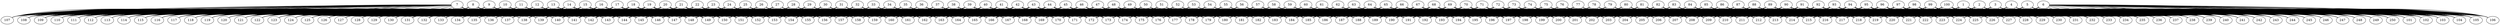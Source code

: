 strict graph G {
  1;
  2;
  3;
  4;
  5;
  6;
  7;
  8;
  9;
  10;
  11;
  12;
  13;
  14;
  15;
  16;
  17;
  18;
  19;
  20;
  21;
  22;
  23;
  24;
  25;
  26;
  27;
  28;
  29;
  30;
  31;
  32;
  33;
  34;
  35;
  36;
  37;
  38;
  39;
  40;
  41;
  42;
  43;
  44;
  45;
  46;
  47;
  48;
  49;
  50;
  51;
  52;
  53;
  54;
  55;
  56;
  57;
  58;
  59;
  60;
  61;
  62;
  63;
  64;
  65;
  66;
  67;
  68;
  69;
  70;
  71;
  72;
  73;
  74;
  75;
  76;
  77;
  78;
  79;
  80;
  81;
  82;
  83;
  84;
  85;
  86;
  87;
  88;
  89;
  90;
  91;
  92;
  93;
  94;
  95;
  96;
  97;
  98;
  99;
  100;
  101;
  102;
  103;
  104;
  105;
  106;
  107;
  108;
  109;
  110;
  111;
  112;
  113;
  114;
  115;
  116;
  117;
  118;
  119;
  120;
  121;
  122;
  123;
  124;
  125;
  126;
  127;
  128;
  129;
  130;
  131;
  132;
  133;
  134;
  135;
  136;
  137;
  138;
  139;
  140;
  141;
  142;
  143;
  144;
  145;
  146;
  147;
  148;
  149;
  150;
  151;
  152;
  153;
  154;
  155;
  156;
  157;
  158;
  159;
  160;
  161;
  162;
  163;
  164;
  165;
  166;
  167;
  168;
  169;
  170;
  171;
  172;
  173;
  174;
  175;
  176;
  177;
  178;
  179;
  180;
  181;
  182;
  183;
  184;
  185;
  186;
  187;
  188;
  189;
  190;
  191;
  192;
  193;
  194;
  195;
  196;
  197;
  198;
  199;
  200;
  201;
  202;
  203;
  204;
  205;
  206;
  207;
  208;
  209;
  210;
  211;
  212;
  213;
  214;
  215;
  216;
  217;
  218;
  219;
  220;
  221;
  222;
  223;
  224;
  225;
  226;
  227;
  228;
  229;
  230;
  231;
  232;
  233;
  234;
  235;
  236;
  237;
  238;
  239;
  240;
  241;
  242;
  243;
  244;
  245;
  246;
  247;
  248;
  249;
  250;
  1 -- 101;
  1 -- 102;
  1 -- 103;
  1 -- 104;
  1 -- 105;
  1 -- 106;
  1 -- 107;
  1 -- 108;
  1 -- 109;
  1 -- 110;
  1 -- 111;
  1 -- 112;
  1 -- 113;
  1 -- 114;
  1 -- 115;
  1 -- 116;
  1 -- 117;
  1 -- 118;
  1 -- 119;
  1 -- 120;
  1 -- 121;
  1 -- 122;
  1 -- 123;
  1 -- 124;
  1 -- 125;
  1 -- 126;
  1 -- 127;
  1 -- 128;
  1 -- 129;
  1 -- 130;
  1 -- 131;
  1 -- 132;
  1 -- 133;
  1 -- 134;
  1 -- 135;
  1 -- 136;
  1 -- 137;
  1 -- 138;
  1 -- 139;
  1 -- 140;
  1 -- 141;
  1 -- 142;
  1 -- 143;
  1 -- 144;
  1 -- 145;
  1 -- 146;
  1 -- 147;
  1 -- 148;
  1 -- 149;
  1 -- 150;
  1 -- 151;
  1 -- 152;
  1 -- 153;
  1 -- 154;
  1 -- 155;
  1 -- 156;
  1 -- 157;
  1 -- 158;
  1 -- 159;
  1 -- 160;
  1 -- 161;
  1 -- 162;
  1 -- 163;
  1 -- 164;
  1 -- 165;
  1 -- 166;
  1 -- 167;
  1 -- 168;
  1 -- 169;
  1 -- 170;
  1 -- 171;
  1 -- 172;
  1 -- 173;
  1 -- 174;
  1 -- 175;
  1 -- 176;
  1 -- 177;
  1 -- 178;
  1 -- 179;
  1 -- 180;
  1 -- 181;
  1 -- 182;
  1 -- 183;
  1 -- 184;
  1 -- 185;
  1 -- 186;
  1 -- 187;
  1 -- 188;
  1 -- 189;
  1 -- 190;
  1 -- 191;
  1 -- 192;
  1 -- 193;
  1 -- 194;
  1 -- 195;
  1 -- 196;
  1 -- 197;
  1 -- 198;
  1 -- 199;
  1 -- 200;
  1 -- 201;
  1 -- 202;
  1 -- 203;
  1 -- 204;
  1 -- 205;
  1 -- 206;
  1 -- 207;
  1 -- 208;
  1 -- 209;
  1 -- 210;
  1 -- 211;
  1 -- 212;
  1 -- 213;
  1 -- 214;
  1 -- 215;
  1 -- 216;
  1 -- 217;
  1 -- 218;
  1 -- 219;
  1 -- 220;
  1 -- 221;
  1 -- 222;
  1 -- 223;
  1 -- 224;
  1 -- 225;
  1 -- 226;
  1 -- 227;
  1 -- 228;
  1 -- 229;
  1 -- 230;
  1 -- 231;
  1 -- 232;
  1 -- 233;
  1 -- 234;
  1 -- 235;
  1 -- 236;
  1 -- 237;
  1 -- 238;
  1 -- 239;
  1 -- 240;
  1 -- 241;
  1 -- 242;
  1 -- 243;
  1 -- 244;
  1 -- 245;
  1 -- 246;
  1 -- 247;
  1 -- 248;
  1 -- 249;
  1 -- 250;
  2 -- 101;
  2 -- 102;
  2 -- 103;
  2 -- 104;
  2 -- 105;
  2 -- 106;
  2 -- 107;
  2 -- 108;
  2 -- 109;
  2 -- 110;
  2 -- 111;
  2 -- 112;
  2 -- 113;
  2 -- 114;
  2 -- 115;
  2 -- 116;
  2 -- 117;
  2 -- 118;
  2 -- 119;
  2 -- 120;
  2 -- 121;
  2 -- 122;
  2 -- 123;
  2 -- 124;
  2 -- 125;
  2 -- 126;
  2 -- 127;
  2 -- 128;
  2 -- 129;
  2 -- 130;
  2 -- 131;
  2 -- 132;
  2 -- 133;
  2 -- 134;
  2 -- 135;
  2 -- 136;
  2 -- 137;
  2 -- 138;
  2 -- 139;
  2 -- 140;
  2 -- 141;
  2 -- 142;
  2 -- 143;
  2 -- 144;
  2 -- 145;
  2 -- 146;
  2 -- 147;
  2 -- 148;
  2 -- 149;
  2 -- 150;
  2 -- 151;
  2 -- 152;
  2 -- 153;
  2 -- 154;
  2 -- 155;
  2 -- 156;
  2 -- 157;
  2 -- 158;
  2 -- 159;
  2 -- 160;
  2 -- 161;
  2 -- 162;
  2 -- 163;
  2 -- 164;
  2 -- 165;
  2 -- 166;
  2 -- 167;
  2 -- 168;
  2 -- 169;
  2 -- 170;
  2 -- 171;
  2 -- 172;
  2 -- 173;
  2 -- 174;
  2 -- 175;
  2 -- 176;
  2 -- 177;
  2 -- 178;
  2 -- 179;
  2 -- 180;
  2 -- 181;
  2 -- 182;
  2 -- 183;
  2 -- 184;
  2 -- 185;
  2 -- 186;
  2 -- 187;
  2 -- 188;
  2 -- 189;
  2 -- 190;
  2 -- 191;
  2 -- 192;
  2 -- 193;
  2 -- 194;
  2 -- 195;
  2 -- 196;
  2 -- 197;
  2 -- 198;
  2 -- 199;
  2 -- 200;
  2 -- 201;
  2 -- 202;
  2 -- 203;
  2 -- 204;
  2 -- 205;
  2 -- 206;
  2 -- 207;
  2 -- 208;
  2 -- 209;
  2 -- 210;
  2 -- 211;
  2 -- 212;
  2 -- 213;
  2 -- 214;
  2 -- 215;
  2 -- 216;
  2 -- 217;
  2 -- 218;
  2 -- 219;
  2 -- 220;
  2 -- 221;
  2 -- 222;
  2 -- 223;
  2 -- 224;
  2 -- 225;
  2 -- 226;
  2 -- 227;
  2 -- 228;
  2 -- 229;
  2 -- 230;
  2 -- 231;
  2 -- 232;
  2 -- 233;
  2 -- 234;
  2 -- 235;
  2 -- 236;
  2 -- 237;
  2 -- 238;
  2 -- 239;
  2 -- 240;
  2 -- 241;
  2 -- 242;
  2 -- 243;
  2 -- 244;
  2 -- 245;
  2 -- 246;
  2 -- 247;
  2 -- 248;
  2 -- 249;
  2 -- 250;
  3 -- 101;
  3 -- 102;
  3 -- 103;
  3 -- 104;
  3 -- 105;
  3 -- 106;
  3 -- 107;
  3 -- 108;
  3 -- 109;
  3 -- 110;
  3 -- 111;
  3 -- 112;
  3 -- 113;
  3 -- 114;
  3 -- 115;
  3 -- 116;
  3 -- 117;
  3 -- 118;
  3 -- 119;
  3 -- 120;
  3 -- 121;
  3 -- 122;
  3 -- 123;
  3 -- 124;
  3 -- 125;
  3 -- 126;
  3 -- 127;
  3 -- 128;
  3 -- 129;
  3 -- 130;
  3 -- 131;
  3 -- 132;
  3 -- 133;
  3 -- 134;
  3 -- 135;
  3 -- 136;
  3 -- 137;
  3 -- 138;
  3 -- 139;
  3 -- 140;
  3 -- 141;
  3 -- 142;
  3 -- 143;
  3 -- 144;
  3 -- 145;
  3 -- 146;
  3 -- 147;
  3 -- 148;
  3 -- 149;
  3 -- 150;
  3 -- 151;
  3 -- 152;
  3 -- 153;
  3 -- 154;
  3 -- 155;
  3 -- 156;
  3 -- 157;
  3 -- 158;
  3 -- 159;
  3 -- 160;
  3 -- 161;
  3 -- 162;
  3 -- 163;
  3 -- 164;
  3 -- 165;
  3 -- 166;
  3 -- 167;
  3 -- 168;
  3 -- 169;
  3 -- 170;
  3 -- 171;
  3 -- 172;
  3 -- 173;
  3 -- 174;
  3 -- 175;
  3 -- 176;
  3 -- 177;
  3 -- 178;
  3 -- 179;
  3 -- 180;
  3 -- 181;
  3 -- 182;
  3 -- 183;
  3 -- 184;
  3 -- 185;
  3 -- 186;
  3 -- 187;
  3 -- 188;
  3 -- 189;
  3 -- 190;
  3 -- 191;
  3 -- 192;
  3 -- 193;
  3 -- 194;
  3 -- 195;
  3 -- 196;
  3 -- 197;
  3 -- 198;
  3 -- 199;
  3 -- 200;
  3 -- 201;
  3 -- 202;
  3 -- 203;
  3 -- 204;
  3 -- 205;
  3 -- 206;
  3 -- 207;
  3 -- 208;
  3 -- 209;
  3 -- 210;
  3 -- 211;
  3 -- 212;
  3 -- 213;
  3 -- 214;
  3 -- 215;
  3 -- 216;
  3 -- 217;
  3 -- 218;
  3 -- 219;
  3 -- 220;
  3 -- 221;
  3 -- 222;
  3 -- 223;
  3 -- 224;
  3 -- 225;
  3 -- 226;
  3 -- 227;
  3 -- 228;
  3 -- 229;
  3 -- 230;
  3 -- 231;
  3 -- 232;
  3 -- 233;
  3 -- 234;
  3 -- 235;
  3 -- 236;
  3 -- 237;
  3 -- 238;
  3 -- 239;
  3 -- 240;
  3 -- 241;
  3 -- 242;
  3 -- 243;
  3 -- 244;
  3 -- 245;
  3 -- 246;
  3 -- 247;
  3 -- 248;
  3 -- 249;
  3 -- 250;
  4 -- 101;
  4 -- 102;
  4 -- 103;
  4 -- 104;
  4 -- 105;
  4 -- 106;
  4 -- 107;
  4 -- 108;
  4 -- 109;
  4 -- 110;
  4 -- 111;
  4 -- 112;
  4 -- 113;
  4 -- 114;
  4 -- 115;
  4 -- 116;
  4 -- 117;
  4 -- 118;
  4 -- 119;
  4 -- 120;
  4 -- 121;
  4 -- 122;
  4 -- 123;
  4 -- 124;
  4 -- 125;
  4 -- 126;
  4 -- 127;
  4 -- 128;
  4 -- 129;
  4 -- 130;
  4 -- 131;
  4 -- 132;
  4 -- 133;
  4 -- 134;
  4 -- 135;
  4 -- 136;
  4 -- 137;
  4 -- 138;
  4 -- 139;
  4 -- 140;
  4 -- 141;
  4 -- 142;
  4 -- 143;
  4 -- 144;
  4 -- 145;
  4 -- 146;
  4 -- 147;
  4 -- 148;
  4 -- 149;
  4 -- 150;
  4 -- 151;
  4 -- 152;
  4 -- 153;
  4 -- 154;
  4 -- 155;
  4 -- 156;
  4 -- 157;
  4 -- 158;
  4 -- 159;
  4 -- 160;
  4 -- 161;
  4 -- 162;
  4 -- 163;
  4 -- 164;
  4 -- 165;
  4 -- 166;
  4 -- 167;
  4 -- 168;
  4 -- 169;
  4 -- 170;
  4 -- 171;
  4 -- 172;
  4 -- 173;
  4 -- 174;
  4 -- 175;
  4 -- 176;
  4 -- 177;
  4 -- 178;
  4 -- 179;
  4 -- 180;
  4 -- 181;
  4 -- 182;
  4 -- 183;
  4 -- 184;
  4 -- 185;
  4 -- 186;
  4 -- 187;
  4 -- 188;
  4 -- 189;
  4 -- 190;
  4 -- 191;
  4 -- 192;
  4 -- 193;
  4 -- 194;
  4 -- 195;
  4 -- 196;
  4 -- 197;
  4 -- 198;
  4 -- 199;
  4 -- 200;
  4 -- 201;
  4 -- 202;
  4 -- 203;
  4 -- 204;
  4 -- 205;
  4 -- 206;
  4 -- 207;
  4 -- 208;
  4 -- 209;
  4 -- 210;
  4 -- 211;
  4 -- 212;
  4 -- 213;
  4 -- 214;
  4 -- 215;
  4 -- 216;
  4 -- 217;
  4 -- 218;
  4 -- 219;
  4 -- 220;
  4 -- 221;
  4 -- 222;
  4 -- 223;
  4 -- 224;
  4 -- 225;
  4 -- 226;
  4 -- 227;
  4 -- 228;
  4 -- 229;
  4 -- 230;
  4 -- 231;
  4 -- 232;
  4 -- 233;
  4 -- 234;
  4 -- 235;
  4 -- 236;
  4 -- 237;
  4 -- 238;
  4 -- 239;
  4 -- 240;
  4 -- 241;
  4 -- 242;
  4 -- 243;
  4 -- 244;
  4 -- 245;
  4 -- 246;
  4 -- 247;
  4 -- 248;
  4 -- 249;
  4 -- 250;
  5 -- 101;
  5 -- 102;
  5 -- 103;
  5 -- 104;
  5 -- 105;
  5 -- 106;
  5 -- 107;
  5 -- 108;
  5 -- 109;
  5 -- 110;
  5 -- 111;
  5 -- 112;
  5 -- 113;
  5 -- 114;
  5 -- 115;
  5 -- 116;
  5 -- 117;
  5 -- 118;
  5 -- 119;
  5 -- 120;
  5 -- 121;
  5 -- 122;
  5 -- 123;
  5 -- 124;
  5 -- 125;
  5 -- 126;
  5 -- 127;
  5 -- 128;
  5 -- 129;
  5 -- 130;
  5 -- 131;
  5 -- 132;
  5 -- 133;
  5 -- 134;
  5 -- 135;
  5 -- 136;
  5 -- 137;
  5 -- 138;
  5 -- 139;
  5 -- 140;
  5 -- 141;
  5 -- 142;
  5 -- 143;
  5 -- 144;
  5 -- 145;
  5 -- 146;
  5 -- 147;
  5 -- 148;
  5 -- 149;
  5 -- 150;
  5 -- 151;
  5 -- 152;
  5 -- 153;
  5 -- 154;
  5 -- 155;
  5 -- 156;
  5 -- 157;
  5 -- 158;
  5 -- 159;
  5 -- 160;
  5 -- 161;
  5 -- 162;
  5 -- 163;
  5 -- 164;
  5 -- 165;
  5 -- 166;
  5 -- 167;
  5 -- 168;
  5 -- 169;
  5 -- 170;
  5 -- 171;
  5 -- 172;
  5 -- 173;
  5 -- 174;
  5 -- 175;
  5 -- 176;
  5 -- 177;
  5 -- 178;
  5 -- 179;
  5 -- 180;
  5 -- 181;
  5 -- 182;
  5 -- 183;
  5 -- 184;
  5 -- 185;
  5 -- 186;
  5 -- 187;
  5 -- 188;
  5 -- 189;
  5 -- 190;
  5 -- 191;
  5 -- 192;
  5 -- 193;
  5 -- 194;
  5 -- 195;
  5 -- 196;
  5 -- 197;
  5 -- 198;
  5 -- 199;
  5 -- 200;
  5 -- 201;
  5 -- 202;
  5 -- 203;
  5 -- 204;
  5 -- 205;
  5 -- 206;
  5 -- 207;
  5 -- 208;
  5 -- 209;
  5 -- 210;
  5 -- 211;
  5 -- 212;
  5 -- 213;
  5 -- 214;
  5 -- 215;
  5 -- 216;
  5 -- 217;
  5 -- 218;
  5 -- 219;
  5 -- 220;
  5 -- 221;
  5 -- 222;
  5 -- 223;
  5 -- 224;
  5 -- 225;
  5 -- 226;
  5 -- 227;
  5 -- 228;
  5 -- 229;
  5 -- 230;
  5 -- 231;
  5 -- 232;
  5 -- 233;
  5 -- 234;
  5 -- 235;
  5 -- 236;
  5 -- 237;
  5 -- 238;
  5 -- 239;
  5 -- 240;
  5 -- 241;
  5 -- 242;
  5 -- 243;
  5 -- 244;
  5 -- 245;
  5 -- 246;
  5 -- 247;
  5 -- 248;
  5 -- 249;
  5 -- 250;
  6 -- 101;
  6 -- 102;
  6 -- 103;
  6 -- 104;
  6 -- 105;
  6 -- 106;
  6 -- 107;
  6 -- 108;
  6 -- 109;
  6 -- 110;
  6 -- 111;
  6 -- 112;
  6 -- 113;
  6 -- 114;
  6 -- 115;
  6 -- 116;
  6 -- 117;
  6 -- 118;
  6 -- 119;
  6 -- 120;
  6 -- 121;
  6 -- 122;
  6 -- 123;
  6 -- 124;
  6 -- 125;
  6 -- 126;
  6 -- 127;
  6 -- 128;
  6 -- 129;
  6 -- 130;
  6 -- 131;
  6 -- 132;
  6 -- 133;
  6 -- 134;
  6 -- 135;
  6 -- 136;
  6 -- 137;
  6 -- 138;
  6 -- 139;
  6 -- 140;
  6 -- 141;
  6 -- 142;
  6 -- 143;
  6 -- 144;
  6 -- 145;
  6 -- 146;
  6 -- 147;
  6 -- 148;
  6 -- 149;
  6 -- 150;
  6 -- 151;
  6 -- 152;
  6 -- 153;
  6 -- 154;
  6 -- 155;
  6 -- 156;
  6 -- 157;
  6 -- 158;
  6 -- 159;
  6 -- 160;
  6 -- 161;
  6 -- 162;
  6 -- 163;
  6 -- 164;
  6 -- 165;
  6 -- 166;
  6 -- 167;
  6 -- 168;
  6 -- 169;
  6 -- 170;
  6 -- 171;
  6 -- 172;
  6 -- 173;
  6 -- 174;
  6 -- 175;
  6 -- 176;
  6 -- 177;
  6 -- 178;
  6 -- 179;
  6 -- 180;
  6 -- 181;
  6 -- 182;
  6 -- 183;
  6 -- 184;
  6 -- 185;
  6 -- 186;
  6 -- 187;
  6 -- 188;
  6 -- 189;
  6 -- 190;
  6 -- 191;
  6 -- 192;
  6 -- 193;
  6 -- 194;
  6 -- 195;
  6 -- 196;
  6 -- 197;
  6 -- 198;
  6 -- 199;
  6 -- 200;
  6 -- 201;
  6 -- 202;
  6 -- 203;
  6 -- 204;
  6 -- 205;
  6 -- 206;
  6 -- 207;
  6 -- 208;
  6 -- 209;
  6 -- 210;
  6 -- 211;
  6 -- 212;
  6 -- 213;
  6 -- 214;
  6 -- 215;
  6 -- 216;
  6 -- 217;
  6 -- 218;
  6 -- 219;
  6 -- 220;
  6 -- 221;
  6 -- 222;
  6 -- 223;
  6 -- 224;
  6 -- 225;
  6 -- 226;
  6 -- 227;
  6 -- 228;
  6 -- 229;
  6 -- 230;
  6 -- 231;
  6 -- 232;
  6 -- 233;
  6 -- 234;
  6 -- 235;
  6 -- 236;
  6 -- 237;
  6 -- 238;
  6 -- 239;
  6 -- 240;
  6 -- 241;
  6 -- 242;
  6 -- 243;
  6 -- 244;
  6 -- 245;
  6 -- 246;
  6 -- 247;
  6 -- 248;
  6 -- 249;
  6 -- 250;
  7 -- 101;
  7 -- 102;
  7 -- 103;
  7 -- 104;
  7 -- 105;
  7 -- 106;
  7 -- 107;
  7 -- 108;
  7 -- 109;
  7 -- 110;
  7 -- 111;
  7 -- 112;
  7 -- 113;
  7 -- 114;
  7 -- 115;
  7 -- 116;
  7 -- 117;
  7 -- 118;
  7 -- 119;
  7 -- 120;
  7 -- 121;
  7 -- 122;
  7 -- 123;
  7 -- 124;
  7 -- 125;
  7 -- 126;
  7 -- 127;
  7 -- 128;
  7 -- 129;
  7 -- 130;
  7 -- 131;
  7 -- 132;
  7 -- 133;
  7 -- 134;
  7 -- 135;
  7 -- 136;
  7 -- 137;
  7 -- 138;
  7 -- 139;
  7 -- 140;
  7 -- 141;
  7 -- 142;
  7 -- 143;
  7 -- 144;
  7 -- 145;
  7 -- 146;
  7 -- 147;
  7 -- 148;
  7 -- 149;
  7 -- 150;
  7 -- 151;
  7 -- 152;
  7 -- 153;
  7 -- 154;
  7 -- 155;
  7 -- 156;
  7 -- 157;
  7 -- 158;
  7 -- 159;
  7 -- 160;
  7 -- 161;
  7 -- 162;
  7 -- 163;
  7 -- 164;
  7 -- 165;
  7 -- 166;
  7 -- 167;
  7 -- 168;
  7 -- 169;
  7 -- 170;
  7 -- 171;
  7 -- 172;
  7 -- 173;
  7 -- 174;
  7 -- 175;
  7 -- 176;
  7 -- 177;
  7 -- 178;
  7 -- 179;
  7 -- 180;
  7 -- 181;
  7 -- 182;
  7 -- 183;
  7 -- 184;
  7 -- 185;
  7 -- 186;
  7 -- 187;
  7 -- 188;
  7 -- 189;
  7 -- 190;
  7 -- 191;
  7 -- 192;
  7 -- 193;
  7 -- 194;
  7 -- 195;
  7 -- 196;
  7 -- 197;
  7 -- 198;
  7 -- 199;
  7 -- 200;
  7 -- 201;
  7 -- 202;
  7 -- 203;
  7 -- 204;
  7 -- 205;
  7 -- 206;
  7 -- 207;
  7 -- 208;
  7 -- 209;
  7 -- 210;
  7 -- 211;
  7 -- 212;
  7 -- 213;
  7 -- 214;
  7 -- 215;
  7 -- 216;
  7 -- 217;
  7 -- 218;
  7 -- 219;
  7 -- 220;
  7 -- 221;
  7 -- 222;
  7 -- 223;
  7 -- 224;
  7 -- 225;
  7 -- 226;
  7 -- 227;
  7 -- 228;
  7 -- 229;
  7 -- 230;
  7 -- 231;
  7 -- 232;
  7 -- 233;
  7 -- 234;
  7 -- 235;
  7 -- 236;
  7 -- 237;
  7 -- 238;
  7 -- 239;
  7 -- 240;
  7 -- 241;
  7 -- 242;
  7 -- 243;
  7 -- 244;
  7 -- 245;
  7 -- 246;
  7 -- 247;
  7 -- 248;
  7 -- 249;
  7 -- 250;
  8 -- 101;
  8 -- 102;
  8 -- 103;
  8 -- 104;
  8 -- 105;
  8 -- 106;
  8 -- 107;
  8 -- 108;
  8 -- 109;
  8 -- 110;
  8 -- 111;
  8 -- 112;
  8 -- 113;
  8 -- 114;
  8 -- 115;
  8 -- 116;
  8 -- 117;
  8 -- 118;
  8 -- 119;
  8 -- 120;
  8 -- 121;
  8 -- 122;
  8 -- 123;
  8 -- 124;
  8 -- 125;
  8 -- 126;
  8 -- 127;
  8 -- 128;
  8 -- 129;
  8 -- 130;
  8 -- 131;
  8 -- 132;
  8 -- 133;
  8 -- 134;
  8 -- 135;
  8 -- 136;
  8 -- 137;
  8 -- 138;
  8 -- 139;
  8 -- 140;
  8 -- 141;
  8 -- 142;
  8 -- 143;
  8 -- 144;
  8 -- 145;
  8 -- 146;
  8 -- 147;
  8 -- 148;
  8 -- 149;
  8 -- 150;
  8 -- 151;
  8 -- 152;
  8 -- 153;
  8 -- 154;
  8 -- 155;
  8 -- 156;
  8 -- 157;
  8 -- 158;
  8 -- 159;
  8 -- 160;
  8 -- 161;
  8 -- 162;
  8 -- 163;
  8 -- 164;
  8 -- 165;
  8 -- 166;
  8 -- 167;
  8 -- 168;
  8 -- 169;
  8 -- 170;
  8 -- 171;
  8 -- 172;
  8 -- 173;
  8 -- 174;
  8 -- 175;
  8 -- 176;
  8 -- 177;
  8 -- 178;
  8 -- 179;
  8 -- 180;
  8 -- 181;
  8 -- 182;
  8 -- 183;
  8 -- 184;
  8 -- 185;
  8 -- 186;
  8 -- 187;
  8 -- 188;
  8 -- 189;
  8 -- 190;
  8 -- 191;
  8 -- 192;
  8 -- 193;
  8 -- 194;
  8 -- 195;
  8 -- 196;
  8 -- 197;
  8 -- 198;
  8 -- 199;
  8 -- 200;
  8 -- 201;
  8 -- 202;
  8 -- 203;
  8 -- 204;
  8 -- 205;
  8 -- 206;
  8 -- 207;
  8 -- 208;
  8 -- 209;
  8 -- 210;
  8 -- 211;
  8 -- 212;
  8 -- 213;
  8 -- 214;
  8 -- 215;
  8 -- 216;
  8 -- 217;
  8 -- 218;
  8 -- 219;
  8 -- 220;
  8 -- 221;
  8 -- 222;
  8 -- 223;
  8 -- 224;
  8 -- 225;
  8 -- 226;
  8 -- 227;
  8 -- 228;
  8 -- 229;
  8 -- 230;
  8 -- 231;
  8 -- 232;
  8 -- 233;
  8 -- 234;
  8 -- 235;
  8 -- 236;
  8 -- 237;
  8 -- 238;
  8 -- 239;
  8 -- 240;
  8 -- 241;
  8 -- 242;
  8 -- 243;
  8 -- 244;
  8 -- 245;
  8 -- 246;
  8 -- 247;
  8 -- 248;
  8 -- 249;
  8 -- 250;
  9 -- 101;
  9 -- 102;
  9 -- 103;
  9 -- 104;
  9 -- 105;
  9 -- 106;
  9 -- 107;
  9 -- 108;
  9 -- 109;
  9 -- 110;
  9 -- 111;
  9 -- 112;
  9 -- 113;
  9 -- 114;
  9 -- 115;
  9 -- 116;
  9 -- 117;
  9 -- 118;
  9 -- 119;
  9 -- 120;
  9 -- 121;
  9 -- 122;
  9 -- 123;
  9 -- 124;
  9 -- 125;
  9 -- 126;
  9 -- 127;
  9 -- 128;
  9 -- 129;
  9 -- 130;
  9 -- 131;
  9 -- 132;
  9 -- 133;
  9 -- 134;
  9 -- 135;
  9 -- 136;
  9 -- 137;
  9 -- 138;
  9 -- 139;
  9 -- 140;
  9 -- 141;
  9 -- 142;
  9 -- 143;
  9 -- 144;
  9 -- 145;
  9 -- 146;
  9 -- 147;
  9 -- 148;
  9 -- 149;
  9 -- 150;
  9 -- 151;
  9 -- 152;
  9 -- 153;
  9 -- 154;
  9 -- 155;
  9 -- 156;
  9 -- 157;
  9 -- 158;
  9 -- 159;
  9 -- 160;
  9 -- 161;
  9 -- 162;
  9 -- 163;
  9 -- 164;
  9 -- 165;
  9 -- 166;
  9 -- 167;
  9 -- 168;
  9 -- 169;
  9 -- 170;
  9 -- 171;
  9 -- 172;
  9 -- 173;
  9 -- 174;
  9 -- 175;
  9 -- 176;
  9 -- 177;
  9 -- 178;
  9 -- 179;
  9 -- 180;
  9 -- 181;
  9 -- 182;
  9 -- 183;
  9 -- 184;
  9 -- 185;
  9 -- 186;
  9 -- 187;
  9 -- 188;
  9 -- 189;
  9 -- 190;
  9 -- 191;
  9 -- 192;
  9 -- 193;
  9 -- 194;
  9 -- 195;
  9 -- 196;
  9 -- 197;
  9 -- 198;
  9 -- 199;
  9 -- 200;
  9 -- 201;
  9 -- 202;
  9 -- 203;
  9 -- 204;
  9 -- 205;
  9 -- 206;
  9 -- 207;
  9 -- 208;
  9 -- 209;
  9 -- 210;
  9 -- 211;
  9 -- 212;
  9 -- 213;
  9 -- 214;
  9 -- 215;
  9 -- 216;
  9 -- 217;
  9 -- 218;
  9 -- 219;
  9 -- 220;
  9 -- 221;
  9 -- 222;
  9 -- 223;
  9 -- 224;
  9 -- 225;
  9 -- 226;
  9 -- 227;
  9 -- 228;
  9 -- 229;
  9 -- 230;
  9 -- 231;
  9 -- 232;
  9 -- 233;
  9 -- 234;
  9 -- 235;
  9 -- 236;
  9 -- 237;
  9 -- 238;
  9 -- 239;
  9 -- 240;
  9 -- 241;
  9 -- 242;
  9 -- 243;
  9 -- 244;
  9 -- 245;
  9 -- 246;
  9 -- 247;
  9 -- 248;
  9 -- 249;
  9 -- 250;
  10 -- 101;
  10 -- 102;
  10 -- 103;
  10 -- 104;
  10 -- 105;
  10 -- 106;
  10 -- 107;
  10 -- 108;
  10 -- 109;
  10 -- 110;
  10 -- 111;
  10 -- 112;
  10 -- 113;
  10 -- 114;
  10 -- 115;
  10 -- 116;
  10 -- 117;
  10 -- 118;
  10 -- 119;
  10 -- 120;
  10 -- 121;
  10 -- 122;
  10 -- 123;
  10 -- 124;
  10 -- 125;
  10 -- 126;
  10 -- 127;
  10 -- 128;
  10 -- 129;
  10 -- 130;
  10 -- 131;
  10 -- 132;
  10 -- 133;
  10 -- 134;
  10 -- 135;
  10 -- 136;
  10 -- 137;
  10 -- 138;
  10 -- 139;
  10 -- 140;
  10 -- 141;
  10 -- 142;
  10 -- 143;
  10 -- 144;
  10 -- 145;
  10 -- 146;
  10 -- 147;
  10 -- 148;
  10 -- 149;
  10 -- 150;
  10 -- 151;
  10 -- 152;
  10 -- 153;
  10 -- 154;
  10 -- 155;
  10 -- 156;
  10 -- 157;
  10 -- 158;
  10 -- 159;
  10 -- 160;
  10 -- 161;
  10 -- 162;
  10 -- 163;
  10 -- 164;
  10 -- 165;
  10 -- 166;
  10 -- 167;
  10 -- 168;
  10 -- 169;
  10 -- 170;
  10 -- 171;
  10 -- 172;
  10 -- 173;
  10 -- 174;
  10 -- 175;
  10 -- 176;
  10 -- 177;
  10 -- 178;
  10 -- 179;
  10 -- 180;
  10 -- 181;
  10 -- 182;
  10 -- 183;
  10 -- 184;
  10 -- 185;
  10 -- 186;
  10 -- 187;
  10 -- 188;
  10 -- 189;
  10 -- 190;
  10 -- 191;
  10 -- 192;
  10 -- 193;
  10 -- 194;
  10 -- 195;
  10 -- 196;
  10 -- 197;
  10 -- 198;
  10 -- 199;
  10 -- 200;
  10 -- 201;
  10 -- 202;
  10 -- 203;
  10 -- 204;
  10 -- 205;
  10 -- 206;
  10 -- 207;
  10 -- 208;
  10 -- 209;
  10 -- 210;
  10 -- 211;
  10 -- 212;
  10 -- 213;
  10 -- 214;
  10 -- 215;
  10 -- 216;
  10 -- 217;
  10 -- 218;
  10 -- 219;
  10 -- 220;
  10 -- 221;
  10 -- 222;
  10 -- 223;
  10 -- 224;
  10 -- 225;
  10 -- 226;
  10 -- 227;
  10 -- 228;
  10 -- 229;
  10 -- 230;
  10 -- 231;
  10 -- 232;
  10 -- 233;
  10 -- 234;
  10 -- 235;
  10 -- 236;
  10 -- 237;
  10 -- 238;
  10 -- 239;
  10 -- 240;
  10 -- 241;
  10 -- 242;
  10 -- 243;
  10 -- 244;
  10 -- 245;
  10 -- 246;
  10 -- 247;
  10 -- 248;
  10 -- 249;
  10 -- 250;
  11 -- 101;
  11 -- 102;
  11 -- 103;
  11 -- 104;
  11 -- 105;
  11 -- 106;
  11 -- 107;
  11 -- 108;
  11 -- 109;
  11 -- 110;
  11 -- 111;
  11 -- 112;
  11 -- 113;
  11 -- 114;
  11 -- 115;
  11 -- 116;
  11 -- 117;
  11 -- 118;
  11 -- 119;
  11 -- 120;
  11 -- 121;
  11 -- 122;
  11 -- 123;
  11 -- 124;
  11 -- 125;
  11 -- 126;
  11 -- 127;
  11 -- 128;
  11 -- 129;
  11 -- 130;
  11 -- 131;
  11 -- 132;
  11 -- 133;
  11 -- 134;
  11 -- 135;
  11 -- 136;
  11 -- 137;
  11 -- 138;
  11 -- 139;
  11 -- 140;
  11 -- 141;
  11 -- 142;
  11 -- 143;
  11 -- 144;
  11 -- 145;
  11 -- 146;
  11 -- 147;
  11 -- 148;
  11 -- 149;
  11 -- 150;
  11 -- 151;
  11 -- 152;
  11 -- 153;
  11 -- 154;
  11 -- 155;
  11 -- 156;
  11 -- 157;
  11 -- 158;
  11 -- 159;
  11 -- 160;
  11 -- 161;
  11 -- 162;
  11 -- 163;
  11 -- 164;
  11 -- 165;
  11 -- 166;
  11 -- 167;
  11 -- 168;
  11 -- 169;
  11 -- 170;
  11 -- 171;
  11 -- 172;
  11 -- 173;
  11 -- 174;
  11 -- 175;
  11 -- 176;
  11 -- 177;
  11 -- 178;
  11 -- 179;
  11 -- 180;
  11 -- 181;
  11 -- 182;
  11 -- 183;
  11 -- 184;
  11 -- 185;
  11 -- 186;
  11 -- 187;
  11 -- 188;
  11 -- 189;
  11 -- 190;
  11 -- 191;
  11 -- 192;
  11 -- 193;
  11 -- 194;
  11 -- 195;
  11 -- 196;
  11 -- 197;
  11 -- 198;
  11 -- 199;
  11 -- 200;
  11 -- 201;
  11 -- 202;
  11 -- 203;
  11 -- 204;
  11 -- 205;
  11 -- 206;
  11 -- 207;
  11 -- 208;
  11 -- 209;
  11 -- 210;
  11 -- 211;
  11 -- 212;
  11 -- 213;
  11 -- 214;
  11 -- 215;
  11 -- 216;
  11 -- 217;
  11 -- 218;
  11 -- 219;
  11 -- 220;
  11 -- 221;
  11 -- 222;
  11 -- 223;
  11 -- 224;
  11 -- 225;
  11 -- 226;
  11 -- 227;
  11 -- 228;
  11 -- 229;
  11 -- 230;
  11 -- 231;
  11 -- 232;
  11 -- 233;
  11 -- 234;
  11 -- 235;
  11 -- 236;
  11 -- 237;
  11 -- 238;
  11 -- 239;
  11 -- 240;
  11 -- 241;
  11 -- 242;
  11 -- 243;
  11 -- 244;
  11 -- 245;
  11 -- 246;
  11 -- 247;
  11 -- 248;
  11 -- 249;
  11 -- 250;
  12 -- 101;
  12 -- 102;
  12 -- 103;
  12 -- 104;
  12 -- 105;
  12 -- 106;
  12 -- 107;
  12 -- 108;
  12 -- 109;
  12 -- 110;
  12 -- 111;
  12 -- 112;
  12 -- 113;
  12 -- 114;
  12 -- 115;
  12 -- 116;
  12 -- 117;
  12 -- 118;
  12 -- 119;
  12 -- 120;
  12 -- 121;
  12 -- 122;
  12 -- 123;
  12 -- 124;
  12 -- 125;
  12 -- 126;
  12 -- 127;
  12 -- 128;
  12 -- 129;
  12 -- 130;
  12 -- 131;
  12 -- 132;
  12 -- 133;
  12 -- 134;
  12 -- 135;
  12 -- 136;
  12 -- 137;
  12 -- 138;
  12 -- 139;
  12 -- 140;
  12 -- 141;
  12 -- 142;
  12 -- 143;
  12 -- 144;
  12 -- 145;
  12 -- 146;
  12 -- 147;
  12 -- 148;
  12 -- 149;
  12 -- 150;
  12 -- 151;
  12 -- 152;
  12 -- 153;
  12 -- 154;
  12 -- 155;
  12 -- 156;
  12 -- 157;
  12 -- 158;
  12 -- 159;
  12 -- 160;
  12 -- 161;
  12 -- 162;
  12 -- 163;
  12 -- 164;
  12 -- 165;
  12 -- 166;
  12 -- 167;
  12 -- 168;
  12 -- 169;
  12 -- 170;
  12 -- 171;
  12 -- 172;
  12 -- 173;
  12 -- 174;
  12 -- 175;
  12 -- 176;
  12 -- 177;
  12 -- 178;
  12 -- 179;
  12 -- 180;
  12 -- 181;
  12 -- 182;
  12 -- 183;
  12 -- 184;
  12 -- 185;
  12 -- 186;
  12 -- 187;
  12 -- 188;
  12 -- 189;
  12 -- 190;
  12 -- 191;
  12 -- 192;
  12 -- 193;
  12 -- 194;
  12 -- 195;
  12 -- 196;
  12 -- 197;
  12 -- 198;
  12 -- 199;
  12 -- 200;
  12 -- 201;
  12 -- 202;
  12 -- 203;
  12 -- 204;
  12 -- 205;
  12 -- 206;
  12 -- 207;
  12 -- 208;
  12 -- 209;
  12 -- 210;
  12 -- 211;
  12 -- 212;
  12 -- 213;
  12 -- 214;
  12 -- 215;
  12 -- 216;
  12 -- 217;
  12 -- 218;
  12 -- 219;
  12 -- 220;
  12 -- 221;
  12 -- 222;
  12 -- 223;
  12 -- 224;
  12 -- 225;
  12 -- 226;
  12 -- 227;
  12 -- 228;
  12 -- 229;
  12 -- 230;
  12 -- 231;
  12 -- 232;
  12 -- 233;
  12 -- 234;
  12 -- 235;
  12 -- 236;
  12 -- 237;
  12 -- 238;
  12 -- 239;
  12 -- 240;
  12 -- 241;
  12 -- 242;
  12 -- 243;
  12 -- 244;
  12 -- 245;
  12 -- 246;
  12 -- 247;
  12 -- 248;
  12 -- 249;
  12 -- 250;
  13 -- 101;
  13 -- 102;
  13 -- 103;
  13 -- 104;
  13 -- 105;
  13 -- 106;
  13 -- 107;
  13 -- 108;
  13 -- 109;
  13 -- 110;
  13 -- 111;
  13 -- 112;
  13 -- 113;
  13 -- 114;
  13 -- 115;
  13 -- 116;
  13 -- 117;
  13 -- 118;
  13 -- 119;
  13 -- 120;
  13 -- 121;
  13 -- 122;
  13 -- 123;
  13 -- 124;
  13 -- 125;
  13 -- 126;
  13 -- 127;
  13 -- 128;
  13 -- 129;
  13 -- 130;
  13 -- 131;
  13 -- 132;
  13 -- 133;
  13 -- 134;
  13 -- 135;
  13 -- 136;
  13 -- 137;
  13 -- 138;
  13 -- 139;
  13 -- 140;
  13 -- 141;
  13 -- 142;
  13 -- 143;
  13 -- 144;
  13 -- 145;
  13 -- 146;
  13 -- 147;
  13 -- 148;
  13 -- 149;
  13 -- 150;
  13 -- 151;
  13 -- 152;
  13 -- 153;
  13 -- 154;
  13 -- 155;
  13 -- 156;
  13 -- 157;
  13 -- 158;
  13 -- 159;
  13 -- 160;
  13 -- 161;
  13 -- 162;
  13 -- 163;
  13 -- 164;
  13 -- 165;
  13 -- 166;
  13 -- 167;
  13 -- 168;
  13 -- 169;
  13 -- 170;
  13 -- 171;
  13 -- 172;
  13 -- 173;
  13 -- 174;
  13 -- 175;
  13 -- 176;
  13 -- 177;
  13 -- 178;
  13 -- 179;
  13 -- 180;
  13 -- 181;
  13 -- 182;
  13 -- 183;
  13 -- 184;
  13 -- 185;
  13 -- 186;
  13 -- 187;
  13 -- 188;
  13 -- 189;
  13 -- 190;
  13 -- 191;
  13 -- 192;
  13 -- 193;
  13 -- 194;
  13 -- 195;
  13 -- 196;
  13 -- 197;
  13 -- 198;
  13 -- 199;
  13 -- 200;
  13 -- 201;
  13 -- 202;
  13 -- 203;
  13 -- 204;
  13 -- 205;
  13 -- 206;
  13 -- 207;
  13 -- 208;
  13 -- 209;
  13 -- 210;
  13 -- 211;
  13 -- 212;
  13 -- 213;
  13 -- 214;
  13 -- 215;
  13 -- 216;
  13 -- 217;
  13 -- 218;
  13 -- 219;
  13 -- 220;
  13 -- 221;
  13 -- 222;
  13 -- 223;
  13 -- 224;
  13 -- 225;
  13 -- 226;
  13 -- 227;
  13 -- 228;
  13 -- 229;
  13 -- 230;
  13 -- 231;
  13 -- 232;
  13 -- 233;
  13 -- 234;
  13 -- 235;
  13 -- 236;
  13 -- 237;
  13 -- 238;
  13 -- 239;
  13 -- 240;
  13 -- 241;
  13 -- 242;
  13 -- 243;
  13 -- 244;
  13 -- 245;
  13 -- 246;
  13 -- 247;
  13 -- 248;
  13 -- 249;
  13 -- 250;
  14 -- 101;
  14 -- 102;
  14 -- 103;
  14 -- 104;
  14 -- 105;
  14 -- 106;
  14 -- 107;
  14 -- 108;
  14 -- 109;
  14 -- 110;
  14 -- 111;
  14 -- 112;
  14 -- 113;
  14 -- 114;
  14 -- 115;
  14 -- 116;
  14 -- 117;
  14 -- 118;
  14 -- 119;
  14 -- 120;
  14 -- 121;
  14 -- 122;
  14 -- 123;
  14 -- 124;
  14 -- 125;
  14 -- 126;
  14 -- 127;
  14 -- 128;
  14 -- 129;
  14 -- 130;
  14 -- 131;
  14 -- 132;
  14 -- 133;
  14 -- 134;
  14 -- 135;
  14 -- 136;
  14 -- 137;
  14 -- 138;
  14 -- 139;
  14 -- 140;
  14 -- 141;
  14 -- 142;
  14 -- 143;
  14 -- 144;
  14 -- 145;
  14 -- 146;
  14 -- 147;
  14 -- 148;
  14 -- 149;
  14 -- 150;
  14 -- 151;
  14 -- 152;
  14 -- 153;
  14 -- 154;
  14 -- 155;
  14 -- 156;
  14 -- 157;
  14 -- 158;
  14 -- 159;
  14 -- 160;
  14 -- 161;
  14 -- 162;
  14 -- 163;
  14 -- 164;
  14 -- 165;
  14 -- 166;
  14 -- 167;
  14 -- 168;
  14 -- 169;
  14 -- 170;
  14 -- 171;
  14 -- 172;
  14 -- 173;
  14 -- 174;
  14 -- 175;
  14 -- 176;
  14 -- 177;
  14 -- 178;
  14 -- 179;
  14 -- 180;
  14 -- 181;
  14 -- 182;
  14 -- 183;
  14 -- 184;
  14 -- 185;
  14 -- 186;
  14 -- 187;
  14 -- 188;
  14 -- 189;
  14 -- 190;
  14 -- 191;
  14 -- 192;
  14 -- 193;
  14 -- 194;
  14 -- 195;
  14 -- 196;
  14 -- 197;
  14 -- 198;
  14 -- 199;
  14 -- 200;
  14 -- 201;
  14 -- 202;
  14 -- 203;
  14 -- 204;
  14 -- 205;
  14 -- 206;
  14 -- 207;
  14 -- 208;
  14 -- 209;
  14 -- 210;
  14 -- 211;
  14 -- 212;
  14 -- 213;
  14 -- 214;
  14 -- 215;
  14 -- 216;
  14 -- 217;
  14 -- 218;
  14 -- 219;
  14 -- 220;
  14 -- 221;
  14 -- 222;
  14 -- 223;
  14 -- 224;
  14 -- 225;
  14 -- 226;
  14 -- 227;
  14 -- 228;
  14 -- 229;
  14 -- 230;
  14 -- 231;
  14 -- 232;
  14 -- 233;
  14 -- 234;
  14 -- 235;
  14 -- 236;
  14 -- 237;
  14 -- 238;
  14 -- 239;
  14 -- 240;
  14 -- 241;
  14 -- 242;
  14 -- 243;
  14 -- 244;
  14 -- 245;
  14 -- 246;
  14 -- 247;
  14 -- 248;
  14 -- 249;
  14 -- 250;
  15 -- 101;
  15 -- 102;
  15 -- 103;
  15 -- 104;
  15 -- 105;
  15 -- 106;
  15 -- 107;
  15 -- 108;
  15 -- 109;
  15 -- 110;
  15 -- 111;
  15 -- 112;
  15 -- 113;
  15 -- 114;
  15 -- 115;
  15 -- 116;
  15 -- 117;
  15 -- 118;
  15 -- 119;
  15 -- 120;
  15 -- 121;
  15 -- 122;
  15 -- 123;
  15 -- 124;
  15 -- 125;
  15 -- 126;
  15 -- 127;
  15 -- 128;
  15 -- 129;
  15 -- 130;
  15 -- 131;
  15 -- 132;
  15 -- 133;
  15 -- 134;
  15 -- 135;
  15 -- 136;
  15 -- 137;
  15 -- 138;
  15 -- 139;
  15 -- 140;
  15 -- 141;
  15 -- 142;
  15 -- 143;
  15 -- 144;
  15 -- 145;
  15 -- 146;
  15 -- 147;
  15 -- 148;
  15 -- 149;
  15 -- 150;
  15 -- 151;
  15 -- 152;
  15 -- 153;
  15 -- 154;
  15 -- 155;
  15 -- 156;
  15 -- 157;
  15 -- 158;
  15 -- 159;
  15 -- 160;
  15 -- 161;
  15 -- 162;
  15 -- 163;
  15 -- 164;
  15 -- 165;
  15 -- 166;
  15 -- 167;
  15 -- 168;
  15 -- 169;
  15 -- 170;
  15 -- 171;
  15 -- 172;
  15 -- 173;
  15 -- 174;
  15 -- 175;
  15 -- 176;
  15 -- 177;
  15 -- 178;
  15 -- 179;
  15 -- 180;
  15 -- 181;
  15 -- 182;
  15 -- 183;
  15 -- 184;
  15 -- 185;
  15 -- 186;
  15 -- 187;
  15 -- 188;
  15 -- 189;
  15 -- 190;
  15 -- 191;
  15 -- 192;
  15 -- 193;
  15 -- 194;
  15 -- 195;
  15 -- 196;
  15 -- 197;
  15 -- 198;
  15 -- 199;
  15 -- 200;
  15 -- 201;
  15 -- 202;
  15 -- 203;
  15 -- 204;
  15 -- 205;
  15 -- 206;
  15 -- 207;
  15 -- 208;
  15 -- 209;
  15 -- 210;
  15 -- 211;
  15 -- 212;
  15 -- 213;
  15 -- 214;
  15 -- 215;
  15 -- 216;
  15 -- 217;
  15 -- 218;
  15 -- 219;
  15 -- 220;
  15 -- 221;
  15 -- 222;
  15 -- 223;
  15 -- 224;
  15 -- 225;
  15 -- 226;
  15 -- 227;
  15 -- 228;
  15 -- 229;
  15 -- 230;
  15 -- 231;
  15 -- 232;
  15 -- 233;
  15 -- 234;
  15 -- 235;
  15 -- 236;
  15 -- 237;
  15 -- 238;
  15 -- 239;
  15 -- 240;
  15 -- 241;
  15 -- 242;
  15 -- 243;
  15 -- 244;
  15 -- 245;
  15 -- 246;
  15 -- 247;
  15 -- 248;
  15 -- 249;
  15 -- 250;
  16 -- 101;
  16 -- 102;
  16 -- 103;
  16 -- 104;
  16 -- 105;
  16 -- 106;
  16 -- 107;
  16 -- 108;
  16 -- 109;
  16 -- 110;
  16 -- 111;
  16 -- 112;
  16 -- 113;
  16 -- 114;
  16 -- 115;
  16 -- 116;
  16 -- 117;
  16 -- 118;
  16 -- 119;
  16 -- 120;
  16 -- 121;
  16 -- 122;
  16 -- 123;
  16 -- 124;
  16 -- 125;
  16 -- 126;
  16 -- 127;
  16 -- 128;
  16 -- 129;
  16 -- 130;
  16 -- 131;
  16 -- 132;
  16 -- 133;
  16 -- 134;
  16 -- 135;
  16 -- 136;
  16 -- 137;
  16 -- 138;
  16 -- 139;
  16 -- 140;
  16 -- 141;
  16 -- 142;
  16 -- 143;
  16 -- 144;
  16 -- 145;
  16 -- 146;
  16 -- 147;
  16 -- 148;
  16 -- 149;
  16 -- 150;
  16 -- 151;
  16 -- 152;
  16 -- 153;
  16 -- 154;
  16 -- 155;
  16 -- 156;
  16 -- 157;
  16 -- 158;
  16 -- 159;
  16 -- 160;
  16 -- 161;
  16 -- 162;
  16 -- 163;
  16 -- 164;
  16 -- 165;
  16 -- 166;
  16 -- 167;
  16 -- 168;
  16 -- 169;
  16 -- 170;
  16 -- 171;
  16 -- 172;
  16 -- 173;
  16 -- 174;
  16 -- 175;
  16 -- 176;
  16 -- 177;
  16 -- 178;
  16 -- 179;
  16 -- 180;
  16 -- 181;
  16 -- 182;
  16 -- 183;
  16 -- 184;
  16 -- 185;
  16 -- 186;
  16 -- 187;
  16 -- 188;
  16 -- 189;
  16 -- 190;
  16 -- 191;
  16 -- 192;
  16 -- 193;
  16 -- 194;
  16 -- 195;
  16 -- 196;
  16 -- 197;
  16 -- 198;
  16 -- 199;
  16 -- 200;
  16 -- 201;
  16 -- 202;
  16 -- 203;
  16 -- 204;
  16 -- 205;
  16 -- 206;
  16 -- 207;
  16 -- 208;
  16 -- 209;
  16 -- 210;
  16 -- 211;
  16 -- 212;
  16 -- 213;
  16 -- 214;
  16 -- 215;
  16 -- 216;
  16 -- 217;
  16 -- 218;
  16 -- 219;
  16 -- 220;
  16 -- 221;
  16 -- 222;
  16 -- 223;
  16 -- 224;
  16 -- 225;
  16 -- 226;
  16 -- 227;
  16 -- 228;
  16 -- 229;
  16 -- 230;
  16 -- 231;
  16 -- 232;
  16 -- 233;
  16 -- 234;
  16 -- 235;
  16 -- 236;
  16 -- 237;
  16 -- 238;
  16 -- 239;
  16 -- 240;
  16 -- 241;
  16 -- 242;
  16 -- 243;
  16 -- 244;
  16 -- 245;
  16 -- 246;
  16 -- 247;
  16 -- 248;
  16 -- 249;
  16 -- 250;
  17 -- 101;
  17 -- 102;
  17 -- 103;
  17 -- 104;
  17 -- 105;
  17 -- 106;
  17 -- 107;
  17 -- 108;
  17 -- 109;
  17 -- 110;
  17 -- 111;
  17 -- 112;
  17 -- 113;
  17 -- 114;
  17 -- 115;
  17 -- 116;
  17 -- 117;
  17 -- 118;
  17 -- 119;
  17 -- 120;
  17 -- 121;
  17 -- 122;
  17 -- 123;
  17 -- 124;
  17 -- 125;
  17 -- 126;
  17 -- 127;
  17 -- 128;
  17 -- 129;
  17 -- 130;
  17 -- 131;
  17 -- 132;
  17 -- 133;
  17 -- 134;
  17 -- 135;
  17 -- 136;
  17 -- 137;
  17 -- 138;
  17 -- 139;
  17 -- 140;
  17 -- 141;
  17 -- 142;
  17 -- 143;
  17 -- 144;
  17 -- 145;
  17 -- 146;
  17 -- 147;
  17 -- 148;
  17 -- 149;
  17 -- 150;
  17 -- 151;
  17 -- 152;
  17 -- 153;
  17 -- 154;
  17 -- 155;
  17 -- 156;
  17 -- 157;
  17 -- 158;
  17 -- 159;
  17 -- 160;
  17 -- 161;
  17 -- 162;
  17 -- 163;
  17 -- 164;
  17 -- 165;
  17 -- 166;
  17 -- 167;
  17 -- 168;
  17 -- 169;
  17 -- 170;
  17 -- 171;
  17 -- 172;
  17 -- 173;
  17 -- 174;
  17 -- 175;
  17 -- 176;
  17 -- 177;
  17 -- 178;
  17 -- 179;
  17 -- 180;
  17 -- 181;
  17 -- 182;
  17 -- 183;
  17 -- 184;
  17 -- 185;
  17 -- 186;
  17 -- 187;
  17 -- 188;
  17 -- 189;
  17 -- 190;
  17 -- 191;
  17 -- 192;
  17 -- 193;
  17 -- 194;
  17 -- 195;
  17 -- 196;
  17 -- 197;
  17 -- 198;
  17 -- 199;
  17 -- 200;
  17 -- 201;
  17 -- 202;
  17 -- 203;
  17 -- 204;
  17 -- 205;
  17 -- 206;
  17 -- 207;
  17 -- 208;
  17 -- 209;
  17 -- 210;
  17 -- 211;
  17 -- 212;
  17 -- 213;
  17 -- 214;
  17 -- 215;
  17 -- 216;
  17 -- 217;
  17 -- 218;
  17 -- 219;
  17 -- 220;
  17 -- 221;
  17 -- 222;
  17 -- 223;
  17 -- 224;
  17 -- 225;
  17 -- 226;
  17 -- 227;
  17 -- 228;
  17 -- 229;
  17 -- 230;
  17 -- 231;
  17 -- 232;
  17 -- 233;
  17 -- 234;
  17 -- 235;
  17 -- 236;
  17 -- 237;
  17 -- 238;
  17 -- 239;
  17 -- 240;
  17 -- 241;
  17 -- 242;
  17 -- 243;
  17 -- 244;
  17 -- 245;
  17 -- 246;
  17 -- 247;
  17 -- 248;
  17 -- 249;
  17 -- 250;
  18 -- 101;
  18 -- 102;
  18 -- 103;
  18 -- 104;
  18 -- 105;
  18 -- 106;
  18 -- 107;
  18 -- 108;
  18 -- 109;
  18 -- 110;
  18 -- 111;
  18 -- 112;
  18 -- 113;
  18 -- 114;
  18 -- 115;
  18 -- 116;
  18 -- 117;
  18 -- 118;
  18 -- 119;
  18 -- 120;
  18 -- 121;
  18 -- 122;
  18 -- 123;
  18 -- 124;
  18 -- 125;
  18 -- 126;
  18 -- 127;
  18 -- 128;
  18 -- 129;
  18 -- 130;
  18 -- 131;
  18 -- 132;
  18 -- 133;
  18 -- 134;
  18 -- 135;
  18 -- 136;
  18 -- 137;
  18 -- 138;
  18 -- 139;
  18 -- 140;
  18 -- 141;
  18 -- 142;
  18 -- 143;
  18 -- 144;
  18 -- 145;
  18 -- 146;
  18 -- 147;
  18 -- 148;
  18 -- 149;
  18 -- 150;
  18 -- 151;
  18 -- 152;
  18 -- 153;
  18 -- 154;
  18 -- 155;
  18 -- 156;
  18 -- 157;
  18 -- 158;
  18 -- 159;
  18 -- 160;
  18 -- 161;
  18 -- 162;
  18 -- 163;
  18 -- 164;
  18 -- 165;
  18 -- 166;
  18 -- 167;
  18 -- 168;
  18 -- 169;
  18 -- 170;
  18 -- 171;
  18 -- 172;
  18 -- 173;
  18 -- 174;
  18 -- 175;
  18 -- 176;
  18 -- 177;
  18 -- 178;
  18 -- 179;
  18 -- 180;
  18 -- 181;
  18 -- 182;
  18 -- 183;
  18 -- 184;
  18 -- 185;
  18 -- 186;
  18 -- 187;
  18 -- 188;
  18 -- 189;
  18 -- 190;
  18 -- 191;
  18 -- 192;
  18 -- 193;
  18 -- 194;
  18 -- 195;
  18 -- 196;
  18 -- 197;
  18 -- 198;
  18 -- 199;
  18 -- 200;
  18 -- 201;
  18 -- 202;
  18 -- 203;
  18 -- 204;
  18 -- 205;
  18 -- 206;
  18 -- 207;
  18 -- 208;
  18 -- 209;
  18 -- 210;
  18 -- 211;
  18 -- 212;
  18 -- 213;
  18 -- 214;
  18 -- 215;
  18 -- 216;
  18 -- 217;
  18 -- 218;
  18 -- 219;
  18 -- 220;
  18 -- 221;
  18 -- 222;
  18 -- 223;
  18 -- 224;
  18 -- 225;
  18 -- 226;
  18 -- 227;
  18 -- 228;
  18 -- 229;
  18 -- 230;
  18 -- 231;
  18 -- 232;
  18 -- 233;
  18 -- 234;
  18 -- 235;
  18 -- 236;
  18 -- 237;
  18 -- 238;
  18 -- 239;
  18 -- 240;
  18 -- 241;
  18 -- 242;
  18 -- 243;
  18 -- 244;
  18 -- 245;
  18 -- 246;
  18 -- 247;
  18 -- 248;
  18 -- 249;
  18 -- 250;
  19 -- 101;
  19 -- 102;
  19 -- 103;
  19 -- 104;
  19 -- 105;
  19 -- 106;
  19 -- 107;
  19 -- 108;
  19 -- 109;
  19 -- 110;
  19 -- 111;
  19 -- 112;
  19 -- 113;
  19 -- 114;
  19 -- 115;
  19 -- 116;
  19 -- 117;
  19 -- 118;
  19 -- 119;
  19 -- 120;
  19 -- 121;
  19 -- 122;
  19 -- 123;
  19 -- 124;
  19 -- 125;
  19 -- 126;
  19 -- 127;
  19 -- 128;
  19 -- 129;
  19 -- 130;
  19 -- 131;
  19 -- 132;
  19 -- 133;
  19 -- 134;
  19 -- 135;
  19 -- 136;
  19 -- 137;
  19 -- 138;
  19 -- 139;
  19 -- 140;
  19 -- 141;
  19 -- 142;
  19 -- 143;
  19 -- 144;
  19 -- 145;
  19 -- 146;
  19 -- 147;
  19 -- 148;
  19 -- 149;
  19 -- 150;
  19 -- 151;
  19 -- 152;
  19 -- 153;
  19 -- 154;
  19 -- 155;
  19 -- 156;
  19 -- 157;
  19 -- 158;
  19 -- 159;
  19 -- 160;
  19 -- 161;
  19 -- 162;
  19 -- 163;
  19 -- 164;
  19 -- 165;
  19 -- 166;
  19 -- 167;
  19 -- 168;
  19 -- 169;
  19 -- 170;
  19 -- 171;
  19 -- 172;
  19 -- 173;
  19 -- 174;
  19 -- 175;
  19 -- 176;
  19 -- 177;
  19 -- 178;
  19 -- 179;
  19 -- 180;
  19 -- 181;
  19 -- 182;
  19 -- 183;
  19 -- 184;
  19 -- 185;
  19 -- 186;
  19 -- 187;
  19 -- 188;
  19 -- 189;
  19 -- 190;
  19 -- 191;
  19 -- 192;
  19 -- 193;
  19 -- 194;
  19 -- 195;
  19 -- 196;
  19 -- 197;
  19 -- 198;
  19 -- 199;
  19 -- 200;
  19 -- 201;
  19 -- 202;
  19 -- 203;
  19 -- 204;
  19 -- 205;
  19 -- 206;
  19 -- 207;
  19 -- 208;
  19 -- 209;
  19 -- 210;
  19 -- 211;
  19 -- 212;
  19 -- 213;
  19 -- 214;
  19 -- 215;
  19 -- 216;
  19 -- 217;
  19 -- 218;
  19 -- 219;
  19 -- 220;
  19 -- 221;
  19 -- 222;
  19 -- 223;
  19 -- 224;
  19 -- 225;
  19 -- 226;
  19 -- 227;
  19 -- 228;
  19 -- 229;
  19 -- 230;
  19 -- 231;
  19 -- 232;
  19 -- 233;
  19 -- 234;
  19 -- 235;
  19 -- 236;
  19 -- 237;
  19 -- 238;
  19 -- 239;
  19 -- 240;
  19 -- 241;
  19 -- 242;
  19 -- 243;
  19 -- 244;
  19 -- 245;
  19 -- 246;
  19 -- 247;
  19 -- 248;
  19 -- 249;
  19 -- 250;
  20 -- 101;
  20 -- 102;
  20 -- 103;
  20 -- 104;
  20 -- 105;
  20 -- 106;
  20 -- 107;
  20 -- 108;
  20 -- 109;
  20 -- 110;
  20 -- 111;
  20 -- 112;
  20 -- 113;
  20 -- 114;
  20 -- 115;
  20 -- 116;
  20 -- 117;
  20 -- 118;
  20 -- 119;
  20 -- 120;
  20 -- 121;
  20 -- 122;
  20 -- 123;
  20 -- 124;
  20 -- 125;
  20 -- 126;
  20 -- 127;
  20 -- 128;
  20 -- 129;
  20 -- 130;
  20 -- 131;
  20 -- 132;
  20 -- 133;
  20 -- 134;
  20 -- 135;
  20 -- 136;
  20 -- 137;
  20 -- 138;
  20 -- 139;
  20 -- 140;
  20 -- 141;
  20 -- 142;
  20 -- 143;
  20 -- 144;
  20 -- 145;
  20 -- 146;
  20 -- 147;
  20 -- 148;
  20 -- 149;
  20 -- 150;
  20 -- 151;
  20 -- 152;
  20 -- 153;
  20 -- 154;
  20 -- 155;
  20 -- 156;
  20 -- 157;
  20 -- 158;
  20 -- 159;
  20 -- 160;
  20 -- 161;
  20 -- 162;
  20 -- 163;
  20 -- 164;
  20 -- 165;
  20 -- 166;
  20 -- 167;
  20 -- 168;
  20 -- 169;
  20 -- 170;
  20 -- 171;
  20 -- 172;
  20 -- 173;
  20 -- 174;
  20 -- 175;
  20 -- 176;
  20 -- 177;
  20 -- 178;
  20 -- 179;
  20 -- 180;
  20 -- 181;
  20 -- 182;
  20 -- 183;
  20 -- 184;
  20 -- 185;
  20 -- 186;
  20 -- 187;
  20 -- 188;
  20 -- 189;
  20 -- 190;
  20 -- 191;
  20 -- 192;
  20 -- 193;
  20 -- 194;
  20 -- 195;
  20 -- 196;
  20 -- 197;
  20 -- 198;
  20 -- 199;
  20 -- 200;
  20 -- 201;
  20 -- 202;
  20 -- 203;
  20 -- 204;
  20 -- 205;
  20 -- 206;
  20 -- 207;
  20 -- 208;
  20 -- 209;
  20 -- 210;
  20 -- 211;
  20 -- 212;
  20 -- 213;
  20 -- 214;
  20 -- 215;
  20 -- 216;
  20 -- 217;
  20 -- 218;
  20 -- 219;
  20 -- 220;
  20 -- 221;
  20 -- 222;
  20 -- 223;
  20 -- 224;
  20 -- 225;
  20 -- 226;
  20 -- 227;
  20 -- 228;
  20 -- 229;
  20 -- 230;
  20 -- 231;
  20 -- 232;
  20 -- 233;
  20 -- 234;
  20 -- 235;
  20 -- 236;
  20 -- 237;
  20 -- 238;
  20 -- 239;
  20 -- 240;
  20 -- 241;
  20 -- 242;
  20 -- 243;
  20 -- 244;
  20 -- 245;
  20 -- 246;
  20 -- 247;
  20 -- 248;
  20 -- 249;
  20 -- 250;
  21 -- 101;
  21 -- 102;
  21 -- 103;
  21 -- 104;
  21 -- 105;
  21 -- 106;
  21 -- 107;
  21 -- 108;
  21 -- 109;
  21 -- 110;
  21 -- 111;
  21 -- 112;
  21 -- 113;
  21 -- 114;
  21 -- 115;
  21 -- 116;
  21 -- 117;
  21 -- 118;
  21 -- 119;
  21 -- 120;
  21 -- 121;
  21 -- 122;
  21 -- 123;
  21 -- 124;
  21 -- 125;
  21 -- 126;
  21 -- 127;
  21 -- 128;
  21 -- 129;
  21 -- 130;
  21 -- 131;
  21 -- 132;
  21 -- 133;
  21 -- 134;
  21 -- 135;
  21 -- 136;
  21 -- 137;
  21 -- 138;
  21 -- 139;
  21 -- 140;
  21 -- 141;
  21 -- 142;
  21 -- 143;
  21 -- 144;
  21 -- 145;
  21 -- 146;
  21 -- 147;
  21 -- 148;
  21 -- 149;
  21 -- 150;
  21 -- 151;
  21 -- 152;
  21 -- 153;
  21 -- 154;
  21 -- 155;
  21 -- 156;
  21 -- 157;
  21 -- 158;
  21 -- 159;
  21 -- 160;
  21 -- 161;
  21 -- 162;
  21 -- 163;
  21 -- 164;
  21 -- 165;
  21 -- 166;
  21 -- 167;
  21 -- 168;
  21 -- 169;
  21 -- 170;
  21 -- 171;
  21 -- 172;
  21 -- 173;
  21 -- 174;
  21 -- 175;
  21 -- 176;
  21 -- 177;
  21 -- 178;
  21 -- 179;
  21 -- 180;
  21 -- 181;
  21 -- 182;
  21 -- 183;
  21 -- 184;
  21 -- 185;
  21 -- 186;
  21 -- 187;
  21 -- 188;
  21 -- 189;
  21 -- 190;
  21 -- 191;
  21 -- 192;
  21 -- 193;
  21 -- 194;
  21 -- 195;
  21 -- 196;
  21 -- 197;
  21 -- 198;
  21 -- 199;
  21 -- 200;
  21 -- 201;
  21 -- 202;
  21 -- 203;
  21 -- 204;
  21 -- 205;
  21 -- 206;
  21 -- 207;
  21 -- 208;
  21 -- 209;
  21 -- 210;
  21 -- 211;
  21 -- 212;
  21 -- 213;
  21 -- 214;
  21 -- 215;
  21 -- 216;
  21 -- 217;
  21 -- 218;
  21 -- 219;
  21 -- 220;
  21 -- 221;
  21 -- 222;
  21 -- 223;
  21 -- 224;
  21 -- 225;
  21 -- 226;
  21 -- 227;
  21 -- 228;
  21 -- 229;
  21 -- 230;
  21 -- 231;
  21 -- 232;
  21 -- 233;
  21 -- 234;
  21 -- 235;
  21 -- 236;
  21 -- 237;
  21 -- 238;
  21 -- 239;
  21 -- 240;
  21 -- 241;
  21 -- 242;
  21 -- 243;
  21 -- 244;
  21 -- 245;
  21 -- 246;
  21 -- 247;
  21 -- 248;
  21 -- 249;
  21 -- 250;
  22 -- 101;
  22 -- 102;
  22 -- 103;
  22 -- 104;
  22 -- 105;
  22 -- 106;
  22 -- 107;
  22 -- 108;
  22 -- 109;
  22 -- 110;
  22 -- 111;
  22 -- 112;
  22 -- 113;
  22 -- 114;
  22 -- 115;
  22 -- 116;
  22 -- 117;
  22 -- 118;
  22 -- 119;
  22 -- 120;
  22 -- 121;
  22 -- 122;
  22 -- 123;
  22 -- 124;
  22 -- 125;
  22 -- 126;
  22 -- 127;
  22 -- 128;
  22 -- 129;
  22 -- 130;
  22 -- 131;
  22 -- 132;
  22 -- 133;
  22 -- 134;
  22 -- 135;
  22 -- 136;
  22 -- 137;
  22 -- 138;
  22 -- 139;
  22 -- 140;
  22 -- 141;
  22 -- 142;
  22 -- 143;
  22 -- 144;
  22 -- 145;
  22 -- 146;
  22 -- 147;
  22 -- 148;
  22 -- 149;
  22 -- 150;
  22 -- 151;
  22 -- 152;
  22 -- 153;
  22 -- 154;
  22 -- 155;
  22 -- 156;
  22 -- 157;
  22 -- 158;
  22 -- 159;
  22 -- 160;
  22 -- 161;
  22 -- 162;
  22 -- 163;
  22 -- 164;
  22 -- 165;
  22 -- 166;
  22 -- 167;
  22 -- 168;
  22 -- 169;
  22 -- 170;
  22 -- 171;
  22 -- 172;
  22 -- 173;
  22 -- 174;
  22 -- 175;
  22 -- 176;
  22 -- 177;
  22 -- 178;
  22 -- 179;
  22 -- 180;
  22 -- 181;
  22 -- 182;
  22 -- 183;
  22 -- 184;
  22 -- 185;
  22 -- 186;
  22 -- 187;
  22 -- 188;
  22 -- 189;
  22 -- 190;
  22 -- 191;
  22 -- 192;
  22 -- 193;
  22 -- 194;
  22 -- 195;
  22 -- 196;
  22 -- 197;
  22 -- 198;
  22 -- 199;
  22 -- 200;
  22 -- 201;
  22 -- 202;
  22 -- 203;
  22 -- 204;
  22 -- 205;
  22 -- 206;
  22 -- 207;
  22 -- 208;
  22 -- 209;
  22 -- 210;
  22 -- 211;
  22 -- 212;
  22 -- 213;
  22 -- 214;
  22 -- 215;
  22 -- 216;
  22 -- 217;
  22 -- 218;
  22 -- 219;
  22 -- 220;
  22 -- 221;
  22 -- 222;
  22 -- 223;
  22 -- 224;
  22 -- 225;
  22 -- 226;
  22 -- 227;
  22 -- 228;
  22 -- 229;
  22 -- 230;
  22 -- 231;
  22 -- 232;
  22 -- 233;
  22 -- 234;
  22 -- 235;
  22 -- 236;
  22 -- 237;
  22 -- 238;
  22 -- 239;
  22 -- 240;
  22 -- 241;
  22 -- 242;
  22 -- 243;
  22 -- 244;
  22 -- 245;
  22 -- 246;
  22 -- 247;
  22 -- 248;
  22 -- 249;
  22 -- 250;
  23 -- 101;
  23 -- 102;
  23 -- 103;
  23 -- 104;
  23 -- 105;
  23 -- 106;
  23 -- 107;
  23 -- 108;
  23 -- 109;
  23 -- 110;
  23 -- 111;
  23 -- 112;
  23 -- 113;
  23 -- 114;
  23 -- 115;
  23 -- 116;
  23 -- 117;
  23 -- 118;
  23 -- 119;
  23 -- 120;
  23 -- 121;
  23 -- 122;
  23 -- 123;
  23 -- 124;
  23 -- 125;
  23 -- 126;
  23 -- 127;
  23 -- 128;
  23 -- 129;
  23 -- 130;
  23 -- 131;
  23 -- 132;
  23 -- 133;
  23 -- 134;
  23 -- 135;
  23 -- 136;
  23 -- 137;
  23 -- 138;
  23 -- 139;
  23 -- 140;
  23 -- 141;
  23 -- 142;
  23 -- 143;
  23 -- 144;
  23 -- 145;
  23 -- 146;
  23 -- 147;
  23 -- 148;
  23 -- 149;
  23 -- 150;
  23 -- 151;
  23 -- 152;
  23 -- 153;
  23 -- 154;
  23 -- 155;
  23 -- 156;
  23 -- 157;
  23 -- 158;
  23 -- 159;
  23 -- 160;
  23 -- 161;
  23 -- 162;
  23 -- 163;
  23 -- 164;
  23 -- 165;
  23 -- 166;
  23 -- 167;
  23 -- 168;
  23 -- 169;
  23 -- 170;
  23 -- 171;
  23 -- 172;
  23 -- 173;
  23 -- 174;
  23 -- 175;
  23 -- 176;
  23 -- 177;
  23 -- 178;
  23 -- 179;
  23 -- 180;
  23 -- 181;
  23 -- 182;
  23 -- 183;
  23 -- 184;
  23 -- 185;
  23 -- 186;
  23 -- 187;
  23 -- 188;
  23 -- 189;
  23 -- 190;
  23 -- 191;
  23 -- 192;
  23 -- 193;
  23 -- 194;
  23 -- 195;
  23 -- 196;
  23 -- 197;
  23 -- 198;
  23 -- 199;
  23 -- 200;
  23 -- 201;
  23 -- 202;
  23 -- 203;
  23 -- 204;
  23 -- 205;
  23 -- 206;
  23 -- 207;
  23 -- 208;
  23 -- 209;
  23 -- 210;
  23 -- 211;
  23 -- 212;
  23 -- 213;
  23 -- 214;
  23 -- 215;
  23 -- 216;
  23 -- 217;
  23 -- 218;
  23 -- 219;
  23 -- 220;
  23 -- 221;
  23 -- 222;
  23 -- 223;
  23 -- 224;
  23 -- 225;
  23 -- 226;
  23 -- 227;
  23 -- 228;
  23 -- 229;
  23 -- 230;
  23 -- 231;
  23 -- 232;
  23 -- 233;
  23 -- 234;
  23 -- 235;
  23 -- 236;
  23 -- 237;
  23 -- 238;
  23 -- 239;
  23 -- 240;
  23 -- 241;
  23 -- 242;
  23 -- 243;
  23 -- 244;
  23 -- 245;
  23 -- 246;
  23 -- 247;
  23 -- 248;
  23 -- 249;
  23 -- 250;
  24 -- 101;
  24 -- 102;
  24 -- 103;
  24 -- 104;
  24 -- 105;
  24 -- 106;
  24 -- 107;
  24 -- 108;
  24 -- 109;
  24 -- 110;
  24 -- 111;
  24 -- 112;
  24 -- 113;
  24 -- 114;
  24 -- 115;
  24 -- 116;
  24 -- 117;
  24 -- 118;
  24 -- 119;
  24 -- 120;
  24 -- 121;
  24 -- 122;
  24 -- 123;
  24 -- 124;
  24 -- 125;
  24 -- 126;
  24 -- 127;
  24 -- 128;
  24 -- 129;
  24 -- 130;
  24 -- 131;
  24 -- 132;
  24 -- 133;
  24 -- 134;
  24 -- 135;
  24 -- 136;
  24 -- 137;
  24 -- 138;
  24 -- 139;
  24 -- 140;
  24 -- 141;
  24 -- 142;
  24 -- 143;
  24 -- 144;
  24 -- 145;
  24 -- 146;
  24 -- 147;
  24 -- 148;
  24 -- 149;
  24 -- 150;
  24 -- 151;
  24 -- 152;
  24 -- 153;
  24 -- 154;
  24 -- 155;
  24 -- 156;
  24 -- 157;
  24 -- 158;
  24 -- 159;
  24 -- 160;
  24 -- 161;
  24 -- 162;
  24 -- 163;
  24 -- 164;
  24 -- 165;
  24 -- 166;
  24 -- 167;
  24 -- 168;
  24 -- 169;
  24 -- 170;
  24 -- 171;
  24 -- 172;
  24 -- 173;
  24 -- 174;
  24 -- 175;
  24 -- 176;
  24 -- 177;
  24 -- 178;
  24 -- 179;
  24 -- 180;
  24 -- 181;
  24 -- 182;
  24 -- 183;
  24 -- 184;
  24 -- 185;
  24 -- 186;
  24 -- 187;
  24 -- 188;
  24 -- 189;
  24 -- 190;
  24 -- 191;
  24 -- 192;
  24 -- 193;
  24 -- 194;
  24 -- 195;
  24 -- 196;
  24 -- 197;
  24 -- 198;
  24 -- 199;
  24 -- 200;
  24 -- 201;
  24 -- 202;
  24 -- 203;
  24 -- 204;
  24 -- 205;
  24 -- 206;
  24 -- 207;
  24 -- 208;
  24 -- 209;
  24 -- 210;
  24 -- 211;
  24 -- 212;
  24 -- 213;
  24 -- 214;
  24 -- 215;
  24 -- 216;
  24 -- 217;
  24 -- 218;
  24 -- 219;
  24 -- 220;
  24 -- 221;
  24 -- 222;
  24 -- 223;
  24 -- 224;
  24 -- 225;
  24 -- 226;
  24 -- 227;
  24 -- 228;
  24 -- 229;
  24 -- 230;
  24 -- 231;
  24 -- 232;
  24 -- 233;
  24 -- 234;
  24 -- 235;
  24 -- 236;
  24 -- 237;
  24 -- 238;
  24 -- 239;
  24 -- 240;
  24 -- 241;
  24 -- 242;
  24 -- 243;
  24 -- 244;
  24 -- 245;
  24 -- 246;
  24 -- 247;
  24 -- 248;
  24 -- 249;
  24 -- 250;
  25 -- 101;
  25 -- 102;
  25 -- 103;
  25 -- 104;
  25 -- 105;
  25 -- 106;
  25 -- 107;
  25 -- 108;
  25 -- 109;
  25 -- 110;
  25 -- 111;
  25 -- 112;
  25 -- 113;
  25 -- 114;
  25 -- 115;
  25 -- 116;
  25 -- 117;
  25 -- 118;
  25 -- 119;
  25 -- 120;
  25 -- 121;
  25 -- 122;
  25 -- 123;
  25 -- 124;
  25 -- 125;
  25 -- 126;
  25 -- 127;
  25 -- 128;
  25 -- 129;
  25 -- 130;
  25 -- 131;
  25 -- 132;
  25 -- 133;
  25 -- 134;
  25 -- 135;
  25 -- 136;
  25 -- 137;
  25 -- 138;
  25 -- 139;
  25 -- 140;
  25 -- 141;
  25 -- 142;
  25 -- 143;
  25 -- 144;
  25 -- 145;
  25 -- 146;
  25 -- 147;
  25 -- 148;
  25 -- 149;
  25 -- 150;
  25 -- 151;
  25 -- 152;
  25 -- 153;
  25 -- 154;
  25 -- 155;
  25 -- 156;
  25 -- 157;
  25 -- 158;
  25 -- 159;
  25 -- 160;
  25 -- 161;
  25 -- 162;
  25 -- 163;
  25 -- 164;
  25 -- 165;
  25 -- 166;
  25 -- 167;
  25 -- 168;
  25 -- 169;
  25 -- 170;
  25 -- 171;
  25 -- 172;
  25 -- 173;
  25 -- 174;
  25 -- 175;
  25 -- 176;
  25 -- 177;
  25 -- 178;
  25 -- 179;
  25 -- 180;
  25 -- 181;
  25 -- 182;
  25 -- 183;
  25 -- 184;
  25 -- 185;
  25 -- 186;
  25 -- 187;
  25 -- 188;
  25 -- 189;
  25 -- 190;
  25 -- 191;
  25 -- 192;
  25 -- 193;
  25 -- 194;
  25 -- 195;
  25 -- 196;
  25 -- 197;
  25 -- 198;
  25 -- 199;
  25 -- 200;
  25 -- 201;
  25 -- 202;
  25 -- 203;
  25 -- 204;
  25 -- 205;
  25 -- 206;
  25 -- 207;
  25 -- 208;
  25 -- 209;
  25 -- 210;
  25 -- 211;
  25 -- 212;
  25 -- 213;
  25 -- 214;
  25 -- 215;
  25 -- 216;
  25 -- 217;
  25 -- 218;
  25 -- 219;
  25 -- 220;
  25 -- 221;
  25 -- 222;
  25 -- 223;
  25 -- 224;
  25 -- 225;
  25 -- 226;
  25 -- 227;
  25 -- 228;
  25 -- 229;
  25 -- 230;
  25 -- 231;
  25 -- 232;
  25 -- 233;
  25 -- 234;
  25 -- 235;
  25 -- 236;
  25 -- 237;
  25 -- 238;
  25 -- 239;
  25 -- 240;
  25 -- 241;
  25 -- 242;
  25 -- 243;
  25 -- 244;
  25 -- 245;
  25 -- 246;
  25 -- 247;
  25 -- 248;
  25 -- 249;
  25 -- 250;
  26 -- 101;
  26 -- 102;
  26 -- 103;
  26 -- 104;
  26 -- 105;
  26 -- 106;
  26 -- 107;
  26 -- 108;
  26 -- 109;
  26 -- 110;
  26 -- 111;
  26 -- 112;
  26 -- 113;
  26 -- 114;
  26 -- 115;
  26 -- 116;
  26 -- 117;
  26 -- 118;
  26 -- 119;
  26 -- 120;
  26 -- 121;
  26 -- 122;
  26 -- 123;
  26 -- 124;
  26 -- 125;
  26 -- 126;
  26 -- 127;
  26 -- 128;
  26 -- 129;
  26 -- 130;
  26 -- 131;
  26 -- 132;
  26 -- 133;
  26 -- 134;
  26 -- 135;
  26 -- 136;
  26 -- 137;
  26 -- 138;
  26 -- 139;
  26 -- 140;
  26 -- 141;
  26 -- 142;
  26 -- 143;
  26 -- 144;
  26 -- 145;
  26 -- 146;
  26 -- 147;
  26 -- 148;
  26 -- 149;
  26 -- 150;
  26 -- 151;
  26 -- 152;
  26 -- 153;
  26 -- 154;
  26 -- 155;
  26 -- 156;
  26 -- 157;
  26 -- 158;
  26 -- 159;
  26 -- 160;
  26 -- 161;
  26 -- 162;
  26 -- 163;
  26 -- 164;
  26 -- 165;
  26 -- 166;
  26 -- 167;
  26 -- 168;
  26 -- 169;
  26 -- 170;
  26 -- 171;
  26 -- 172;
  26 -- 173;
  26 -- 174;
  26 -- 175;
  26 -- 176;
  26 -- 177;
  26 -- 178;
  26 -- 179;
  26 -- 180;
  26 -- 181;
  26 -- 182;
  26 -- 183;
  26 -- 184;
  26 -- 185;
  26 -- 186;
  26 -- 187;
  26 -- 188;
  26 -- 189;
  26 -- 190;
  26 -- 191;
  26 -- 192;
  26 -- 193;
  26 -- 194;
  26 -- 195;
  26 -- 196;
  26 -- 197;
  26 -- 198;
  26 -- 199;
  26 -- 200;
  26 -- 201;
  26 -- 202;
  26 -- 203;
  26 -- 204;
  26 -- 205;
  26 -- 206;
  26 -- 207;
  26 -- 208;
  26 -- 209;
  26 -- 210;
  26 -- 211;
  26 -- 212;
  26 -- 213;
  26 -- 214;
  26 -- 215;
  26 -- 216;
  26 -- 217;
  26 -- 218;
  26 -- 219;
  26 -- 220;
  26 -- 221;
  26 -- 222;
  26 -- 223;
  26 -- 224;
  26 -- 225;
  26 -- 226;
  26 -- 227;
  26 -- 228;
  26 -- 229;
  26 -- 230;
  26 -- 231;
  26 -- 232;
  26 -- 233;
  26 -- 234;
  26 -- 235;
  26 -- 236;
  26 -- 237;
  26 -- 238;
  26 -- 239;
  26 -- 240;
  26 -- 241;
  26 -- 242;
  26 -- 243;
  26 -- 244;
  26 -- 245;
  26 -- 246;
  26 -- 247;
  26 -- 248;
  26 -- 249;
  26 -- 250;
  27 -- 101;
  27 -- 102;
  27 -- 103;
  27 -- 104;
  27 -- 105;
  27 -- 106;
  27 -- 107;
  27 -- 108;
  27 -- 109;
  27 -- 110;
  27 -- 111;
  27 -- 112;
  27 -- 113;
  27 -- 114;
  27 -- 115;
  27 -- 116;
  27 -- 117;
  27 -- 118;
  27 -- 119;
  27 -- 120;
  27 -- 121;
  27 -- 122;
  27 -- 123;
  27 -- 124;
  27 -- 125;
  27 -- 126;
  27 -- 127;
  27 -- 128;
  27 -- 129;
  27 -- 130;
  27 -- 131;
  27 -- 132;
  27 -- 133;
  27 -- 134;
  27 -- 135;
  27 -- 136;
  27 -- 137;
  27 -- 138;
  27 -- 139;
  27 -- 140;
  27 -- 141;
  27 -- 142;
  27 -- 143;
  27 -- 144;
  27 -- 145;
  27 -- 146;
  27 -- 147;
  27 -- 148;
  27 -- 149;
  27 -- 150;
  27 -- 151;
  27 -- 152;
  27 -- 153;
  27 -- 154;
  27 -- 155;
  27 -- 156;
  27 -- 157;
  27 -- 158;
  27 -- 159;
  27 -- 160;
  27 -- 161;
  27 -- 162;
  27 -- 163;
  27 -- 164;
  27 -- 165;
  27 -- 166;
  27 -- 167;
  27 -- 168;
  27 -- 169;
  27 -- 170;
  27 -- 171;
  27 -- 172;
  27 -- 173;
  27 -- 174;
  27 -- 175;
  27 -- 176;
  27 -- 177;
  27 -- 178;
  27 -- 179;
  27 -- 180;
  27 -- 181;
  27 -- 182;
  27 -- 183;
  27 -- 184;
  27 -- 185;
  27 -- 186;
  27 -- 187;
  27 -- 188;
  27 -- 189;
  27 -- 190;
  27 -- 191;
  27 -- 192;
  27 -- 193;
  27 -- 194;
  27 -- 195;
  27 -- 196;
  27 -- 197;
  27 -- 198;
  27 -- 199;
  27 -- 200;
  27 -- 201;
  27 -- 202;
  27 -- 203;
  27 -- 204;
  27 -- 205;
  27 -- 206;
  27 -- 207;
  27 -- 208;
  27 -- 209;
  27 -- 210;
  27 -- 211;
  27 -- 212;
  27 -- 213;
  27 -- 214;
  27 -- 215;
  27 -- 216;
  27 -- 217;
  27 -- 218;
  27 -- 219;
  27 -- 220;
  27 -- 221;
  27 -- 222;
  27 -- 223;
  27 -- 224;
  27 -- 225;
  27 -- 226;
  27 -- 227;
  27 -- 228;
  27 -- 229;
  27 -- 230;
  27 -- 231;
  27 -- 232;
  27 -- 233;
  27 -- 234;
  27 -- 235;
  27 -- 236;
  27 -- 237;
  27 -- 238;
  27 -- 239;
  27 -- 240;
  27 -- 241;
  27 -- 242;
  27 -- 243;
  27 -- 244;
  27 -- 245;
  27 -- 246;
  27 -- 247;
  27 -- 248;
  27 -- 249;
  27 -- 250;
  28 -- 101;
  28 -- 102;
  28 -- 103;
  28 -- 104;
  28 -- 105;
  28 -- 106;
  28 -- 107;
  28 -- 108;
  28 -- 109;
  28 -- 110;
  28 -- 111;
  28 -- 112;
  28 -- 113;
  28 -- 114;
  28 -- 115;
  28 -- 116;
  28 -- 117;
  28 -- 118;
  28 -- 119;
  28 -- 120;
  28 -- 121;
  28 -- 122;
  28 -- 123;
  28 -- 124;
  28 -- 125;
  28 -- 126;
  28 -- 127;
  28 -- 128;
  28 -- 129;
  28 -- 130;
  28 -- 131;
  28 -- 132;
  28 -- 133;
  28 -- 134;
  28 -- 135;
  28 -- 136;
  28 -- 137;
  28 -- 138;
  28 -- 139;
  28 -- 140;
  28 -- 141;
  28 -- 142;
  28 -- 143;
  28 -- 144;
  28 -- 145;
  28 -- 146;
  28 -- 147;
  28 -- 148;
  28 -- 149;
  28 -- 150;
  28 -- 151;
  28 -- 152;
  28 -- 153;
  28 -- 154;
  28 -- 155;
  28 -- 156;
  28 -- 157;
  28 -- 158;
  28 -- 159;
  28 -- 160;
  28 -- 161;
  28 -- 162;
  28 -- 163;
  28 -- 164;
  28 -- 165;
  28 -- 166;
  28 -- 167;
  28 -- 168;
  28 -- 169;
  28 -- 170;
  28 -- 171;
  28 -- 172;
  28 -- 173;
  28 -- 174;
  28 -- 175;
  28 -- 176;
  28 -- 177;
  28 -- 178;
  28 -- 179;
  28 -- 180;
  28 -- 181;
  28 -- 182;
  28 -- 183;
  28 -- 184;
  28 -- 185;
  28 -- 186;
  28 -- 187;
  28 -- 188;
  28 -- 189;
  28 -- 190;
  28 -- 191;
  28 -- 192;
  28 -- 193;
  28 -- 194;
  28 -- 195;
  28 -- 196;
  28 -- 197;
  28 -- 198;
  28 -- 199;
  28 -- 200;
  28 -- 201;
  28 -- 202;
  28 -- 203;
  28 -- 204;
  28 -- 205;
  28 -- 206;
  28 -- 207;
  28 -- 208;
  28 -- 209;
  28 -- 210;
  28 -- 211;
  28 -- 212;
  28 -- 213;
  28 -- 214;
  28 -- 215;
  28 -- 216;
  28 -- 217;
  28 -- 218;
  28 -- 219;
  28 -- 220;
  28 -- 221;
  28 -- 222;
  28 -- 223;
  28 -- 224;
  28 -- 225;
  28 -- 226;
  28 -- 227;
  28 -- 228;
  28 -- 229;
  28 -- 230;
  28 -- 231;
  28 -- 232;
  28 -- 233;
  28 -- 234;
  28 -- 235;
  28 -- 236;
  28 -- 237;
  28 -- 238;
  28 -- 239;
  28 -- 240;
  28 -- 241;
  28 -- 242;
  28 -- 243;
  28 -- 244;
  28 -- 245;
  28 -- 246;
  28 -- 247;
  28 -- 248;
  28 -- 249;
  28 -- 250;
  29 -- 101;
  29 -- 102;
  29 -- 103;
  29 -- 104;
  29 -- 105;
  29 -- 106;
  29 -- 107;
  29 -- 108;
  29 -- 109;
  29 -- 110;
  29 -- 111;
  29 -- 112;
  29 -- 113;
  29 -- 114;
  29 -- 115;
  29 -- 116;
  29 -- 117;
  29 -- 118;
  29 -- 119;
  29 -- 120;
  29 -- 121;
  29 -- 122;
  29 -- 123;
  29 -- 124;
  29 -- 125;
  29 -- 126;
  29 -- 127;
  29 -- 128;
  29 -- 129;
  29 -- 130;
  29 -- 131;
  29 -- 132;
  29 -- 133;
  29 -- 134;
  29 -- 135;
  29 -- 136;
  29 -- 137;
  29 -- 138;
  29 -- 139;
  29 -- 140;
  29 -- 141;
  29 -- 142;
  29 -- 143;
  29 -- 144;
  29 -- 145;
  29 -- 146;
  29 -- 147;
  29 -- 148;
  29 -- 149;
  29 -- 150;
  29 -- 151;
  29 -- 152;
  29 -- 153;
  29 -- 154;
  29 -- 155;
  29 -- 156;
  29 -- 157;
  29 -- 158;
  29 -- 159;
  29 -- 160;
  29 -- 161;
  29 -- 162;
  29 -- 163;
  29 -- 164;
  29 -- 165;
  29 -- 166;
  29 -- 167;
  29 -- 168;
  29 -- 169;
  29 -- 170;
  29 -- 171;
  29 -- 172;
  29 -- 173;
  29 -- 174;
  29 -- 175;
  29 -- 176;
  29 -- 177;
  29 -- 178;
  29 -- 179;
  29 -- 180;
  29 -- 181;
  29 -- 182;
  29 -- 183;
  29 -- 184;
  29 -- 185;
  29 -- 186;
  29 -- 187;
  29 -- 188;
  29 -- 189;
  29 -- 190;
  29 -- 191;
  29 -- 192;
  29 -- 193;
  29 -- 194;
  29 -- 195;
  29 -- 196;
  29 -- 197;
  29 -- 198;
  29 -- 199;
  29 -- 200;
  29 -- 201;
  29 -- 202;
  29 -- 203;
  29 -- 204;
  29 -- 205;
  29 -- 206;
  29 -- 207;
  29 -- 208;
  29 -- 209;
  29 -- 210;
  29 -- 211;
  29 -- 212;
  29 -- 213;
  29 -- 214;
  29 -- 215;
  29 -- 216;
  29 -- 217;
  29 -- 218;
  29 -- 219;
  29 -- 220;
  29 -- 221;
  29 -- 222;
  29 -- 223;
  29 -- 224;
  29 -- 225;
  29 -- 226;
  29 -- 227;
  29 -- 228;
  29 -- 229;
  29 -- 230;
  29 -- 231;
  29 -- 232;
  29 -- 233;
  29 -- 234;
  29 -- 235;
  29 -- 236;
  29 -- 237;
  29 -- 238;
  29 -- 239;
  29 -- 240;
  29 -- 241;
  29 -- 242;
  29 -- 243;
  29 -- 244;
  29 -- 245;
  29 -- 246;
  29 -- 247;
  29 -- 248;
  29 -- 249;
  29 -- 250;
  30 -- 101;
  30 -- 102;
  30 -- 103;
  30 -- 104;
  30 -- 105;
  30 -- 106;
  30 -- 107;
  30 -- 108;
  30 -- 109;
  30 -- 110;
  30 -- 111;
  30 -- 112;
  30 -- 113;
  30 -- 114;
  30 -- 115;
  30 -- 116;
  30 -- 117;
  30 -- 118;
  30 -- 119;
  30 -- 120;
  30 -- 121;
  30 -- 122;
  30 -- 123;
  30 -- 124;
  30 -- 125;
  30 -- 126;
  30 -- 127;
  30 -- 128;
  30 -- 129;
  30 -- 130;
  30 -- 131;
  30 -- 132;
  30 -- 133;
  30 -- 134;
  30 -- 135;
  30 -- 136;
  30 -- 137;
  30 -- 138;
  30 -- 139;
  30 -- 140;
  30 -- 141;
  30 -- 142;
  30 -- 143;
  30 -- 144;
  30 -- 145;
  30 -- 146;
  30 -- 147;
  30 -- 148;
  30 -- 149;
  30 -- 150;
  30 -- 151;
  30 -- 152;
  30 -- 153;
  30 -- 154;
  30 -- 155;
  30 -- 156;
  30 -- 157;
  30 -- 158;
  30 -- 159;
  30 -- 160;
  30 -- 161;
  30 -- 162;
  30 -- 163;
  30 -- 164;
  30 -- 165;
  30 -- 166;
  30 -- 167;
  30 -- 168;
  30 -- 169;
  30 -- 170;
  30 -- 171;
  30 -- 172;
  30 -- 173;
  30 -- 174;
  30 -- 175;
  30 -- 176;
  30 -- 177;
  30 -- 178;
  30 -- 179;
  30 -- 180;
  30 -- 181;
  30 -- 182;
  30 -- 183;
  30 -- 184;
  30 -- 185;
  30 -- 186;
  30 -- 187;
  30 -- 188;
  30 -- 189;
  30 -- 190;
  30 -- 191;
  30 -- 192;
  30 -- 193;
  30 -- 194;
  30 -- 195;
  30 -- 196;
  30 -- 197;
  30 -- 198;
  30 -- 199;
  30 -- 200;
  30 -- 201;
  30 -- 202;
  30 -- 203;
  30 -- 204;
  30 -- 205;
  30 -- 206;
  30 -- 207;
  30 -- 208;
  30 -- 209;
  30 -- 210;
  30 -- 211;
  30 -- 212;
  30 -- 213;
  30 -- 214;
  30 -- 215;
  30 -- 216;
  30 -- 217;
  30 -- 218;
  30 -- 219;
  30 -- 220;
  30 -- 221;
  30 -- 222;
  30 -- 223;
  30 -- 224;
  30 -- 225;
  30 -- 226;
  30 -- 227;
  30 -- 228;
  30 -- 229;
  30 -- 230;
  30 -- 231;
  30 -- 232;
  30 -- 233;
  30 -- 234;
  30 -- 235;
  30 -- 236;
  30 -- 237;
  30 -- 238;
  30 -- 239;
  30 -- 240;
  30 -- 241;
  30 -- 242;
  30 -- 243;
  30 -- 244;
  30 -- 245;
  30 -- 246;
  30 -- 247;
  30 -- 248;
  30 -- 249;
  30 -- 250;
  31 -- 101;
  31 -- 102;
  31 -- 103;
  31 -- 104;
  31 -- 105;
  31 -- 106;
  31 -- 107;
  31 -- 108;
  31 -- 109;
  31 -- 110;
  31 -- 111;
  31 -- 112;
  31 -- 113;
  31 -- 114;
  31 -- 115;
  31 -- 116;
  31 -- 117;
  31 -- 118;
  31 -- 119;
  31 -- 120;
  31 -- 121;
  31 -- 122;
  31 -- 123;
  31 -- 124;
  31 -- 125;
  31 -- 126;
  31 -- 127;
  31 -- 128;
  31 -- 129;
  31 -- 130;
  31 -- 131;
  31 -- 132;
  31 -- 133;
  31 -- 134;
  31 -- 135;
  31 -- 136;
  31 -- 137;
  31 -- 138;
  31 -- 139;
  31 -- 140;
  31 -- 141;
  31 -- 142;
  31 -- 143;
  31 -- 144;
  31 -- 145;
  31 -- 146;
  31 -- 147;
  31 -- 148;
  31 -- 149;
  31 -- 150;
  31 -- 151;
  31 -- 152;
  31 -- 153;
  31 -- 154;
  31 -- 155;
  31 -- 156;
  31 -- 157;
  31 -- 158;
  31 -- 159;
  31 -- 160;
  31 -- 161;
  31 -- 162;
  31 -- 163;
  31 -- 164;
  31 -- 165;
  31 -- 166;
  31 -- 167;
  31 -- 168;
  31 -- 169;
  31 -- 170;
  31 -- 171;
  31 -- 172;
  31 -- 173;
  31 -- 174;
  31 -- 175;
  31 -- 176;
  31 -- 177;
  31 -- 178;
  31 -- 179;
  31 -- 180;
  31 -- 181;
  31 -- 182;
  31 -- 183;
  31 -- 184;
  31 -- 185;
  31 -- 186;
  31 -- 187;
  31 -- 188;
  31 -- 189;
  31 -- 190;
  31 -- 191;
  31 -- 192;
  31 -- 193;
  31 -- 194;
  31 -- 195;
  31 -- 196;
  31 -- 197;
  31 -- 198;
  31 -- 199;
  31 -- 200;
  31 -- 201;
  31 -- 202;
  31 -- 203;
  31 -- 204;
  31 -- 205;
  31 -- 206;
  31 -- 207;
  31 -- 208;
  31 -- 209;
  31 -- 210;
  31 -- 211;
  31 -- 212;
  31 -- 213;
  31 -- 214;
  31 -- 215;
  31 -- 216;
  31 -- 217;
  31 -- 218;
  31 -- 219;
  31 -- 220;
  31 -- 221;
  31 -- 222;
  31 -- 223;
  31 -- 224;
  31 -- 225;
  31 -- 226;
  31 -- 227;
  31 -- 228;
  31 -- 229;
  31 -- 230;
  31 -- 231;
  31 -- 232;
  31 -- 233;
  31 -- 234;
  31 -- 235;
  31 -- 236;
  31 -- 237;
  31 -- 238;
  31 -- 239;
  31 -- 240;
  31 -- 241;
  31 -- 242;
  31 -- 243;
  31 -- 244;
  31 -- 245;
  31 -- 246;
  31 -- 247;
  31 -- 248;
  31 -- 249;
  31 -- 250;
  32 -- 101;
  32 -- 102;
  32 -- 103;
  32 -- 104;
  32 -- 105;
  32 -- 106;
  32 -- 107;
  32 -- 108;
  32 -- 109;
  32 -- 110;
  32 -- 111;
  32 -- 112;
  32 -- 113;
  32 -- 114;
  32 -- 115;
  32 -- 116;
  32 -- 117;
  32 -- 118;
  32 -- 119;
  32 -- 120;
  32 -- 121;
  32 -- 122;
  32 -- 123;
  32 -- 124;
  32 -- 125;
  32 -- 126;
  32 -- 127;
  32 -- 128;
  32 -- 129;
  32 -- 130;
  32 -- 131;
  32 -- 132;
  32 -- 133;
  32 -- 134;
  32 -- 135;
  32 -- 136;
  32 -- 137;
  32 -- 138;
  32 -- 139;
  32 -- 140;
  32 -- 141;
  32 -- 142;
  32 -- 143;
  32 -- 144;
  32 -- 145;
  32 -- 146;
  32 -- 147;
  32 -- 148;
  32 -- 149;
  32 -- 150;
  32 -- 151;
  32 -- 152;
  32 -- 153;
  32 -- 154;
  32 -- 155;
  32 -- 156;
  32 -- 157;
  32 -- 158;
  32 -- 159;
  32 -- 160;
  32 -- 161;
  32 -- 162;
  32 -- 163;
  32 -- 164;
  32 -- 165;
  32 -- 166;
  32 -- 167;
  32 -- 168;
  32 -- 169;
  32 -- 170;
  32 -- 171;
  32 -- 172;
  32 -- 173;
  32 -- 174;
  32 -- 175;
  32 -- 176;
  32 -- 177;
  32 -- 178;
  32 -- 179;
  32 -- 180;
  32 -- 181;
  32 -- 182;
  32 -- 183;
  32 -- 184;
  32 -- 185;
  32 -- 186;
  32 -- 187;
  32 -- 188;
  32 -- 189;
  32 -- 190;
  32 -- 191;
  32 -- 192;
  32 -- 193;
  32 -- 194;
  32 -- 195;
  32 -- 196;
  32 -- 197;
  32 -- 198;
  32 -- 199;
  32 -- 200;
  32 -- 201;
  32 -- 202;
  32 -- 203;
  32 -- 204;
  32 -- 205;
  32 -- 206;
  32 -- 207;
  32 -- 208;
  32 -- 209;
  32 -- 210;
  32 -- 211;
  32 -- 212;
  32 -- 213;
  32 -- 214;
  32 -- 215;
  32 -- 216;
  32 -- 217;
  32 -- 218;
  32 -- 219;
  32 -- 220;
  32 -- 221;
  32 -- 222;
  32 -- 223;
  32 -- 224;
  32 -- 225;
  32 -- 226;
  32 -- 227;
  32 -- 228;
  32 -- 229;
  32 -- 230;
  32 -- 231;
  32 -- 232;
  32 -- 233;
  32 -- 234;
  32 -- 235;
  32 -- 236;
  32 -- 237;
  32 -- 238;
  32 -- 239;
  32 -- 240;
  32 -- 241;
  32 -- 242;
  32 -- 243;
  32 -- 244;
  32 -- 245;
  32 -- 246;
  32 -- 247;
  32 -- 248;
  32 -- 249;
  32 -- 250;
  33 -- 101;
  33 -- 102;
  33 -- 103;
  33 -- 104;
  33 -- 105;
  33 -- 106;
  33 -- 107;
  33 -- 108;
  33 -- 109;
  33 -- 110;
  33 -- 111;
  33 -- 112;
  33 -- 113;
  33 -- 114;
  33 -- 115;
  33 -- 116;
  33 -- 117;
  33 -- 118;
  33 -- 119;
  33 -- 120;
  33 -- 121;
  33 -- 122;
  33 -- 123;
  33 -- 124;
  33 -- 125;
  33 -- 126;
  33 -- 127;
  33 -- 128;
  33 -- 129;
  33 -- 130;
  33 -- 131;
  33 -- 132;
  33 -- 133;
  33 -- 134;
  33 -- 135;
  33 -- 136;
  33 -- 137;
  33 -- 138;
  33 -- 139;
  33 -- 140;
  33 -- 141;
  33 -- 142;
  33 -- 143;
  33 -- 144;
  33 -- 145;
  33 -- 146;
  33 -- 147;
  33 -- 148;
  33 -- 149;
  33 -- 150;
  33 -- 151;
  33 -- 152;
  33 -- 153;
  33 -- 154;
  33 -- 155;
  33 -- 156;
  33 -- 157;
  33 -- 158;
  33 -- 159;
  33 -- 160;
  33 -- 161;
  33 -- 162;
  33 -- 163;
  33 -- 164;
  33 -- 165;
  33 -- 166;
  33 -- 167;
  33 -- 168;
  33 -- 169;
  33 -- 170;
  33 -- 171;
  33 -- 172;
  33 -- 173;
  33 -- 174;
  33 -- 175;
  33 -- 176;
  33 -- 177;
  33 -- 178;
  33 -- 179;
  33 -- 180;
  33 -- 181;
  33 -- 182;
  33 -- 183;
  33 -- 184;
  33 -- 185;
  33 -- 186;
  33 -- 187;
  33 -- 188;
  33 -- 189;
  33 -- 190;
  33 -- 191;
  33 -- 192;
  33 -- 193;
  33 -- 194;
  33 -- 195;
  33 -- 196;
  33 -- 197;
  33 -- 198;
  33 -- 199;
  33 -- 200;
  33 -- 201;
  33 -- 202;
  33 -- 203;
  33 -- 204;
  33 -- 205;
  33 -- 206;
  33 -- 207;
  33 -- 208;
  33 -- 209;
  33 -- 210;
  33 -- 211;
  33 -- 212;
  33 -- 213;
  33 -- 214;
  33 -- 215;
  33 -- 216;
  33 -- 217;
  33 -- 218;
  33 -- 219;
  33 -- 220;
  33 -- 221;
  33 -- 222;
  33 -- 223;
  33 -- 224;
  33 -- 225;
  33 -- 226;
  33 -- 227;
  33 -- 228;
  33 -- 229;
  33 -- 230;
  33 -- 231;
  33 -- 232;
  33 -- 233;
  33 -- 234;
  33 -- 235;
  33 -- 236;
  33 -- 237;
  33 -- 238;
  33 -- 239;
  33 -- 240;
  33 -- 241;
  33 -- 242;
  33 -- 243;
  33 -- 244;
  33 -- 245;
  33 -- 246;
  33 -- 247;
  33 -- 248;
  33 -- 249;
  33 -- 250;
  34 -- 101;
  34 -- 102;
  34 -- 103;
  34 -- 104;
  34 -- 105;
  34 -- 106;
  34 -- 107;
  34 -- 108;
  34 -- 109;
  34 -- 110;
  34 -- 111;
  34 -- 112;
  34 -- 113;
  34 -- 114;
  34 -- 115;
  34 -- 116;
  34 -- 117;
  34 -- 118;
  34 -- 119;
  34 -- 120;
  34 -- 121;
  34 -- 122;
  34 -- 123;
  34 -- 124;
  34 -- 125;
  34 -- 126;
  34 -- 127;
  34 -- 128;
  34 -- 129;
  34 -- 130;
  34 -- 131;
  34 -- 132;
  34 -- 133;
  34 -- 134;
  34 -- 135;
  34 -- 136;
  34 -- 137;
  34 -- 138;
  34 -- 139;
  34 -- 140;
  34 -- 141;
  34 -- 142;
  34 -- 143;
  34 -- 144;
  34 -- 145;
  34 -- 146;
  34 -- 147;
  34 -- 148;
  34 -- 149;
  34 -- 150;
  34 -- 151;
  34 -- 152;
  34 -- 153;
  34 -- 154;
  34 -- 155;
  34 -- 156;
  34 -- 157;
  34 -- 158;
  34 -- 159;
  34 -- 160;
  34 -- 161;
  34 -- 162;
  34 -- 163;
  34 -- 164;
  34 -- 165;
  34 -- 166;
  34 -- 167;
  34 -- 168;
  34 -- 169;
  34 -- 170;
  34 -- 171;
  34 -- 172;
  34 -- 173;
  34 -- 174;
  34 -- 175;
  34 -- 176;
  34 -- 177;
  34 -- 178;
  34 -- 179;
  34 -- 180;
  34 -- 181;
  34 -- 182;
  34 -- 183;
  34 -- 184;
  34 -- 185;
  34 -- 186;
  34 -- 187;
  34 -- 188;
  34 -- 189;
  34 -- 190;
  34 -- 191;
  34 -- 192;
  34 -- 193;
  34 -- 194;
  34 -- 195;
  34 -- 196;
  34 -- 197;
  34 -- 198;
  34 -- 199;
  34 -- 200;
  34 -- 201;
  34 -- 202;
  34 -- 203;
  34 -- 204;
  34 -- 205;
  34 -- 206;
  34 -- 207;
  34 -- 208;
  34 -- 209;
  34 -- 210;
  34 -- 211;
  34 -- 212;
  34 -- 213;
  34 -- 214;
  34 -- 215;
  34 -- 216;
  34 -- 217;
  34 -- 218;
  34 -- 219;
  34 -- 220;
  34 -- 221;
  34 -- 222;
  34 -- 223;
  34 -- 224;
  34 -- 225;
  34 -- 226;
  34 -- 227;
  34 -- 228;
  34 -- 229;
  34 -- 230;
  34 -- 231;
  34 -- 232;
  34 -- 233;
  34 -- 234;
  34 -- 235;
  34 -- 236;
  34 -- 237;
  34 -- 238;
  34 -- 239;
  34 -- 240;
  34 -- 241;
  34 -- 242;
  34 -- 243;
  34 -- 244;
  34 -- 245;
  34 -- 246;
  34 -- 247;
  34 -- 248;
  34 -- 249;
  34 -- 250;
  35 -- 101;
  35 -- 102;
  35 -- 103;
  35 -- 104;
  35 -- 105;
  35 -- 106;
  35 -- 107;
  35 -- 108;
  35 -- 109;
  35 -- 110;
  35 -- 111;
  35 -- 112;
  35 -- 113;
  35 -- 114;
  35 -- 115;
  35 -- 116;
  35 -- 117;
  35 -- 118;
  35 -- 119;
  35 -- 120;
  35 -- 121;
  35 -- 122;
  35 -- 123;
  35 -- 124;
  35 -- 125;
  35 -- 126;
  35 -- 127;
  35 -- 128;
  35 -- 129;
  35 -- 130;
  35 -- 131;
  35 -- 132;
  35 -- 133;
  35 -- 134;
  35 -- 135;
  35 -- 136;
  35 -- 137;
  35 -- 138;
  35 -- 139;
  35 -- 140;
  35 -- 141;
  35 -- 142;
  35 -- 143;
  35 -- 144;
  35 -- 145;
  35 -- 146;
  35 -- 147;
  35 -- 148;
  35 -- 149;
  35 -- 150;
  35 -- 151;
  35 -- 152;
  35 -- 153;
  35 -- 154;
  35 -- 155;
  35 -- 156;
  35 -- 157;
  35 -- 158;
  35 -- 159;
  35 -- 160;
  35 -- 161;
  35 -- 162;
  35 -- 163;
  35 -- 164;
  35 -- 165;
  35 -- 166;
  35 -- 167;
  35 -- 168;
  35 -- 169;
  35 -- 170;
  35 -- 171;
  35 -- 172;
  35 -- 173;
  35 -- 174;
  35 -- 175;
  35 -- 176;
  35 -- 177;
  35 -- 178;
  35 -- 179;
  35 -- 180;
  35 -- 181;
  35 -- 182;
  35 -- 183;
  35 -- 184;
  35 -- 185;
  35 -- 186;
  35 -- 187;
  35 -- 188;
  35 -- 189;
  35 -- 190;
  35 -- 191;
  35 -- 192;
  35 -- 193;
  35 -- 194;
  35 -- 195;
  35 -- 196;
  35 -- 197;
  35 -- 198;
  35 -- 199;
  35 -- 200;
  35 -- 201;
  35 -- 202;
  35 -- 203;
  35 -- 204;
  35 -- 205;
  35 -- 206;
  35 -- 207;
  35 -- 208;
  35 -- 209;
  35 -- 210;
  35 -- 211;
  35 -- 212;
  35 -- 213;
  35 -- 214;
  35 -- 215;
  35 -- 216;
  35 -- 217;
  35 -- 218;
  35 -- 219;
  35 -- 220;
  35 -- 221;
  35 -- 222;
  35 -- 223;
  35 -- 224;
  35 -- 225;
  35 -- 226;
  35 -- 227;
  35 -- 228;
  35 -- 229;
  35 -- 230;
  35 -- 231;
  35 -- 232;
  35 -- 233;
  35 -- 234;
  35 -- 235;
  35 -- 236;
  35 -- 237;
  35 -- 238;
  35 -- 239;
  35 -- 240;
  35 -- 241;
  35 -- 242;
  35 -- 243;
  35 -- 244;
  35 -- 245;
  35 -- 246;
  35 -- 247;
  35 -- 248;
  35 -- 249;
  35 -- 250;
  36 -- 101;
  36 -- 102;
  36 -- 103;
  36 -- 104;
  36 -- 105;
  36 -- 106;
  36 -- 107;
  36 -- 108;
  36 -- 109;
  36 -- 110;
  36 -- 111;
  36 -- 112;
  36 -- 113;
  36 -- 114;
  36 -- 115;
  36 -- 116;
  36 -- 117;
  36 -- 118;
  36 -- 119;
  36 -- 120;
  36 -- 121;
  36 -- 122;
  36 -- 123;
  36 -- 124;
  36 -- 125;
  36 -- 126;
  36 -- 127;
  36 -- 128;
  36 -- 129;
  36 -- 130;
  36 -- 131;
  36 -- 132;
  36 -- 133;
  36 -- 134;
  36 -- 135;
  36 -- 136;
  36 -- 137;
  36 -- 138;
  36 -- 139;
  36 -- 140;
  36 -- 141;
  36 -- 142;
  36 -- 143;
  36 -- 144;
  36 -- 145;
  36 -- 146;
  36 -- 147;
  36 -- 148;
  36 -- 149;
  36 -- 150;
  36 -- 151;
  36 -- 152;
  36 -- 153;
  36 -- 154;
  36 -- 155;
  36 -- 156;
  36 -- 157;
  36 -- 158;
  36 -- 159;
  36 -- 160;
  36 -- 161;
  36 -- 162;
  36 -- 163;
  36 -- 164;
  36 -- 165;
  36 -- 166;
  36 -- 167;
  36 -- 168;
  36 -- 169;
  36 -- 170;
  36 -- 171;
  36 -- 172;
  36 -- 173;
  36 -- 174;
  36 -- 175;
  36 -- 176;
  36 -- 177;
  36 -- 178;
  36 -- 179;
  36 -- 180;
  36 -- 181;
  36 -- 182;
  36 -- 183;
  36 -- 184;
  36 -- 185;
  36 -- 186;
  36 -- 187;
  36 -- 188;
  36 -- 189;
  36 -- 190;
  36 -- 191;
  36 -- 192;
  36 -- 193;
  36 -- 194;
  36 -- 195;
  36 -- 196;
  36 -- 197;
  36 -- 198;
  36 -- 199;
  36 -- 200;
  36 -- 201;
  36 -- 202;
  36 -- 203;
  36 -- 204;
  36 -- 205;
  36 -- 206;
  36 -- 207;
  36 -- 208;
  36 -- 209;
  36 -- 210;
  36 -- 211;
  36 -- 212;
  36 -- 213;
  36 -- 214;
  36 -- 215;
  36 -- 216;
  36 -- 217;
  36 -- 218;
  36 -- 219;
  36 -- 220;
  36 -- 221;
  36 -- 222;
  36 -- 223;
  36 -- 224;
  36 -- 225;
  36 -- 226;
  36 -- 227;
  36 -- 228;
  36 -- 229;
  36 -- 230;
  36 -- 231;
  36 -- 232;
  36 -- 233;
  36 -- 234;
  36 -- 235;
  36 -- 236;
  36 -- 237;
  36 -- 238;
  36 -- 239;
  36 -- 240;
  36 -- 241;
  36 -- 242;
  36 -- 243;
  36 -- 244;
  36 -- 245;
  36 -- 246;
  36 -- 247;
  36 -- 248;
  36 -- 249;
  36 -- 250;
  37 -- 101;
  37 -- 102;
  37 -- 103;
  37 -- 104;
  37 -- 105;
  37 -- 106;
  37 -- 107;
  37 -- 108;
  37 -- 109;
  37 -- 110;
  37 -- 111;
  37 -- 112;
  37 -- 113;
  37 -- 114;
  37 -- 115;
  37 -- 116;
  37 -- 117;
  37 -- 118;
  37 -- 119;
  37 -- 120;
  37 -- 121;
  37 -- 122;
  37 -- 123;
  37 -- 124;
  37 -- 125;
  37 -- 126;
  37 -- 127;
  37 -- 128;
  37 -- 129;
  37 -- 130;
  37 -- 131;
  37 -- 132;
  37 -- 133;
  37 -- 134;
  37 -- 135;
  37 -- 136;
  37 -- 137;
  37 -- 138;
  37 -- 139;
  37 -- 140;
  37 -- 141;
  37 -- 142;
  37 -- 143;
  37 -- 144;
  37 -- 145;
  37 -- 146;
  37 -- 147;
  37 -- 148;
  37 -- 149;
  37 -- 150;
  37 -- 151;
  37 -- 152;
  37 -- 153;
  37 -- 154;
  37 -- 155;
  37 -- 156;
  37 -- 157;
  37 -- 158;
  37 -- 159;
  37 -- 160;
  37 -- 161;
  37 -- 162;
  37 -- 163;
  37 -- 164;
  37 -- 165;
  37 -- 166;
  37 -- 167;
  37 -- 168;
  37 -- 169;
  37 -- 170;
  37 -- 171;
  37 -- 172;
  37 -- 173;
  37 -- 174;
  37 -- 175;
  37 -- 176;
  37 -- 177;
  37 -- 178;
  37 -- 179;
  37 -- 180;
  37 -- 181;
  37 -- 182;
  37 -- 183;
  37 -- 184;
  37 -- 185;
  37 -- 186;
  37 -- 187;
  37 -- 188;
  37 -- 189;
  37 -- 190;
  37 -- 191;
  37 -- 192;
  37 -- 193;
  37 -- 194;
  37 -- 195;
  37 -- 196;
  37 -- 197;
  37 -- 198;
  37 -- 199;
  37 -- 200;
  37 -- 201;
  37 -- 202;
  37 -- 203;
  37 -- 204;
  37 -- 205;
  37 -- 206;
  37 -- 207;
  37 -- 208;
  37 -- 209;
  37 -- 210;
  37 -- 211;
  37 -- 212;
  37 -- 213;
  37 -- 214;
  37 -- 215;
  37 -- 216;
  37 -- 217;
  37 -- 218;
  37 -- 219;
  37 -- 220;
  37 -- 221;
  37 -- 222;
  37 -- 223;
  37 -- 224;
  37 -- 225;
  37 -- 226;
  37 -- 227;
  37 -- 228;
  37 -- 229;
  37 -- 230;
  37 -- 231;
  37 -- 232;
  37 -- 233;
  37 -- 234;
  37 -- 235;
  37 -- 236;
  37 -- 237;
  37 -- 238;
  37 -- 239;
  37 -- 240;
  37 -- 241;
  37 -- 242;
  37 -- 243;
  37 -- 244;
  37 -- 245;
  37 -- 246;
  37 -- 247;
  37 -- 248;
  37 -- 249;
  37 -- 250;
  38 -- 101;
  38 -- 102;
  38 -- 103;
  38 -- 104;
  38 -- 105;
  38 -- 106;
  38 -- 107;
  38 -- 108;
  38 -- 109;
  38 -- 110;
  38 -- 111;
  38 -- 112;
  38 -- 113;
  38 -- 114;
  38 -- 115;
  38 -- 116;
  38 -- 117;
  38 -- 118;
  38 -- 119;
  38 -- 120;
  38 -- 121;
  38 -- 122;
  38 -- 123;
  38 -- 124;
  38 -- 125;
  38 -- 126;
  38 -- 127;
  38 -- 128;
  38 -- 129;
  38 -- 130;
  38 -- 131;
  38 -- 132;
  38 -- 133;
  38 -- 134;
  38 -- 135;
  38 -- 136;
  38 -- 137;
  38 -- 138;
  38 -- 139;
  38 -- 140;
  38 -- 141;
  38 -- 142;
  38 -- 143;
  38 -- 144;
  38 -- 145;
  38 -- 146;
  38 -- 147;
  38 -- 148;
  38 -- 149;
  38 -- 150;
  38 -- 151;
  38 -- 152;
  38 -- 153;
  38 -- 154;
  38 -- 155;
  38 -- 156;
  38 -- 157;
  38 -- 158;
  38 -- 159;
  38 -- 160;
  38 -- 161;
  38 -- 162;
  38 -- 163;
  38 -- 164;
  38 -- 165;
  38 -- 166;
  38 -- 167;
  38 -- 168;
  38 -- 169;
  38 -- 170;
  38 -- 171;
  38 -- 172;
  38 -- 173;
  38 -- 174;
  38 -- 175;
  38 -- 176;
  38 -- 177;
  38 -- 178;
  38 -- 179;
  38 -- 180;
  38 -- 181;
  38 -- 182;
  38 -- 183;
  38 -- 184;
  38 -- 185;
  38 -- 186;
  38 -- 187;
  38 -- 188;
  38 -- 189;
  38 -- 190;
  38 -- 191;
  38 -- 192;
  38 -- 193;
  38 -- 194;
  38 -- 195;
  38 -- 196;
  38 -- 197;
  38 -- 198;
  38 -- 199;
  38 -- 200;
  38 -- 201;
  38 -- 202;
  38 -- 203;
  38 -- 204;
  38 -- 205;
  38 -- 206;
  38 -- 207;
  38 -- 208;
  38 -- 209;
  38 -- 210;
  38 -- 211;
  38 -- 212;
  38 -- 213;
  38 -- 214;
  38 -- 215;
  38 -- 216;
  38 -- 217;
  38 -- 218;
  38 -- 219;
  38 -- 220;
  38 -- 221;
  38 -- 222;
  38 -- 223;
  38 -- 224;
  38 -- 225;
  38 -- 226;
  38 -- 227;
  38 -- 228;
  38 -- 229;
  38 -- 230;
  38 -- 231;
  38 -- 232;
  38 -- 233;
  38 -- 234;
  38 -- 235;
  38 -- 236;
  38 -- 237;
  38 -- 238;
  38 -- 239;
  38 -- 240;
  38 -- 241;
  38 -- 242;
  38 -- 243;
  38 -- 244;
  38 -- 245;
  38 -- 246;
  38 -- 247;
  38 -- 248;
  38 -- 249;
  38 -- 250;
  39 -- 101;
  39 -- 102;
  39 -- 103;
  39 -- 104;
  39 -- 105;
  39 -- 106;
  39 -- 107;
  39 -- 108;
  39 -- 109;
  39 -- 110;
  39 -- 111;
  39 -- 112;
  39 -- 113;
  39 -- 114;
  39 -- 115;
  39 -- 116;
  39 -- 117;
  39 -- 118;
  39 -- 119;
  39 -- 120;
  39 -- 121;
  39 -- 122;
  39 -- 123;
  39 -- 124;
  39 -- 125;
  39 -- 126;
  39 -- 127;
  39 -- 128;
  39 -- 129;
  39 -- 130;
  39 -- 131;
  39 -- 132;
  39 -- 133;
  39 -- 134;
  39 -- 135;
  39 -- 136;
  39 -- 137;
  39 -- 138;
  39 -- 139;
  39 -- 140;
  39 -- 141;
  39 -- 142;
  39 -- 143;
  39 -- 144;
  39 -- 145;
  39 -- 146;
  39 -- 147;
  39 -- 148;
  39 -- 149;
  39 -- 150;
  39 -- 151;
  39 -- 152;
  39 -- 153;
  39 -- 154;
  39 -- 155;
  39 -- 156;
  39 -- 157;
  39 -- 158;
  39 -- 159;
  39 -- 160;
  39 -- 161;
  39 -- 162;
  39 -- 163;
  39 -- 164;
  39 -- 165;
  39 -- 166;
  39 -- 167;
  39 -- 168;
  39 -- 169;
  39 -- 170;
  39 -- 171;
  39 -- 172;
  39 -- 173;
  39 -- 174;
  39 -- 175;
  39 -- 176;
  39 -- 177;
  39 -- 178;
  39 -- 179;
  39 -- 180;
  39 -- 181;
  39 -- 182;
  39 -- 183;
  39 -- 184;
  39 -- 185;
  39 -- 186;
  39 -- 187;
  39 -- 188;
  39 -- 189;
  39 -- 190;
  39 -- 191;
  39 -- 192;
  39 -- 193;
  39 -- 194;
  39 -- 195;
  39 -- 196;
  39 -- 197;
  39 -- 198;
  39 -- 199;
  39 -- 200;
  39 -- 201;
  39 -- 202;
  39 -- 203;
  39 -- 204;
  39 -- 205;
  39 -- 206;
  39 -- 207;
  39 -- 208;
  39 -- 209;
  39 -- 210;
  39 -- 211;
  39 -- 212;
  39 -- 213;
  39 -- 214;
  39 -- 215;
  39 -- 216;
  39 -- 217;
  39 -- 218;
  39 -- 219;
  39 -- 220;
  39 -- 221;
  39 -- 222;
  39 -- 223;
  39 -- 224;
  39 -- 225;
  39 -- 226;
  39 -- 227;
  39 -- 228;
  39 -- 229;
  39 -- 230;
  39 -- 231;
  39 -- 232;
  39 -- 233;
  39 -- 234;
  39 -- 235;
  39 -- 236;
  39 -- 237;
  39 -- 238;
  39 -- 239;
  39 -- 240;
  39 -- 241;
  39 -- 242;
  39 -- 243;
  39 -- 244;
  39 -- 245;
  39 -- 246;
  39 -- 247;
  39 -- 248;
  39 -- 249;
  39 -- 250;
  40 -- 101;
  40 -- 102;
  40 -- 103;
  40 -- 104;
  40 -- 105;
  40 -- 106;
  40 -- 107;
  40 -- 108;
  40 -- 109;
  40 -- 110;
  40 -- 111;
  40 -- 112;
  40 -- 113;
  40 -- 114;
  40 -- 115;
  40 -- 116;
  40 -- 117;
  40 -- 118;
  40 -- 119;
  40 -- 120;
  40 -- 121;
  40 -- 122;
  40 -- 123;
  40 -- 124;
  40 -- 125;
  40 -- 126;
  40 -- 127;
  40 -- 128;
  40 -- 129;
  40 -- 130;
  40 -- 131;
  40 -- 132;
  40 -- 133;
  40 -- 134;
  40 -- 135;
  40 -- 136;
  40 -- 137;
  40 -- 138;
  40 -- 139;
  40 -- 140;
  40 -- 141;
  40 -- 142;
  40 -- 143;
  40 -- 144;
  40 -- 145;
  40 -- 146;
  40 -- 147;
  40 -- 148;
  40 -- 149;
  40 -- 150;
  40 -- 151;
  40 -- 152;
  40 -- 153;
  40 -- 154;
  40 -- 155;
  40 -- 156;
  40 -- 157;
  40 -- 158;
  40 -- 159;
  40 -- 160;
  40 -- 161;
  40 -- 162;
  40 -- 163;
  40 -- 164;
  40 -- 165;
  40 -- 166;
  40 -- 167;
  40 -- 168;
  40 -- 169;
  40 -- 170;
  40 -- 171;
  40 -- 172;
  40 -- 173;
  40 -- 174;
  40 -- 175;
  40 -- 176;
  40 -- 177;
  40 -- 178;
  40 -- 179;
  40 -- 180;
  40 -- 181;
  40 -- 182;
  40 -- 183;
  40 -- 184;
  40 -- 185;
  40 -- 186;
  40 -- 187;
  40 -- 188;
  40 -- 189;
  40 -- 190;
  40 -- 191;
  40 -- 192;
  40 -- 193;
  40 -- 194;
  40 -- 195;
  40 -- 196;
  40 -- 197;
  40 -- 198;
  40 -- 199;
  40 -- 200;
  40 -- 201;
  40 -- 202;
  40 -- 203;
  40 -- 204;
  40 -- 205;
  40 -- 206;
  40 -- 207;
  40 -- 208;
  40 -- 209;
  40 -- 210;
  40 -- 211;
  40 -- 212;
  40 -- 213;
  40 -- 214;
  40 -- 215;
  40 -- 216;
  40 -- 217;
  40 -- 218;
  40 -- 219;
  40 -- 220;
  40 -- 221;
  40 -- 222;
  40 -- 223;
  40 -- 224;
  40 -- 225;
  40 -- 226;
  40 -- 227;
  40 -- 228;
  40 -- 229;
  40 -- 230;
  40 -- 231;
  40 -- 232;
  40 -- 233;
  40 -- 234;
  40 -- 235;
  40 -- 236;
  40 -- 237;
  40 -- 238;
  40 -- 239;
  40 -- 240;
  40 -- 241;
  40 -- 242;
  40 -- 243;
  40 -- 244;
  40 -- 245;
  40 -- 246;
  40 -- 247;
  40 -- 248;
  40 -- 249;
  40 -- 250;
  41 -- 101;
  41 -- 102;
  41 -- 103;
  41 -- 104;
  41 -- 105;
  41 -- 106;
  41 -- 107;
  41 -- 108;
  41 -- 109;
  41 -- 110;
  41 -- 111;
  41 -- 112;
  41 -- 113;
  41 -- 114;
  41 -- 115;
  41 -- 116;
  41 -- 117;
  41 -- 118;
  41 -- 119;
  41 -- 120;
  41 -- 121;
  41 -- 122;
  41 -- 123;
  41 -- 124;
  41 -- 125;
  41 -- 126;
  41 -- 127;
  41 -- 128;
  41 -- 129;
  41 -- 130;
  41 -- 131;
  41 -- 132;
  41 -- 133;
  41 -- 134;
  41 -- 135;
  41 -- 136;
  41 -- 137;
  41 -- 138;
  41 -- 139;
  41 -- 140;
  41 -- 141;
  41 -- 142;
  41 -- 143;
  41 -- 144;
  41 -- 145;
  41 -- 146;
  41 -- 147;
  41 -- 148;
  41 -- 149;
  41 -- 150;
  41 -- 151;
  41 -- 152;
  41 -- 153;
  41 -- 154;
  41 -- 155;
  41 -- 156;
  41 -- 157;
  41 -- 158;
  41 -- 159;
  41 -- 160;
  41 -- 161;
  41 -- 162;
  41 -- 163;
  41 -- 164;
  41 -- 165;
  41 -- 166;
  41 -- 167;
  41 -- 168;
  41 -- 169;
  41 -- 170;
  41 -- 171;
  41 -- 172;
  41 -- 173;
  41 -- 174;
  41 -- 175;
  41 -- 176;
  41 -- 177;
  41 -- 178;
  41 -- 179;
  41 -- 180;
  41 -- 181;
  41 -- 182;
  41 -- 183;
  41 -- 184;
  41 -- 185;
  41 -- 186;
  41 -- 187;
  41 -- 188;
  41 -- 189;
  41 -- 190;
  41 -- 191;
  41 -- 192;
  41 -- 193;
  41 -- 194;
  41 -- 195;
  41 -- 196;
  41 -- 197;
  41 -- 198;
  41 -- 199;
  41 -- 200;
  41 -- 201;
  41 -- 202;
  41 -- 203;
  41 -- 204;
  41 -- 205;
  41 -- 206;
  41 -- 207;
  41 -- 208;
  41 -- 209;
  41 -- 210;
  41 -- 211;
  41 -- 212;
  41 -- 213;
  41 -- 214;
  41 -- 215;
  41 -- 216;
  41 -- 217;
  41 -- 218;
  41 -- 219;
  41 -- 220;
  41 -- 221;
  41 -- 222;
  41 -- 223;
  41 -- 224;
  41 -- 225;
  41 -- 226;
  41 -- 227;
  41 -- 228;
  41 -- 229;
  41 -- 230;
  41 -- 231;
  41 -- 232;
  41 -- 233;
  41 -- 234;
  41 -- 235;
  41 -- 236;
  41 -- 237;
  41 -- 238;
  41 -- 239;
  41 -- 240;
  41 -- 241;
  41 -- 242;
  41 -- 243;
  41 -- 244;
  41 -- 245;
  41 -- 246;
  41 -- 247;
  41 -- 248;
  41 -- 249;
  41 -- 250;
  42 -- 101;
  42 -- 102;
  42 -- 103;
  42 -- 104;
  42 -- 105;
  42 -- 106;
  42 -- 107;
  42 -- 108;
  42 -- 109;
  42 -- 110;
  42 -- 111;
  42 -- 112;
  42 -- 113;
  42 -- 114;
  42 -- 115;
  42 -- 116;
  42 -- 117;
  42 -- 118;
  42 -- 119;
  42 -- 120;
  42 -- 121;
  42 -- 122;
  42 -- 123;
  42 -- 124;
  42 -- 125;
  42 -- 126;
  42 -- 127;
  42 -- 128;
  42 -- 129;
  42 -- 130;
  42 -- 131;
  42 -- 132;
  42 -- 133;
  42 -- 134;
  42 -- 135;
  42 -- 136;
  42 -- 137;
  42 -- 138;
  42 -- 139;
  42 -- 140;
  42 -- 141;
  42 -- 142;
  42 -- 143;
  42 -- 144;
  42 -- 145;
  42 -- 146;
  42 -- 147;
  42 -- 148;
  42 -- 149;
  42 -- 150;
  42 -- 151;
  42 -- 152;
  42 -- 153;
  42 -- 154;
  42 -- 155;
  42 -- 156;
  42 -- 157;
  42 -- 158;
  42 -- 159;
  42 -- 160;
  42 -- 161;
  42 -- 162;
  42 -- 163;
  42 -- 164;
  42 -- 165;
  42 -- 166;
  42 -- 167;
  42 -- 168;
  42 -- 169;
  42 -- 170;
  42 -- 171;
  42 -- 172;
  42 -- 173;
  42 -- 174;
  42 -- 175;
  42 -- 176;
  42 -- 177;
  42 -- 178;
  42 -- 179;
  42 -- 180;
  42 -- 181;
  42 -- 182;
  42 -- 183;
  42 -- 184;
  42 -- 185;
  42 -- 186;
  42 -- 187;
  42 -- 188;
  42 -- 189;
  42 -- 190;
  42 -- 191;
  42 -- 192;
  42 -- 193;
  42 -- 194;
  42 -- 195;
  42 -- 196;
  42 -- 197;
  42 -- 198;
  42 -- 199;
  42 -- 200;
  42 -- 201;
  42 -- 202;
  42 -- 203;
  42 -- 204;
  42 -- 205;
  42 -- 206;
  42 -- 207;
  42 -- 208;
  42 -- 209;
  42 -- 210;
  42 -- 211;
  42 -- 212;
  42 -- 213;
  42 -- 214;
  42 -- 215;
  42 -- 216;
  42 -- 217;
  42 -- 218;
  42 -- 219;
  42 -- 220;
  42 -- 221;
  42 -- 222;
  42 -- 223;
  42 -- 224;
  42 -- 225;
  42 -- 226;
  42 -- 227;
  42 -- 228;
  42 -- 229;
  42 -- 230;
  42 -- 231;
  42 -- 232;
  42 -- 233;
  42 -- 234;
  42 -- 235;
  42 -- 236;
  42 -- 237;
  42 -- 238;
  42 -- 239;
  42 -- 240;
  42 -- 241;
  42 -- 242;
  42 -- 243;
  42 -- 244;
  42 -- 245;
  42 -- 246;
  42 -- 247;
  42 -- 248;
  42 -- 249;
  42 -- 250;
  43 -- 101;
  43 -- 102;
  43 -- 103;
  43 -- 104;
  43 -- 105;
  43 -- 106;
  43 -- 107;
  43 -- 108;
  43 -- 109;
  43 -- 110;
  43 -- 111;
  43 -- 112;
  43 -- 113;
  43 -- 114;
  43 -- 115;
  43 -- 116;
  43 -- 117;
  43 -- 118;
  43 -- 119;
  43 -- 120;
  43 -- 121;
  43 -- 122;
  43 -- 123;
  43 -- 124;
  43 -- 125;
  43 -- 126;
  43 -- 127;
  43 -- 128;
  43 -- 129;
  43 -- 130;
  43 -- 131;
  43 -- 132;
  43 -- 133;
  43 -- 134;
  43 -- 135;
  43 -- 136;
  43 -- 137;
  43 -- 138;
  43 -- 139;
  43 -- 140;
  43 -- 141;
  43 -- 142;
  43 -- 143;
  43 -- 144;
  43 -- 145;
  43 -- 146;
  43 -- 147;
  43 -- 148;
  43 -- 149;
  43 -- 150;
  43 -- 151;
  43 -- 152;
  43 -- 153;
  43 -- 154;
  43 -- 155;
  43 -- 156;
  43 -- 157;
  43 -- 158;
  43 -- 159;
  43 -- 160;
  43 -- 161;
  43 -- 162;
  43 -- 163;
  43 -- 164;
  43 -- 165;
  43 -- 166;
  43 -- 167;
  43 -- 168;
  43 -- 169;
  43 -- 170;
  43 -- 171;
  43 -- 172;
  43 -- 173;
  43 -- 174;
  43 -- 175;
  43 -- 176;
  43 -- 177;
  43 -- 178;
  43 -- 179;
  43 -- 180;
  43 -- 181;
  43 -- 182;
  43 -- 183;
  43 -- 184;
  43 -- 185;
  43 -- 186;
  43 -- 187;
  43 -- 188;
  43 -- 189;
  43 -- 190;
  43 -- 191;
  43 -- 192;
  43 -- 193;
  43 -- 194;
  43 -- 195;
  43 -- 196;
  43 -- 197;
  43 -- 198;
  43 -- 199;
  43 -- 200;
  43 -- 201;
  43 -- 202;
  43 -- 203;
  43 -- 204;
  43 -- 205;
  43 -- 206;
  43 -- 207;
  43 -- 208;
  43 -- 209;
  43 -- 210;
  43 -- 211;
  43 -- 212;
  43 -- 213;
  43 -- 214;
  43 -- 215;
  43 -- 216;
  43 -- 217;
  43 -- 218;
  43 -- 219;
  43 -- 220;
  43 -- 221;
  43 -- 222;
  43 -- 223;
  43 -- 224;
  43 -- 225;
  43 -- 226;
  43 -- 227;
  43 -- 228;
  43 -- 229;
  43 -- 230;
  43 -- 231;
  43 -- 232;
  43 -- 233;
  43 -- 234;
  43 -- 235;
  43 -- 236;
  43 -- 237;
  43 -- 238;
  43 -- 239;
  43 -- 240;
  43 -- 241;
  43 -- 242;
  43 -- 243;
  43 -- 244;
  43 -- 245;
  43 -- 246;
  43 -- 247;
  43 -- 248;
  43 -- 249;
  43 -- 250;
  44 -- 101;
  44 -- 102;
  44 -- 103;
  44 -- 104;
  44 -- 105;
  44 -- 106;
  44 -- 107;
  44 -- 108;
  44 -- 109;
  44 -- 110;
  44 -- 111;
  44 -- 112;
  44 -- 113;
  44 -- 114;
  44 -- 115;
  44 -- 116;
  44 -- 117;
  44 -- 118;
  44 -- 119;
  44 -- 120;
  44 -- 121;
  44 -- 122;
  44 -- 123;
  44 -- 124;
  44 -- 125;
  44 -- 126;
  44 -- 127;
  44 -- 128;
  44 -- 129;
  44 -- 130;
  44 -- 131;
  44 -- 132;
  44 -- 133;
  44 -- 134;
  44 -- 135;
  44 -- 136;
  44 -- 137;
  44 -- 138;
  44 -- 139;
  44 -- 140;
  44 -- 141;
  44 -- 142;
  44 -- 143;
  44 -- 144;
  44 -- 145;
  44 -- 146;
  44 -- 147;
  44 -- 148;
  44 -- 149;
  44 -- 150;
  44 -- 151;
  44 -- 152;
  44 -- 153;
  44 -- 154;
  44 -- 155;
  44 -- 156;
  44 -- 157;
  44 -- 158;
  44 -- 159;
  44 -- 160;
  44 -- 161;
  44 -- 162;
  44 -- 163;
  44 -- 164;
  44 -- 165;
  44 -- 166;
  44 -- 167;
  44 -- 168;
  44 -- 169;
  44 -- 170;
  44 -- 171;
  44 -- 172;
  44 -- 173;
  44 -- 174;
  44 -- 175;
  44 -- 176;
  44 -- 177;
  44 -- 178;
  44 -- 179;
  44 -- 180;
  44 -- 181;
  44 -- 182;
  44 -- 183;
  44 -- 184;
  44 -- 185;
  44 -- 186;
  44 -- 187;
  44 -- 188;
  44 -- 189;
  44 -- 190;
  44 -- 191;
  44 -- 192;
  44 -- 193;
  44 -- 194;
  44 -- 195;
  44 -- 196;
  44 -- 197;
  44 -- 198;
  44 -- 199;
  44 -- 200;
  44 -- 201;
  44 -- 202;
  44 -- 203;
  44 -- 204;
  44 -- 205;
  44 -- 206;
  44 -- 207;
  44 -- 208;
  44 -- 209;
  44 -- 210;
  44 -- 211;
  44 -- 212;
  44 -- 213;
  44 -- 214;
  44 -- 215;
  44 -- 216;
  44 -- 217;
  44 -- 218;
  44 -- 219;
  44 -- 220;
  44 -- 221;
  44 -- 222;
  44 -- 223;
  44 -- 224;
  44 -- 225;
  44 -- 226;
  44 -- 227;
  44 -- 228;
  44 -- 229;
  44 -- 230;
  44 -- 231;
  44 -- 232;
  44 -- 233;
  44 -- 234;
  44 -- 235;
  44 -- 236;
  44 -- 237;
  44 -- 238;
  44 -- 239;
  44 -- 240;
  44 -- 241;
  44 -- 242;
  44 -- 243;
  44 -- 244;
  44 -- 245;
  44 -- 246;
  44 -- 247;
  44 -- 248;
  44 -- 249;
  44 -- 250;
  45 -- 101;
  45 -- 102;
  45 -- 103;
  45 -- 104;
  45 -- 105;
  45 -- 106;
  45 -- 107;
  45 -- 108;
  45 -- 109;
  45 -- 110;
  45 -- 111;
  45 -- 112;
  45 -- 113;
  45 -- 114;
  45 -- 115;
  45 -- 116;
  45 -- 117;
  45 -- 118;
  45 -- 119;
  45 -- 120;
  45 -- 121;
  45 -- 122;
  45 -- 123;
  45 -- 124;
  45 -- 125;
  45 -- 126;
  45 -- 127;
  45 -- 128;
  45 -- 129;
  45 -- 130;
  45 -- 131;
  45 -- 132;
  45 -- 133;
  45 -- 134;
  45 -- 135;
  45 -- 136;
  45 -- 137;
  45 -- 138;
  45 -- 139;
  45 -- 140;
  45 -- 141;
  45 -- 142;
  45 -- 143;
  45 -- 144;
  45 -- 145;
  45 -- 146;
  45 -- 147;
  45 -- 148;
  45 -- 149;
  45 -- 150;
  45 -- 151;
  45 -- 152;
  45 -- 153;
  45 -- 154;
  45 -- 155;
  45 -- 156;
  45 -- 157;
  45 -- 158;
  45 -- 159;
  45 -- 160;
  45 -- 161;
  45 -- 162;
  45 -- 163;
  45 -- 164;
  45 -- 165;
  45 -- 166;
  45 -- 167;
  45 -- 168;
  45 -- 169;
  45 -- 170;
  45 -- 171;
  45 -- 172;
  45 -- 173;
  45 -- 174;
  45 -- 175;
  45 -- 176;
  45 -- 177;
  45 -- 178;
  45 -- 179;
  45 -- 180;
  45 -- 181;
  45 -- 182;
  45 -- 183;
  45 -- 184;
  45 -- 185;
  45 -- 186;
  45 -- 187;
  45 -- 188;
  45 -- 189;
  45 -- 190;
  45 -- 191;
  45 -- 192;
  45 -- 193;
  45 -- 194;
  45 -- 195;
  45 -- 196;
  45 -- 197;
  45 -- 198;
  45 -- 199;
  45 -- 200;
  45 -- 201;
  45 -- 202;
  45 -- 203;
  45 -- 204;
  45 -- 205;
  45 -- 206;
  45 -- 207;
  45 -- 208;
  45 -- 209;
  45 -- 210;
  45 -- 211;
  45 -- 212;
  45 -- 213;
  45 -- 214;
  45 -- 215;
  45 -- 216;
  45 -- 217;
  45 -- 218;
  45 -- 219;
  45 -- 220;
  45 -- 221;
  45 -- 222;
  45 -- 223;
  45 -- 224;
  45 -- 225;
  45 -- 226;
  45 -- 227;
  45 -- 228;
  45 -- 229;
  45 -- 230;
  45 -- 231;
  45 -- 232;
  45 -- 233;
  45 -- 234;
  45 -- 235;
  45 -- 236;
  45 -- 237;
  45 -- 238;
  45 -- 239;
  45 -- 240;
  45 -- 241;
  45 -- 242;
  45 -- 243;
  45 -- 244;
  45 -- 245;
  45 -- 246;
  45 -- 247;
  45 -- 248;
  45 -- 249;
  45 -- 250;
  46 -- 101;
  46 -- 102;
  46 -- 103;
  46 -- 104;
  46 -- 105;
  46 -- 106;
  46 -- 107;
  46 -- 108;
  46 -- 109;
  46 -- 110;
  46 -- 111;
  46 -- 112;
  46 -- 113;
  46 -- 114;
  46 -- 115;
  46 -- 116;
  46 -- 117;
  46 -- 118;
  46 -- 119;
  46 -- 120;
  46 -- 121;
  46 -- 122;
  46 -- 123;
  46 -- 124;
  46 -- 125;
  46 -- 126;
  46 -- 127;
  46 -- 128;
  46 -- 129;
  46 -- 130;
  46 -- 131;
  46 -- 132;
  46 -- 133;
  46 -- 134;
  46 -- 135;
  46 -- 136;
  46 -- 137;
  46 -- 138;
  46 -- 139;
  46 -- 140;
  46 -- 141;
  46 -- 142;
  46 -- 143;
  46 -- 144;
  46 -- 145;
  46 -- 146;
  46 -- 147;
  46 -- 148;
  46 -- 149;
  46 -- 150;
  46 -- 151;
  46 -- 152;
  46 -- 153;
  46 -- 154;
  46 -- 155;
  46 -- 156;
  46 -- 157;
  46 -- 158;
  46 -- 159;
  46 -- 160;
  46 -- 161;
  46 -- 162;
  46 -- 163;
  46 -- 164;
  46 -- 165;
  46 -- 166;
  46 -- 167;
  46 -- 168;
  46 -- 169;
  46 -- 170;
  46 -- 171;
  46 -- 172;
  46 -- 173;
  46 -- 174;
  46 -- 175;
  46 -- 176;
  46 -- 177;
  46 -- 178;
  46 -- 179;
  46 -- 180;
  46 -- 181;
  46 -- 182;
  46 -- 183;
  46 -- 184;
  46 -- 185;
  46 -- 186;
  46 -- 187;
  46 -- 188;
  46 -- 189;
  46 -- 190;
  46 -- 191;
  46 -- 192;
  46 -- 193;
  46 -- 194;
  46 -- 195;
  46 -- 196;
  46 -- 197;
  46 -- 198;
  46 -- 199;
  46 -- 200;
  46 -- 201;
  46 -- 202;
  46 -- 203;
  46 -- 204;
  46 -- 205;
  46 -- 206;
  46 -- 207;
  46 -- 208;
  46 -- 209;
  46 -- 210;
  46 -- 211;
  46 -- 212;
  46 -- 213;
  46 -- 214;
  46 -- 215;
  46 -- 216;
  46 -- 217;
  46 -- 218;
  46 -- 219;
  46 -- 220;
  46 -- 221;
  46 -- 222;
  46 -- 223;
  46 -- 224;
  46 -- 225;
  46 -- 226;
  46 -- 227;
  46 -- 228;
  46 -- 229;
  46 -- 230;
  46 -- 231;
  46 -- 232;
  46 -- 233;
  46 -- 234;
  46 -- 235;
  46 -- 236;
  46 -- 237;
  46 -- 238;
  46 -- 239;
  46 -- 240;
  46 -- 241;
  46 -- 242;
  46 -- 243;
  46 -- 244;
  46 -- 245;
  46 -- 246;
  46 -- 247;
  46 -- 248;
  46 -- 249;
  46 -- 250;
  47 -- 101;
  47 -- 102;
  47 -- 103;
  47 -- 104;
  47 -- 105;
  47 -- 106;
  47 -- 107;
  47 -- 108;
  47 -- 109;
  47 -- 110;
  47 -- 111;
  47 -- 112;
  47 -- 113;
  47 -- 114;
  47 -- 115;
  47 -- 116;
  47 -- 117;
  47 -- 118;
  47 -- 119;
  47 -- 120;
  47 -- 121;
  47 -- 122;
  47 -- 123;
  47 -- 124;
  47 -- 125;
  47 -- 126;
  47 -- 127;
  47 -- 128;
  47 -- 129;
  47 -- 130;
  47 -- 131;
  47 -- 132;
  47 -- 133;
  47 -- 134;
  47 -- 135;
  47 -- 136;
  47 -- 137;
  47 -- 138;
  47 -- 139;
  47 -- 140;
  47 -- 141;
  47 -- 142;
  47 -- 143;
  47 -- 144;
  47 -- 145;
  47 -- 146;
  47 -- 147;
  47 -- 148;
  47 -- 149;
  47 -- 150;
  47 -- 151;
  47 -- 152;
  47 -- 153;
  47 -- 154;
  47 -- 155;
  47 -- 156;
  47 -- 157;
  47 -- 158;
  47 -- 159;
  47 -- 160;
  47 -- 161;
  47 -- 162;
  47 -- 163;
  47 -- 164;
  47 -- 165;
  47 -- 166;
  47 -- 167;
  47 -- 168;
  47 -- 169;
  47 -- 170;
  47 -- 171;
  47 -- 172;
  47 -- 173;
  47 -- 174;
  47 -- 175;
  47 -- 176;
  47 -- 177;
  47 -- 178;
  47 -- 179;
  47 -- 180;
  47 -- 181;
  47 -- 182;
  47 -- 183;
  47 -- 184;
  47 -- 185;
  47 -- 186;
  47 -- 187;
  47 -- 188;
  47 -- 189;
  47 -- 190;
  47 -- 191;
  47 -- 192;
  47 -- 193;
  47 -- 194;
  47 -- 195;
  47 -- 196;
  47 -- 197;
  47 -- 198;
  47 -- 199;
  47 -- 200;
  47 -- 201;
  47 -- 202;
  47 -- 203;
  47 -- 204;
  47 -- 205;
  47 -- 206;
  47 -- 207;
  47 -- 208;
  47 -- 209;
  47 -- 210;
  47 -- 211;
  47 -- 212;
  47 -- 213;
  47 -- 214;
  47 -- 215;
  47 -- 216;
  47 -- 217;
  47 -- 218;
  47 -- 219;
  47 -- 220;
  47 -- 221;
  47 -- 222;
  47 -- 223;
  47 -- 224;
  47 -- 225;
  47 -- 226;
  47 -- 227;
  47 -- 228;
  47 -- 229;
  47 -- 230;
  47 -- 231;
  47 -- 232;
  47 -- 233;
  47 -- 234;
  47 -- 235;
  47 -- 236;
  47 -- 237;
  47 -- 238;
  47 -- 239;
  47 -- 240;
  47 -- 241;
  47 -- 242;
  47 -- 243;
  47 -- 244;
  47 -- 245;
  47 -- 246;
  47 -- 247;
  47 -- 248;
  47 -- 249;
  47 -- 250;
  48 -- 101;
  48 -- 102;
  48 -- 103;
  48 -- 104;
  48 -- 105;
  48 -- 106;
  48 -- 107;
  48 -- 108;
  48 -- 109;
  48 -- 110;
  48 -- 111;
  48 -- 112;
  48 -- 113;
  48 -- 114;
  48 -- 115;
  48 -- 116;
  48 -- 117;
  48 -- 118;
  48 -- 119;
  48 -- 120;
  48 -- 121;
  48 -- 122;
  48 -- 123;
  48 -- 124;
  48 -- 125;
  48 -- 126;
  48 -- 127;
  48 -- 128;
  48 -- 129;
  48 -- 130;
  48 -- 131;
  48 -- 132;
  48 -- 133;
  48 -- 134;
  48 -- 135;
  48 -- 136;
  48 -- 137;
  48 -- 138;
  48 -- 139;
  48 -- 140;
  48 -- 141;
  48 -- 142;
  48 -- 143;
  48 -- 144;
  48 -- 145;
  48 -- 146;
  48 -- 147;
  48 -- 148;
  48 -- 149;
  48 -- 150;
  48 -- 151;
  48 -- 152;
  48 -- 153;
  48 -- 154;
  48 -- 155;
  48 -- 156;
  48 -- 157;
  48 -- 158;
  48 -- 159;
  48 -- 160;
  48 -- 161;
  48 -- 162;
  48 -- 163;
  48 -- 164;
  48 -- 165;
  48 -- 166;
  48 -- 167;
  48 -- 168;
  48 -- 169;
  48 -- 170;
  48 -- 171;
  48 -- 172;
  48 -- 173;
  48 -- 174;
  48 -- 175;
  48 -- 176;
  48 -- 177;
  48 -- 178;
  48 -- 179;
  48 -- 180;
  48 -- 181;
  48 -- 182;
  48 -- 183;
  48 -- 184;
  48 -- 185;
  48 -- 186;
  48 -- 187;
  48 -- 188;
  48 -- 189;
  48 -- 190;
  48 -- 191;
  48 -- 192;
  48 -- 193;
  48 -- 194;
  48 -- 195;
  48 -- 196;
  48 -- 197;
  48 -- 198;
  48 -- 199;
  48 -- 200;
  48 -- 201;
  48 -- 202;
  48 -- 203;
  48 -- 204;
  48 -- 205;
  48 -- 206;
  48 -- 207;
  48 -- 208;
  48 -- 209;
  48 -- 210;
  48 -- 211;
  48 -- 212;
  48 -- 213;
  48 -- 214;
  48 -- 215;
  48 -- 216;
  48 -- 217;
  48 -- 218;
  48 -- 219;
  48 -- 220;
  48 -- 221;
  48 -- 222;
  48 -- 223;
  48 -- 224;
  48 -- 225;
  48 -- 226;
  48 -- 227;
  48 -- 228;
  48 -- 229;
  48 -- 230;
  48 -- 231;
  48 -- 232;
  48 -- 233;
  48 -- 234;
  48 -- 235;
  48 -- 236;
  48 -- 237;
  48 -- 238;
  48 -- 239;
  48 -- 240;
  48 -- 241;
  48 -- 242;
  48 -- 243;
  48 -- 244;
  48 -- 245;
  48 -- 246;
  48 -- 247;
  48 -- 248;
  48 -- 249;
  48 -- 250;
  49 -- 101;
  49 -- 102;
  49 -- 103;
  49 -- 104;
  49 -- 105;
  49 -- 106;
  49 -- 107;
  49 -- 108;
  49 -- 109;
  49 -- 110;
  49 -- 111;
  49 -- 112;
  49 -- 113;
  49 -- 114;
  49 -- 115;
  49 -- 116;
  49 -- 117;
  49 -- 118;
  49 -- 119;
  49 -- 120;
  49 -- 121;
  49 -- 122;
  49 -- 123;
  49 -- 124;
  49 -- 125;
  49 -- 126;
  49 -- 127;
  49 -- 128;
  49 -- 129;
  49 -- 130;
  49 -- 131;
  49 -- 132;
  49 -- 133;
  49 -- 134;
  49 -- 135;
  49 -- 136;
  49 -- 137;
  49 -- 138;
  49 -- 139;
  49 -- 140;
  49 -- 141;
  49 -- 142;
  49 -- 143;
  49 -- 144;
  49 -- 145;
  49 -- 146;
  49 -- 147;
  49 -- 148;
  49 -- 149;
  49 -- 150;
  49 -- 151;
  49 -- 152;
  49 -- 153;
  49 -- 154;
  49 -- 155;
  49 -- 156;
  49 -- 157;
  49 -- 158;
  49 -- 159;
  49 -- 160;
  49 -- 161;
  49 -- 162;
  49 -- 163;
  49 -- 164;
  49 -- 165;
  49 -- 166;
  49 -- 167;
  49 -- 168;
  49 -- 169;
  49 -- 170;
  49 -- 171;
  49 -- 172;
  49 -- 173;
  49 -- 174;
  49 -- 175;
  49 -- 176;
  49 -- 177;
  49 -- 178;
  49 -- 179;
  49 -- 180;
  49 -- 181;
  49 -- 182;
  49 -- 183;
  49 -- 184;
  49 -- 185;
  49 -- 186;
  49 -- 187;
  49 -- 188;
  49 -- 189;
  49 -- 190;
  49 -- 191;
  49 -- 192;
  49 -- 193;
  49 -- 194;
  49 -- 195;
  49 -- 196;
  49 -- 197;
  49 -- 198;
  49 -- 199;
  49 -- 200;
  49 -- 201;
  49 -- 202;
  49 -- 203;
  49 -- 204;
  49 -- 205;
  49 -- 206;
  49 -- 207;
  49 -- 208;
  49 -- 209;
  49 -- 210;
  49 -- 211;
  49 -- 212;
  49 -- 213;
  49 -- 214;
  49 -- 215;
  49 -- 216;
  49 -- 217;
  49 -- 218;
  49 -- 219;
  49 -- 220;
  49 -- 221;
  49 -- 222;
  49 -- 223;
  49 -- 224;
  49 -- 225;
  49 -- 226;
  49 -- 227;
  49 -- 228;
  49 -- 229;
  49 -- 230;
  49 -- 231;
  49 -- 232;
  49 -- 233;
  49 -- 234;
  49 -- 235;
  49 -- 236;
  49 -- 237;
  49 -- 238;
  49 -- 239;
  49 -- 240;
  49 -- 241;
  49 -- 242;
  49 -- 243;
  49 -- 244;
  49 -- 245;
  49 -- 246;
  49 -- 247;
  49 -- 248;
  49 -- 249;
  49 -- 250;
  50 -- 101;
  50 -- 102;
  50 -- 103;
  50 -- 104;
  50 -- 105;
  50 -- 106;
  50 -- 107;
  50 -- 108;
  50 -- 109;
  50 -- 110;
  50 -- 111;
  50 -- 112;
  50 -- 113;
  50 -- 114;
  50 -- 115;
  50 -- 116;
  50 -- 117;
  50 -- 118;
  50 -- 119;
  50 -- 120;
  50 -- 121;
  50 -- 122;
  50 -- 123;
  50 -- 124;
  50 -- 125;
  50 -- 126;
  50 -- 127;
  50 -- 128;
  50 -- 129;
  50 -- 130;
  50 -- 131;
  50 -- 132;
  50 -- 133;
  50 -- 134;
  50 -- 135;
  50 -- 136;
  50 -- 137;
  50 -- 138;
  50 -- 139;
  50 -- 140;
  50 -- 141;
  50 -- 142;
  50 -- 143;
  50 -- 144;
  50 -- 145;
  50 -- 146;
  50 -- 147;
  50 -- 148;
  50 -- 149;
  50 -- 150;
  50 -- 151;
  50 -- 152;
  50 -- 153;
  50 -- 154;
  50 -- 155;
  50 -- 156;
  50 -- 157;
  50 -- 158;
  50 -- 159;
  50 -- 160;
  50 -- 161;
  50 -- 162;
  50 -- 163;
  50 -- 164;
  50 -- 165;
  50 -- 166;
  50 -- 167;
  50 -- 168;
  50 -- 169;
  50 -- 170;
  50 -- 171;
  50 -- 172;
  50 -- 173;
  50 -- 174;
  50 -- 175;
  50 -- 176;
  50 -- 177;
  50 -- 178;
  50 -- 179;
  50 -- 180;
  50 -- 181;
  50 -- 182;
  50 -- 183;
  50 -- 184;
  50 -- 185;
  50 -- 186;
  50 -- 187;
  50 -- 188;
  50 -- 189;
  50 -- 190;
  50 -- 191;
  50 -- 192;
  50 -- 193;
  50 -- 194;
  50 -- 195;
  50 -- 196;
  50 -- 197;
  50 -- 198;
  50 -- 199;
  50 -- 200;
  50 -- 201;
  50 -- 202;
  50 -- 203;
  50 -- 204;
  50 -- 205;
  50 -- 206;
  50 -- 207;
  50 -- 208;
  50 -- 209;
  50 -- 210;
  50 -- 211;
  50 -- 212;
  50 -- 213;
  50 -- 214;
  50 -- 215;
  50 -- 216;
  50 -- 217;
  50 -- 218;
  50 -- 219;
  50 -- 220;
  50 -- 221;
  50 -- 222;
  50 -- 223;
  50 -- 224;
  50 -- 225;
  50 -- 226;
  50 -- 227;
  50 -- 228;
  50 -- 229;
  50 -- 230;
  50 -- 231;
  50 -- 232;
  50 -- 233;
  50 -- 234;
  50 -- 235;
  50 -- 236;
  50 -- 237;
  50 -- 238;
  50 -- 239;
  50 -- 240;
  50 -- 241;
  50 -- 242;
  50 -- 243;
  50 -- 244;
  50 -- 245;
  50 -- 246;
  50 -- 247;
  50 -- 248;
  50 -- 249;
  50 -- 250;
  51 -- 101;
  51 -- 102;
  51 -- 103;
  51 -- 104;
  51 -- 105;
  51 -- 106;
  51 -- 107;
  51 -- 108;
  51 -- 109;
  51 -- 110;
  51 -- 111;
  51 -- 112;
  51 -- 113;
  51 -- 114;
  51 -- 115;
  51 -- 116;
  51 -- 117;
  51 -- 118;
  51 -- 119;
  51 -- 120;
  51 -- 121;
  51 -- 122;
  51 -- 123;
  51 -- 124;
  51 -- 125;
  51 -- 126;
  51 -- 127;
  51 -- 128;
  51 -- 129;
  51 -- 130;
  51 -- 131;
  51 -- 132;
  51 -- 133;
  51 -- 134;
  51 -- 135;
  51 -- 136;
  51 -- 137;
  51 -- 138;
  51 -- 139;
  51 -- 140;
  51 -- 141;
  51 -- 142;
  51 -- 143;
  51 -- 144;
  51 -- 145;
  51 -- 146;
  51 -- 147;
  51 -- 148;
  51 -- 149;
  51 -- 150;
  51 -- 151;
  51 -- 152;
  51 -- 153;
  51 -- 154;
  51 -- 155;
  51 -- 156;
  51 -- 157;
  51 -- 158;
  51 -- 159;
  51 -- 160;
  51 -- 161;
  51 -- 162;
  51 -- 163;
  51 -- 164;
  51 -- 165;
  51 -- 166;
  51 -- 167;
  51 -- 168;
  51 -- 169;
  51 -- 170;
  51 -- 171;
  51 -- 172;
  51 -- 173;
  51 -- 174;
  51 -- 175;
  51 -- 176;
  51 -- 177;
  51 -- 178;
  51 -- 179;
  51 -- 180;
  51 -- 181;
  51 -- 182;
  51 -- 183;
  51 -- 184;
  51 -- 185;
  51 -- 186;
  51 -- 187;
  51 -- 188;
  51 -- 189;
  51 -- 190;
  51 -- 191;
  51 -- 192;
  51 -- 193;
  51 -- 194;
  51 -- 195;
  51 -- 196;
  51 -- 197;
  51 -- 198;
  51 -- 199;
  51 -- 200;
  51 -- 201;
  51 -- 202;
  51 -- 203;
  51 -- 204;
  51 -- 205;
  51 -- 206;
  51 -- 207;
  51 -- 208;
  51 -- 209;
  51 -- 210;
  51 -- 211;
  51 -- 212;
  51 -- 213;
  51 -- 214;
  51 -- 215;
  51 -- 216;
  51 -- 217;
  51 -- 218;
  51 -- 219;
  51 -- 220;
  51 -- 221;
  51 -- 222;
  51 -- 223;
  51 -- 224;
  51 -- 225;
  51 -- 226;
  51 -- 227;
  51 -- 228;
  51 -- 229;
  51 -- 230;
  51 -- 231;
  51 -- 232;
  51 -- 233;
  51 -- 234;
  51 -- 235;
  51 -- 236;
  51 -- 237;
  51 -- 238;
  51 -- 239;
  51 -- 240;
  51 -- 241;
  51 -- 242;
  51 -- 243;
  51 -- 244;
  51 -- 245;
  51 -- 246;
  51 -- 247;
  51 -- 248;
  51 -- 249;
  51 -- 250;
  52 -- 101;
  52 -- 102;
  52 -- 103;
  52 -- 104;
  52 -- 105;
  52 -- 106;
  52 -- 107;
  52 -- 108;
  52 -- 109;
  52 -- 110;
  52 -- 111;
  52 -- 112;
  52 -- 113;
  52 -- 114;
  52 -- 115;
  52 -- 116;
  52 -- 117;
  52 -- 118;
  52 -- 119;
  52 -- 120;
  52 -- 121;
  52 -- 122;
  52 -- 123;
  52 -- 124;
  52 -- 125;
  52 -- 126;
  52 -- 127;
  52 -- 128;
  52 -- 129;
  52 -- 130;
  52 -- 131;
  52 -- 132;
  52 -- 133;
  52 -- 134;
  52 -- 135;
  52 -- 136;
  52 -- 137;
  52 -- 138;
  52 -- 139;
  52 -- 140;
  52 -- 141;
  52 -- 142;
  52 -- 143;
  52 -- 144;
  52 -- 145;
  52 -- 146;
  52 -- 147;
  52 -- 148;
  52 -- 149;
  52 -- 150;
  52 -- 151;
  52 -- 152;
  52 -- 153;
  52 -- 154;
  52 -- 155;
  52 -- 156;
  52 -- 157;
  52 -- 158;
  52 -- 159;
  52 -- 160;
  52 -- 161;
  52 -- 162;
  52 -- 163;
  52 -- 164;
  52 -- 165;
  52 -- 166;
  52 -- 167;
  52 -- 168;
  52 -- 169;
  52 -- 170;
  52 -- 171;
  52 -- 172;
  52 -- 173;
  52 -- 174;
  52 -- 175;
  52 -- 176;
  52 -- 177;
  52 -- 178;
  52 -- 179;
  52 -- 180;
  52 -- 181;
  52 -- 182;
  52 -- 183;
  52 -- 184;
  52 -- 185;
  52 -- 186;
  52 -- 187;
  52 -- 188;
  52 -- 189;
  52 -- 190;
  52 -- 191;
  52 -- 192;
  52 -- 193;
  52 -- 194;
  52 -- 195;
  52 -- 196;
  52 -- 197;
  52 -- 198;
  52 -- 199;
  52 -- 200;
  52 -- 201;
  52 -- 202;
  52 -- 203;
  52 -- 204;
  52 -- 205;
  52 -- 206;
  52 -- 207;
  52 -- 208;
  52 -- 209;
  52 -- 210;
  52 -- 211;
  52 -- 212;
  52 -- 213;
  52 -- 214;
  52 -- 215;
  52 -- 216;
  52 -- 217;
  52 -- 218;
  52 -- 219;
  52 -- 220;
  52 -- 221;
  52 -- 222;
  52 -- 223;
  52 -- 224;
  52 -- 225;
  52 -- 226;
  52 -- 227;
  52 -- 228;
  52 -- 229;
  52 -- 230;
  52 -- 231;
  52 -- 232;
  52 -- 233;
  52 -- 234;
  52 -- 235;
  52 -- 236;
  52 -- 237;
  52 -- 238;
  52 -- 239;
  52 -- 240;
  52 -- 241;
  52 -- 242;
  52 -- 243;
  52 -- 244;
  52 -- 245;
  52 -- 246;
  52 -- 247;
  52 -- 248;
  52 -- 249;
  52 -- 250;
  53 -- 101;
  53 -- 102;
  53 -- 103;
  53 -- 104;
  53 -- 105;
  53 -- 106;
  53 -- 107;
  53 -- 108;
  53 -- 109;
  53 -- 110;
  53 -- 111;
  53 -- 112;
  53 -- 113;
  53 -- 114;
  53 -- 115;
  53 -- 116;
  53 -- 117;
  53 -- 118;
  53 -- 119;
  53 -- 120;
  53 -- 121;
  53 -- 122;
  53 -- 123;
  53 -- 124;
  53 -- 125;
  53 -- 126;
  53 -- 127;
  53 -- 128;
  53 -- 129;
  53 -- 130;
  53 -- 131;
  53 -- 132;
  53 -- 133;
  53 -- 134;
  53 -- 135;
  53 -- 136;
  53 -- 137;
  53 -- 138;
  53 -- 139;
  53 -- 140;
  53 -- 141;
  53 -- 142;
  53 -- 143;
  53 -- 144;
  53 -- 145;
  53 -- 146;
  53 -- 147;
  53 -- 148;
  53 -- 149;
  53 -- 150;
  53 -- 151;
  53 -- 152;
  53 -- 153;
  53 -- 154;
  53 -- 155;
  53 -- 156;
  53 -- 157;
  53 -- 158;
  53 -- 159;
  53 -- 160;
  53 -- 161;
  53 -- 162;
  53 -- 163;
  53 -- 164;
  53 -- 165;
  53 -- 166;
  53 -- 167;
  53 -- 168;
  53 -- 169;
  53 -- 170;
  53 -- 171;
  53 -- 172;
  53 -- 173;
  53 -- 174;
  53 -- 175;
  53 -- 176;
  53 -- 177;
  53 -- 178;
  53 -- 179;
  53 -- 180;
  53 -- 181;
  53 -- 182;
  53 -- 183;
  53 -- 184;
  53 -- 185;
  53 -- 186;
  53 -- 187;
  53 -- 188;
  53 -- 189;
  53 -- 190;
  53 -- 191;
  53 -- 192;
  53 -- 193;
  53 -- 194;
  53 -- 195;
  53 -- 196;
  53 -- 197;
  53 -- 198;
  53 -- 199;
  53 -- 200;
  53 -- 201;
  53 -- 202;
  53 -- 203;
  53 -- 204;
  53 -- 205;
  53 -- 206;
  53 -- 207;
  53 -- 208;
  53 -- 209;
  53 -- 210;
  53 -- 211;
  53 -- 212;
  53 -- 213;
  53 -- 214;
  53 -- 215;
  53 -- 216;
  53 -- 217;
  53 -- 218;
  53 -- 219;
  53 -- 220;
  53 -- 221;
  53 -- 222;
  53 -- 223;
  53 -- 224;
  53 -- 225;
  53 -- 226;
  53 -- 227;
  53 -- 228;
  53 -- 229;
  53 -- 230;
  53 -- 231;
  53 -- 232;
  53 -- 233;
  53 -- 234;
  53 -- 235;
  53 -- 236;
  53 -- 237;
  53 -- 238;
  53 -- 239;
  53 -- 240;
  53 -- 241;
  53 -- 242;
  53 -- 243;
  53 -- 244;
  53 -- 245;
  53 -- 246;
  53 -- 247;
  53 -- 248;
  53 -- 249;
  53 -- 250;
  54 -- 101;
  54 -- 102;
  54 -- 103;
  54 -- 104;
  54 -- 105;
  54 -- 106;
  54 -- 107;
  54 -- 108;
  54 -- 109;
  54 -- 110;
  54 -- 111;
  54 -- 112;
  54 -- 113;
  54 -- 114;
  54 -- 115;
  54 -- 116;
  54 -- 117;
  54 -- 118;
  54 -- 119;
  54 -- 120;
  54 -- 121;
  54 -- 122;
  54 -- 123;
  54 -- 124;
  54 -- 125;
  54 -- 126;
  54 -- 127;
  54 -- 128;
  54 -- 129;
  54 -- 130;
  54 -- 131;
  54 -- 132;
  54 -- 133;
  54 -- 134;
  54 -- 135;
  54 -- 136;
  54 -- 137;
  54 -- 138;
  54 -- 139;
  54 -- 140;
  54 -- 141;
  54 -- 142;
  54 -- 143;
  54 -- 144;
  54 -- 145;
  54 -- 146;
  54 -- 147;
  54 -- 148;
  54 -- 149;
  54 -- 150;
  54 -- 151;
  54 -- 152;
  54 -- 153;
  54 -- 154;
  54 -- 155;
  54 -- 156;
  54 -- 157;
  54 -- 158;
  54 -- 159;
  54 -- 160;
  54 -- 161;
  54 -- 162;
  54 -- 163;
  54 -- 164;
  54 -- 165;
  54 -- 166;
  54 -- 167;
  54 -- 168;
  54 -- 169;
  54 -- 170;
  54 -- 171;
  54 -- 172;
  54 -- 173;
  54 -- 174;
  54 -- 175;
  54 -- 176;
  54 -- 177;
  54 -- 178;
  54 -- 179;
  54 -- 180;
  54 -- 181;
  54 -- 182;
  54 -- 183;
  54 -- 184;
  54 -- 185;
  54 -- 186;
  54 -- 187;
  54 -- 188;
  54 -- 189;
  54 -- 190;
  54 -- 191;
  54 -- 192;
  54 -- 193;
  54 -- 194;
  54 -- 195;
  54 -- 196;
  54 -- 197;
  54 -- 198;
  54 -- 199;
  54 -- 200;
  54 -- 201;
  54 -- 202;
  54 -- 203;
  54 -- 204;
  54 -- 205;
  54 -- 206;
  54 -- 207;
  54 -- 208;
  54 -- 209;
  54 -- 210;
  54 -- 211;
  54 -- 212;
  54 -- 213;
  54 -- 214;
  54 -- 215;
  54 -- 216;
  54 -- 217;
  54 -- 218;
  54 -- 219;
  54 -- 220;
  54 -- 221;
  54 -- 222;
  54 -- 223;
  54 -- 224;
  54 -- 225;
  54 -- 226;
  54 -- 227;
  54 -- 228;
  54 -- 229;
  54 -- 230;
  54 -- 231;
  54 -- 232;
  54 -- 233;
  54 -- 234;
  54 -- 235;
  54 -- 236;
  54 -- 237;
  54 -- 238;
  54 -- 239;
  54 -- 240;
  54 -- 241;
  54 -- 242;
  54 -- 243;
  54 -- 244;
  54 -- 245;
  54 -- 246;
  54 -- 247;
  54 -- 248;
  54 -- 249;
  54 -- 250;
  55 -- 101;
  55 -- 102;
  55 -- 103;
  55 -- 104;
  55 -- 105;
  55 -- 106;
  55 -- 107;
  55 -- 108;
  55 -- 109;
  55 -- 110;
  55 -- 111;
  55 -- 112;
  55 -- 113;
  55 -- 114;
  55 -- 115;
  55 -- 116;
  55 -- 117;
  55 -- 118;
  55 -- 119;
  55 -- 120;
  55 -- 121;
  55 -- 122;
  55 -- 123;
  55 -- 124;
  55 -- 125;
  55 -- 126;
  55 -- 127;
  55 -- 128;
  55 -- 129;
  55 -- 130;
  55 -- 131;
  55 -- 132;
  55 -- 133;
  55 -- 134;
  55 -- 135;
  55 -- 136;
  55 -- 137;
  55 -- 138;
  55 -- 139;
  55 -- 140;
  55 -- 141;
  55 -- 142;
  55 -- 143;
  55 -- 144;
  55 -- 145;
  55 -- 146;
  55 -- 147;
  55 -- 148;
  55 -- 149;
  55 -- 150;
  55 -- 151;
  55 -- 152;
  55 -- 153;
  55 -- 154;
  55 -- 155;
  55 -- 156;
  55 -- 157;
  55 -- 158;
  55 -- 159;
  55 -- 160;
  55 -- 161;
  55 -- 162;
  55 -- 163;
  55 -- 164;
  55 -- 165;
  55 -- 166;
  55 -- 167;
  55 -- 168;
  55 -- 169;
  55 -- 170;
  55 -- 171;
  55 -- 172;
  55 -- 173;
  55 -- 174;
  55 -- 175;
  55 -- 176;
  55 -- 177;
  55 -- 178;
  55 -- 179;
  55 -- 180;
  55 -- 181;
  55 -- 182;
  55 -- 183;
  55 -- 184;
  55 -- 185;
  55 -- 186;
  55 -- 187;
  55 -- 188;
  55 -- 189;
  55 -- 190;
  55 -- 191;
  55 -- 192;
  55 -- 193;
  55 -- 194;
  55 -- 195;
  55 -- 196;
  55 -- 197;
  55 -- 198;
  55 -- 199;
  55 -- 200;
  55 -- 201;
  55 -- 202;
  55 -- 203;
  55 -- 204;
  55 -- 205;
  55 -- 206;
  55 -- 207;
  55 -- 208;
  55 -- 209;
  55 -- 210;
  55 -- 211;
  55 -- 212;
  55 -- 213;
  55 -- 214;
  55 -- 215;
  55 -- 216;
  55 -- 217;
  55 -- 218;
  55 -- 219;
  55 -- 220;
  55 -- 221;
  55 -- 222;
  55 -- 223;
  55 -- 224;
  55 -- 225;
  55 -- 226;
  55 -- 227;
  55 -- 228;
  55 -- 229;
  55 -- 230;
  55 -- 231;
  55 -- 232;
  55 -- 233;
  55 -- 234;
  55 -- 235;
  55 -- 236;
  55 -- 237;
  55 -- 238;
  55 -- 239;
  55 -- 240;
  55 -- 241;
  55 -- 242;
  55 -- 243;
  55 -- 244;
  55 -- 245;
  55 -- 246;
  55 -- 247;
  55 -- 248;
  55 -- 249;
  55 -- 250;
  56 -- 101;
  56 -- 102;
  56 -- 103;
  56 -- 104;
  56 -- 105;
  56 -- 106;
  56 -- 107;
  56 -- 108;
  56 -- 109;
  56 -- 110;
  56 -- 111;
  56 -- 112;
  56 -- 113;
  56 -- 114;
  56 -- 115;
  56 -- 116;
  56 -- 117;
  56 -- 118;
  56 -- 119;
  56 -- 120;
  56 -- 121;
  56 -- 122;
  56 -- 123;
  56 -- 124;
  56 -- 125;
  56 -- 126;
  56 -- 127;
  56 -- 128;
  56 -- 129;
  56 -- 130;
  56 -- 131;
  56 -- 132;
  56 -- 133;
  56 -- 134;
  56 -- 135;
  56 -- 136;
  56 -- 137;
  56 -- 138;
  56 -- 139;
  56 -- 140;
  56 -- 141;
  56 -- 142;
  56 -- 143;
  56 -- 144;
  56 -- 145;
  56 -- 146;
  56 -- 147;
  56 -- 148;
  56 -- 149;
  56 -- 150;
  56 -- 151;
  56 -- 152;
  56 -- 153;
  56 -- 154;
  56 -- 155;
  56 -- 156;
  56 -- 157;
  56 -- 158;
  56 -- 159;
  56 -- 160;
  56 -- 161;
  56 -- 162;
  56 -- 163;
  56 -- 164;
  56 -- 165;
  56 -- 166;
  56 -- 167;
  56 -- 168;
  56 -- 169;
  56 -- 170;
  56 -- 171;
  56 -- 172;
  56 -- 173;
  56 -- 174;
  56 -- 175;
  56 -- 176;
  56 -- 177;
  56 -- 178;
  56 -- 179;
  56 -- 180;
  56 -- 181;
  56 -- 182;
  56 -- 183;
  56 -- 184;
  56 -- 185;
  56 -- 186;
  56 -- 187;
  56 -- 188;
  56 -- 189;
  56 -- 190;
  56 -- 191;
  56 -- 192;
  56 -- 193;
  56 -- 194;
  56 -- 195;
  56 -- 196;
  56 -- 197;
  56 -- 198;
  56 -- 199;
  56 -- 200;
  56 -- 201;
  56 -- 202;
  56 -- 203;
  56 -- 204;
  56 -- 205;
  56 -- 206;
  56 -- 207;
  56 -- 208;
  56 -- 209;
  56 -- 210;
  56 -- 211;
  56 -- 212;
  56 -- 213;
  56 -- 214;
  56 -- 215;
  56 -- 216;
  56 -- 217;
  56 -- 218;
  56 -- 219;
  56 -- 220;
  56 -- 221;
  56 -- 222;
  56 -- 223;
  56 -- 224;
  56 -- 225;
  56 -- 226;
  56 -- 227;
  56 -- 228;
  56 -- 229;
  56 -- 230;
  56 -- 231;
  56 -- 232;
  56 -- 233;
  56 -- 234;
  56 -- 235;
  56 -- 236;
  56 -- 237;
  56 -- 238;
  56 -- 239;
  56 -- 240;
  56 -- 241;
  56 -- 242;
  56 -- 243;
  56 -- 244;
  56 -- 245;
  56 -- 246;
  56 -- 247;
  56 -- 248;
  56 -- 249;
  56 -- 250;
  57 -- 101;
  57 -- 102;
  57 -- 103;
  57 -- 104;
  57 -- 105;
  57 -- 106;
  57 -- 107;
  57 -- 108;
  57 -- 109;
  57 -- 110;
  57 -- 111;
  57 -- 112;
  57 -- 113;
  57 -- 114;
  57 -- 115;
  57 -- 116;
  57 -- 117;
  57 -- 118;
  57 -- 119;
  57 -- 120;
  57 -- 121;
  57 -- 122;
  57 -- 123;
  57 -- 124;
  57 -- 125;
  57 -- 126;
  57 -- 127;
  57 -- 128;
  57 -- 129;
  57 -- 130;
  57 -- 131;
  57 -- 132;
  57 -- 133;
  57 -- 134;
  57 -- 135;
  57 -- 136;
  57 -- 137;
  57 -- 138;
  57 -- 139;
  57 -- 140;
  57 -- 141;
  57 -- 142;
  57 -- 143;
  57 -- 144;
  57 -- 145;
  57 -- 146;
  57 -- 147;
  57 -- 148;
  57 -- 149;
  57 -- 150;
  57 -- 151;
  57 -- 152;
  57 -- 153;
  57 -- 154;
  57 -- 155;
  57 -- 156;
  57 -- 157;
  57 -- 158;
  57 -- 159;
  57 -- 160;
  57 -- 161;
  57 -- 162;
  57 -- 163;
  57 -- 164;
  57 -- 165;
  57 -- 166;
  57 -- 167;
  57 -- 168;
  57 -- 169;
  57 -- 170;
  57 -- 171;
  57 -- 172;
  57 -- 173;
  57 -- 174;
  57 -- 175;
  57 -- 176;
  57 -- 177;
  57 -- 178;
  57 -- 179;
  57 -- 180;
  57 -- 181;
  57 -- 182;
  57 -- 183;
  57 -- 184;
  57 -- 185;
  57 -- 186;
  57 -- 187;
  57 -- 188;
  57 -- 189;
  57 -- 190;
  57 -- 191;
  57 -- 192;
  57 -- 193;
  57 -- 194;
  57 -- 195;
  57 -- 196;
  57 -- 197;
  57 -- 198;
  57 -- 199;
  57 -- 200;
  57 -- 201;
  57 -- 202;
  57 -- 203;
  57 -- 204;
  57 -- 205;
  57 -- 206;
  57 -- 207;
  57 -- 208;
  57 -- 209;
  57 -- 210;
  57 -- 211;
  57 -- 212;
  57 -- 213;
  57 -- 214;
  57 -- 215;
  57 -- 216;
  57 -- 217;
  57 -- 218;
  57 -- 219;
  57 -- 220;
  57 -- 221;
  57 -- 222;
  57 -- 223;
  57 -- 224;
  57 -- 225;
  57 -- 226;
  57 -- 227;
  57 -- 228;
  57 -- 229;
  57 -- 230;
  57 -- 231;
  57 -- 232;
  57 -- 233;
  57 -- 234;
  57 -- 235;
  57 -- 236;
  57 -- 237;
  57 -- 238;
  57 -- 239;
  57 -- 240;
  57 -- 241;
  57 -- 242;
  57 -- 243;
  57 -- 244;
  57 -- 245;
  57 -- 246;
  57 -- 247;
  57 -- 248;
  57 -- 249;
  57 -- 250;
  58 -- 101;
  58 -- 102;
  58 -- 103;
  58 -- 104;
  58 -- 105;
  58 -- 106;
  58 -- 107;
  58 -- 108;
  58 -- 109;
  58 -- 110;
  58 -- 111;
  58 -- 112;
  58 -- 113;
  58 -- 114;
  58 -- 115;
  58 -- 116;
  58 -- 117;
  58 -- 118;
  58 -- 119;
  58 -- 120;
  58 -- 121;
  58 -- 122;
  58 -- 123;
  58 -- 124;
  58 -- 125;
  58 -- 126;
  58 -- 127;
  58 -- 128;
  58 -- 129;
  58 -- 130;
  58 -- 131;
  58 -- 132;
  58 -- 133;
  58 -- 134;
  58 -- 135;
  58 -- 136;
  58 -- 137;
  58 -- 138;
  58 -- 139;
  58 -- 140;
  58 -- 141;
  58 -- 142;
  58 -- 143;
  58 -- 144;
  58 -- 145;
  58 -- 146;
  58 -- 147;
  58 -- 148;
  58 -- 149;
  58 -- 150;
  58 -- 151;
  58 -- 152;
  58 -- 153;
  58 -- 154;
  58 -- 155;
  58 -- 156;
  58 -- 157;
  58 -- 158;
  58 -- 159;
  58 -- 160;
  58 -- 161;
  58 -- 162;
  58 -- 163;
  58 -- 164;
  58 -- 165;
  58 -- 166;
  58 -- 167;
  58 -- 168;
  58 -- 169;
  58 -- 170;
  58 -- 171;
  58 -- 172;
  58 -- 173;
  58 -- 174;
  58 -- 175;
  58 -- 176;
  58 -- 177;
  58 -- 178;
  58 -- 179;
  58 -- 180;
  58 -- 181;
  58 -- 182;
  58 -- 183;
  58 -- 184;
  58 -- 185;
  58 -- 186;
  58 -- 187;
  58 -- 188;
  58 -- 189;
  58 -- 190;
  58 -- 191;
  58 -- 192;
  58 -- 193;
  58 -- 194;
  58 -- 195;
  58 -- 196;
  58 -- 197;
  58 -- 198;
  58 -- 199;
  58 -- 200;
  58 -- 201;
  58 -- 202;
  58 -- 203;
  58 -- 204;
  58 -- 205;
  58 -- 206;
  58 -- 207;
  58 -- 208;
  58 -- 209;
  58 -- 210;
  58 -- 211;
  58 -- 212;
  58 -- 213;
  58 -- 214;
  58 -- 215;
  58 -- 216;
  58 -- 217;
  58 -- 218;
  58 -- 219;
  58 -- 220;
  58 -- 221;
  58 -- 222;
  58 -- 223;
  58 -- 224;
  58 -- 225;
  58 -- 226;
  58 -- 227;
  58 -- 228;
  58 -- 229;
  58 -- 230;
  58 -- 231;
  58 -- 232;
  58 -- 233;
  58 -- 234;
  58 -- 235;
  58 -- 236;
  58 -- 237;
  58 -- 238;
  58 -- 239;
  58 -- 240;
  58 -- 241;
  58 -- 242;
  58 -- 243;
  58 -- 244;
  58 -- 245;
  58 -- 246;
  58 -- 247;
  58 -- 248;
  58 -- 249;
  58 -- 250;
  59 -- 101;
  59 -- 102;
  59 -- 103;
  59 -- 104;
  59 -- 105;
  59 -- 106;
  59 -- 107;
  59 -- 108;
  59 -- 109;
  59 -- 110;
  59 -- 111;
  59 -- 112;
  59 -- 113;
  59 -- 114;
  59 -- 115;
  59 -- 116;
  59 -- 117;
  59 -- 118;
  59 -- 119;
  59 -- 120;
  59 -- 121;
  59 -- 122;
  59 -- 123;
  59 -- 124;
  59 -- 125;
  59 -- 126;
  59 -- 127;
  59 -- 128;
  59 -- 129;
  59 -- 130;
  59 -- 131;
  59 -- 132;
  59 -- 133;
  59 -- 134;
  59 -- 135;
  59 -- 136;
  59 -- 137;
  59 -- 138;
  59 -- 139;
  59 -- 140;
  59 -- 141;
  59 -- 142;
  59 -- 143;
  59 -- 144;
  59 -- 145;
  59 -- 146;
  59 -- 147;
  59 -- 148;
  59 -- 149;
  59 -- 150;
  59 -- 151;
  59 -- 152;
  59 -- 153;
  59 -- 154;
  59 -- 155;
  59 -- 156;
  59 -- 157;
  59 -- 158;
  59 -- 159;
  59 -- 160;
  59 -- 161;
  59 -- 162;
  59 -- 163;
  59 -- 164;
  59 -- 165;
  59 -- 166;
  59 -- 167;
  59 -- 168;
  59 -- 169;
  59 -- 170;
  59 -- 171;
  59 -- 172;
  59 -- 173;
  59 -- 174;
  59 -- 175;
  59 -- 176;
  59 -- 177;
  59 -- 178;
  59 -- 179;
  59 -- 180;
  59 -- 181;
  59 -- 182;
  59 -- 183;
  59 -- 184;
  59 -- 185;
  59 -- 186;
  59 -- 187;
  59 -- 188;
  59 -- 189;
  59 -- 190;
  59 -- 191;
  59 -- 192;
  59 -- 193;
  59 -- 194;
  59 -- 195;
  59 -- 196;
  59 -- 197;
  59 -- 198;
  59 -- 199;
  59 -- 200;
  59 -- 201;
  59 -- 202;
  59 -- 203;
  59 -- 204;
  59 -- 205;
  59 -- 206;
  59 -- 207;
  59 -- 208;
  59 -- 209;
  59 -- 210;
  59 -- 211;
  59 -- 212;
  59 -- 213;
  59 -- 214;
  59 -- 215;
  59 -- 216;
  59 -- 217;
  59 -- 218;
  59 -- 219;
  59 -- 220;
  59 -- 221;
  59 -- 222;
  59 -- 223;
  59 -- 224;
  59 -- 225;
  59 -- 226;
  59 -- 227;
  59 -- 228;
  59 -- 229;
  59 -- 230;
  59 -- 231;
  59 -- 232;
  59 -- 233;
  59 -- 234;
  59 -- 235;
  59 -- 236;
  59 -- 237;
  59 -- 238;
  59 -- 239;
  59 -- 240;
  59 -- 241;
  59 -- 242;
  59 -- 243;
  59 -- 244;
  59 -- 245;
  59 -- 246;
  59 -- 247;
  59 -- 248;
  59 -- 249;
  59 -- 250;
  60 -- 101;
  60 -- 102;
  60 -- 103;
  60 -- 104;
  60 -- 105;
  60 -- 106;
  60 -- 107;
  60 -- 108;
  60 -- 109;
  60 -- 110;
  60 -- 111;
  60 -- 112;
  60 -- 113;
  60 -- 114;
  60 -- 115;
  60 -- 116;
  60 -- 117;
  60 -- 118;
  60 -- 119;
  60 -- 120;
  60 -- 121;
  60 -- 122;
  60 -- 123;
  60 -- 124;
  60 -- 125;
  60 -- 126;
  60 -- 127;
  60 -- 128;
  60 -- 129;
  60 -- 130;
  60 -- 131;
  60 -- 132;
  60 -- 133;
  60 -- 134;
  60 -- 135;
  60 -- 136;
  60 -- 137;
  60 -- 138;
  60 -- 139;
  60 -- 140;
  60 -- 141;
  60 -- 142;
  60 -- 143;
  60 -- 144;
  60 -- 145;
  60 -- 146;
  60 -- 147;
  60 -- 148;
  60 -- 149;
  60 -- 150;
  60 -- 151;
  60 -- 152;
  60 -- 153;
  60 -- 154;
  60 -- 155;
  60 -- 156;
  60 -- 157;
  60 -- 158;
  60 -- 159;
  60 -- 160;
  60 -- 161;
  60 -- 162;
  60 -- 163;
  60 -- 164;
  60 -- 165;
  60 -- 166;
  60 -- 167;
  60 -- 168;
  60 -- 169;
  60 -- 170;
  60 -- 171;
  60 -- 172;
  60 -- 173;
  60 -- 174;
  60 -- 175;
  60 -- 176;
  60 -- 177;
  60 -- 178;
  60 -- 179;
  60 -- 180;
  60 -- 181;
  60 -- 182;
  60 -- 183;
  60 -- 184;
  60 -- 185;
  60 -- 186;
  60 -- 187;
  60 -- 188;
  60 -- 189;
  60 -- 190;
  60 -- 191;
  60 -- 192;
  60 -- 193;
  60 -- 194;
  60 -- 195;
  60 -- 196;
  60 -- 197;
  60 -- 198;
  60 -- 199;
  60 -- 200;
  60 -- 201;
  60 -- 202;
  60 -- 203;
  60 -- 204;
  60 -- 205;
  60 -- 206;
  60 -- 207;
  60 -- 208;
  60 -- 209;
  60 -- 210;
  60 -- 211;
  60 -- 212;
  60 -- 213;
  60 -- 214;
  60 -- 215;
  60 -- 216;
  60 -- 217;
  60 -- 218;
  60 -- 219;
  60 -- 220;
  60 -- 221;
  60 -- 222;
  60 -- 223;
  60 -- 224;
  60 -- 225;
  60 -- 226;
  60 -- 227;
  60 -- 228;
  60 -- 229;
  60 -- 230;
  60 -- 231;
  60 -- 232;
  60 -- 233;
  60 -- 234;
  60 -- 235;
  60 -- 236;
  60 -- 237;
  60 -- 238;
  60 -- 239;
  60 -- 240;
  60 -- 241;
  60 -- 242;
  60 -- 243;
  60 -- 244;
  60 -- 245;
  60 -- 246;
  60 -- 247;
  60 -- 248;
  60 -- 249;
  60 -- 250;
  61 -- 101;
  61 -- 102;
  61 -- 103;
  61 -- 104;
  61 -- 105;
  61 -- 106;
  61 -- 107;
  61 -- 108;
  61 -- 109;
  61 -- 110;
  61 -- 111;
  61 -- 112;
  61 -- 113;
  61 -- 114;
  61 -- 115;
  61 -- 116;
  61 -- 117;
  61 -- 118;
  61 -- 119;
  61 -- 120;
  61 -- 121;
  61 -- 122;
  61 -- 123;
  61 -- 124;
  61 -- 125;
  61 -- 126;
  61 -- 127;
  61 -- 128;
  61 -- 129;
  61 -- 130;
  61 -- 131;
  61 -- 132;
  61 -- 133;
  61 -- 134;
  61 -- 135;
  61 -- 136;
  61 -- 137;
  61 -- 138;
  61 -- 139;
  61 -- 140;
  61 -- 141;
  61 -- 142;
  61 -- 143;
  61 -- 144;
  61 -- 145;
  61 -- 146;
  61 -- 147;
  61 -- 148;
  61 -- 149;
  61 -- 150;
  61 -- 151;
  61 -- 152;
  61 -- 153;
  61 -- 154;
  61 -- 155;
  61 -- 156;
  61 -- 157;
  61 -- 158;
  61 -- 159;
  61 -- 160;
  61 -- 161;
  61 -- 162;
  61 -- 163;
  61 -- 164;
  61 -- 165;
  61 -- 166;
  61 -- 167;
  61 -- 168;
  61 -- 169;
  61 -- 170;
  61 -- 171;
  61 -- 172;
  61 -- 173;
  61 -- 174;
  61 -- 175;
  61 -- 176;
  61 -- 177;
  61 -- 178;
  61 -- 179;
  61 -- 180;
  61 -- 181;
  61 -- 182;
  61 -- 183;
  61 -- 184;
  61 -- 185;
  61 -- 186;
  61 -- 187;
  61 -- 188;
  61 -- 189;
  61 -- 190;
  61 -- 191;
  61 -- 192;
  61 -- 193;
  61 -- 194;
  61 -- 195;
  61 -- 196;
  61 -- 197;
  61 -- 198;
  61 -- 199;
  61 -- 200;
  61 -- 201;
  61 -- 202;
  61 -- 203;
  61 -- 204;
  61 -- 205;
  61 -- 206;
  61 -- 207;
  61 -- 208;
  61 -- 209;
  61 -- 210;
  61 -- 211;
  61 -- 212;
  61 -- 213;
  61 -- 214;
  61 -- 215;
  61 -- 216;
  61 -- 217;
  61 -- 218;
  61 -- 219;
  61 -- 220;
  61 -- 221;
  61 -- 222;
  61 -- 223;
  61 -- 224;
  61 -- 225;
  61 -- 226;
  61 -- 227;
  61 -- 228;
  61 -- 229;
  61 -- 230;
  61 -- 231;
  61 -- 232;
  61 -- 233;
  61 -- 234;
  61 -- 235;
  61 -- 236;
  61 -- 237;
  61 -- 238;
  61 -- 239;
  61 -- 240;
  61 -- 241;
  61 -- 242;
  61 -- 243;
  61 -- 244;
  61 -- 245;
  61 -- 246;
  61 -- 247;
  61 -- 248;
  61 -- 249;
  61 -- 250;
  62 -- 101;
  62 -- 102;
  62 -- 103;
  62 -- 104;
  62 -- 105;
  62 -- 106;
  62 -- 107;
  62 -- 108;
  62 -- 109;
  62 -- 110;
  62 -- 111;
  62 -- 112;
  62 -- 113;
  62 -- 114;
  62 -- 115;
  62 -- 116;
  62 -- 117;
  62 -- 118;
  62 -- 119;
  62 -- 120;
  62 -- 121;
  62 -- 122;
  62 -- 123;
  62 -- 124;
  62 -- 125;
  62 -- 126;
  62 -- 127;
  62 -- 128;
  62 -- 129;
  62 -- 130;
  62 -- 131;
  62 -- 132;
  62 -- 133;
  62 -- 134;
  62 -- 135;
  62 -- 136;
  62 -- 137;
  62 -- 138;
  62 -- 139;
  62 -- 140;
  62 -- 141;
  62 -- 142;
  62 -- 143;
  62 -- 144;
  62 -- 145;
  62 -- 146;
  62 -- 147;
  62 -- 148;
  62 -- 149;
  62 -- 150;
  62 -- 151;
  62 -- 152;
  62 -- 153;
  62 -- 154;
  62 -- 155;
  62 -- 156;
  62 -- 157;
  62 -- 158;
  62 -- 159;
  62 -- 160;
  62 -- 161;
  62 -- 162;
  62 -- 163;
  62 -- 164;
  62 -- 165;
  62 -- 166;
  62 -- 167;
  62 -- 168;
  62 -- 169;
  62 -- 170;
  62 -- 171;
  62 -- 172;
  62 -- 173;
  62 -- 174;
  62 -- 175;
  62 -- 176;
  62 -- 177;
  62 -- 178;
  62 -- 179;
  62 -- 180;
  62 -- 181;
  62 -- 182;
  62 -- 183;
  62 -- 184;
  62 -- 185;
  62 -- 186;
  62 -- 187;
  62 -- 188;
  62 -- 189;
  62 -- 190;
  62 -- 191;
  62 -- 192;
  62 -- 193;
  62 -- 194;
  62 -- 195;
  62 -- 196;
  62 -- 197;
  62 -- 198;
  62 -- 199;
  62 -- 200;
  62 -- 201;
  62 -- 202;
  62 -- 203;
  62 -- 204;
  62 -- 205;
  62 -- 206;
  62 -- 207;
  62 -- 208;
  62 -- 209;
  62 -- 210;
  62 -- 211;
  62 -- 212;
  62 -- 213;
  62 -- 214;
  62 -- 215;
  62 -- 216;
  62 -- 217;
  62 -- 218;
  62 -- 219;
  62 -- 220;
  62 -- 221;
  62 -- 222;
  62 -- 223;
  62 -- 224;
  62 -- 225;
  62 -- 226;
  62 -- 227;
  62 -- 228;
  62 -- 229;
  62 -- 230;
  62 -- 231;
  62 -- 232;
  62 -- 233;
  62 -- 234;
  62 -- 235;
  62 -- 236;
  62 -- 237;
  62 -- 238;
  62 -- 239;
  62 -- 240;
  62 -- 241;
  62 -- 242;
  62 -- 243;
  62 -- 244;
  62 -- 245;
  62 -- 246;
  62 -- 247;
  62 -- 248;
  62 -- 249;
  62 -- 250;
  63 -- 101;
  63 -- 102;
  63 -- 103;
  63 -- 104;
  63 -- 105;
  63 -- 106;
  63 -- 107;
  63 -- 108;
  63 -- 109;
  63 -- 110;
  63 -- 111;
  63 -- 112;
  63 -- 113;
  63 -- 114;
  63 -- 115;
  63 -- 116;
  63 -- 117;
  63 -- 118;
  63 -- 119;
  63 -- 120;
  63 -- 121;
  63 -- 122;
  63 -- 123;
  63 -- 124;
  63 -- 125;
  63 -- 126;
  63 -- 127;
  63 -- 128;
  63 -- 129;
  63 -- 130;
  63 -- 131;
  63 -- 132;
  63 -- 133;
  63 -- 134;
  63 -- 135;
  63 -- 136;
  63 -- 137;
  63 -- 138;
  63 -- 139;
  63 -- 140;
  63 -- 141;
  63 -- 142;
  63 -- 143;
  63 -- 144;
  63 -- 145;
  63 -- 146;
  63 -- 147;
  63 -- 148;
  63 -- 149;
  63 -- 150;
  63 -- 151;
  63 -- 152;
  63 -- 153;
  63 -- 154;
  63 -- 155;
  63 -- 156;
  63 -- 157;
  63 -- 158;
  63 -- 159;
  63 -- 160;
  63 -- 161;
  63 -- 162;
  63 -- 163;
  63 -- 164;
  63 -- 165;
  63 -- 166;
  63 -- 167;
  63 -- 168;
  63 -- 169;
  63 -- 170;
  63 -- 171;
  63 -- 172;
  63 -- 173;
  63 -- 174;
  63 -- 175;
  63 -- 176;
  63 -- 177;
  63 -- 178;
  63 -- 179;
  63 -- 180;
  63 -- 181;
  63 -- 182;
  63 -- 183;
  63 -- 184;
  63 -- 185;
  63 -- 186;
  63 -- 187;
  63 -- 188;
  63 -- 189;
  63 -- 190;
  63 -- 191;
  63 -- 192;
  63 -- 193;
  63 -- 194;
  63 -- 195;
  63 -- 196;
  63 -- 197;
  63 -- 198;
  63 -- 199;
  63 -- 200;
  63 -- 201;
  63 -- 202;
  63 -- 203;
  63 -- 204;
  63 -- 205;
  63 -- 206;
  63 -- 207;
  63 -- 208;
  63 -- 209;
  63 -- 210;
  63 -- 211;
  63 -- 212;
  63 -- 213;
  63 -- 214;
  63 -- 215;
  63 -- 216;
  63 -- 217;
  63 -- 218;
  63 -- 219;
  63 -- 220;
  63 -- 221;
  63 -- 222;
  63 -- 223;
  63 -- 224;
  63 -- 225;
  63 -- 226;
  63 -- 227;
  63 -- 228;
  63 -- 229;
  63 -- 230;
  63 -- 231;
  63 -- 232;
  63 -- 233;
  63 -- 234;
  63 -- 235;
  63 -- 236;
  63 -- 237;
  63 -- 238;
  63 -- 239;
  63 -- 240;
  63 -- 241;
  63 -- 242;
  63 -- 243;
  63 -- 244;
  63 -- 245;
  63 -- 246;
  63 -- 247;
  63 -- 248;
  63 -- 249;
  63 -- 250;
  64 -- 101;
  64 -- 102;
  64 -- 103;
  64 -- 104;
  64 -- 105;
  64 -- 106;
  64 -- 107;
  64 -- 108;
  64 -- 109;
  64 -- 110;
  64 -- 111;
  64 -- 112;
  64 -- 113;
  64 -- 114;
  64 -- 115;
  64 -- 116;
  64 -- 117;
  64 -- 118;
  64 -- 119;
  64 -- 120;
  64 -- 121;
  64 -- 122;
  64 -- 123;
  64 -- 124;
  64 -- 125;
  64 -- 126;
  64 -- 127;
  64 -- 128;
  64 -- 129;
  64 -- 130;
  64 -- 131;
  64 -- 132;
  64 -- 133;
  64 -- 134;
  64 -- 135;
  64 -- 136;
  64 -- 137;
  64 -- 138;
  64 -- 139;
  64 -- 140;
  64 -- 141;
  64 -- 142;
  64 -- 143;
  64 -- 144;
  64 -- 145;
  64 -- 146;
  64 -- 147;
  64 -- 148;
  64 -- 149;
  64 -- 150;
  64 -- 151;
  64 -- 152;
  64 -- 153;
  64 -- 154;
  64 -- 155;
  64 -- 156;
  64 -- 157;
  64 -- 158;
  64 -- 159;
  64 -- 160;
  64 -- 161;
  64 -- 162;
  64 -- 163;
  64 -- 164;
  64 -- 165;
  64 -- 166;
  64 -- 167;
  64 -- 168;
  64 -- 169;
  64 -- 170;
  64 -- 171;
  64 -- 172;
  64 -- 173;
  64 -- 174;
  64 -- 175;
  64 -- 176;
  64 -- 177;
  64 -- 178;
  64 -- 179;
  64 -- 180;
  64 -- 181;
  64 -- 182;
  64 -- 183;
  64 -- 184;
  64 -- 185;
  64 -- 186;
  64 -- 187;
  64 -- 188;
  64 -- 189;
  64 -- 190;
  64 -- 191;
  64 -- 192;
  64 -- 193;
  64 -- 194;
  64 -- 195;
  64 -- 196;
  64 -- 197;
  64 -- 198;
  64 -- 199;
  64 -- 200;
  64 -- 201;
  64 -- 202;
  64 -- 203;
  64 -- 204;
  64 -- 205;
  64 -- 206;
  64 -- 207;
  64 -- 208;
  64 -- 209;
  64 -- 210;
  64 -- 211;
  64 -- 212;
  64 -- 213;
  64 -- 214;
  64 -- 215;
  64 -- 216;
  64 -- 217;
  64 -- 218;
  64 -- 219;
  64 -- 220;
  64 -- 221;
  64 -- 222;
  64 -- 223;
  64 -- 224;
  64 -- 225;
  64 -- 226;
  64 -- 227;
  64 -- 228;
  64 -- 229;
  64 -- 230;
  64 -- 231;
  64 -- 232;
  64 -- 233;
  64 -- 234;
  64 -- 235;
  64 -- 236;
  64 -- 237;
  64 -- 238;
  64 -- 239;
  64 -- 240;
  64 -- 241;
  64 -- 242;
  64 -- 243;
  64 -- 244;
  64 -- 245;
  64 -- 246;
  64 -- 247;
  64 -- 248;
  64 -- 249;
  64 -- 250;
  65 -- 101;
  65 -- 102;
  65 -- 103;
  65 -- 104;
  65 -- 105;
  65 -- 106;
  65 -- 107;
  65 -- 108;
  65 -- 109;
  65 -- 110;
  65 -- 111;
  65 -- 112;
  65 -- 113;
  65 -- 114;
  65 -- 115;
  65 -- 116;
  65 -- 117;
  65 -- 118;
  65 -- 119;
  65 -- 120;
  65 -- 121;
  65 -- 122;
  65 -- 123;
  65 -- 124;
  65 -- 125;
  65 -- 126;
  65 -- 127;
  65 -- 128;
  65 -- 129;
  65 -- 130;
  65 -- 131;
  65 -- 132;
  65 -- 133;
  65 -- 134;
  65 -- 135;
  65 -- 136;
  65 -- 137;
  65 -- 138;
  65 -- 139;
  65 -- 140;
  65 -- 141;
  65 -- 142;
  65 -- 143;
  65 -- 144;
  65 -- 145;
  65 -- 146;
  65 -- 147;
  65 -- 148;
  65 -- 149;
  65 -- 150;
  65 -- 151;
  65 -- 152;
  65 -- 153;
  65 -- 154;
  65 -- 155;
  65 -- 156;
  65 -- 157;
  65 -- 158;
  65 -- 159;
  65 -- 160;
  65 -- 161;
  65 -- 162;
  65 -- 163;
  65 -- 164;
  65 -- 165;
  65 -- 166;
  65 -- 167;
  65 -- 168;
  65 -- 169;
  65 -- 170;
  65 -- 171;
  65 -- 172;
  65 -- 173;
  65 -- 174;
  65 -- 175;
  65 -- 176;
  65 -- 177;
  65 -- 178;
  65 -- 179;
  65 -- 180;
  65 -- 181;
  65 -- 182;
  65 -- 183;
  65 -- 184;
  65 -- 185;
  65 -- 186;
  65 -- 187;
  65 -- 188;
  65 -- 189;
  65 -- 190;
  65 -- 191;
  65 -- 192;
  65 -- 193;
  65 -- 194;
  65 -- 195;
  65 -- 196;
  65 -- 197;
  65 -- 198;
  65 -- 199;
  65 -- 200;
  65 -- 201;
  65 -- 202;
  65 -- 203;
  65 -- 204;
  65 -- 205;
  65 -- 206;
  65 -- 207;
  65 -- 208;
  65 -- 209;
  65 -- 210;
  65 -- 211;
  65 -- 212;
  65 -- 213;
  65 -- 214;
  65 -- 215;
  65 -- 216;
  65 -- 217;
  65 -- 218;
  65 -- 219;
  65 -- 220;
  65 -- 221;
  65 -- 222;
  65 -- 223;
  65 -- 224;
  65 -- 225;
  65 -- 226;
  65 -- 227;
  65 -- 228;
  65 -- 229;
  65 -- 230;
  65 -- 231;
  65 -- 232;
  65 -- 233;
  65 -- 234;
  65 -- 235;
  65 -- 236;
  65 -- 237;
  65 -- 238;
  65 -- 239;
  65 -- 240;
  65 -- 241;
  65 -- 242;
  65 -- 243;
  65 -- 244;
  65 -- 245;
  65 -- 246;
  65 -- 247;
  65 -- 248;
  65 -- 249;
  65 -- 250;
  66 -- 101;
  66 -- 102;
  66 -- 103;
  66 -- 104;
  66 -- 105;
  66 -- 106;
  66 -- 107;
  66 -- 108;
  66 -- 109;
  66 -- 110;
  66 -- 111;
  66 -- 112;
  66 -- 113;
  66 -- 114;
  66 -- 115;
  66 -- 116;
  66 -- 117;
  66 -- 118;
  66 -- 119;
  66 -- 120;
  66 -- 121;
  66 -- 122;
  66 -- 123;
  66 -- 124;
  66 -- 125;
  66 -- 126;
  66 -- 127;
  66 -- 128;
  66 -- 129;
  66 -- 130;
  66 -- 131;
  66 -- 132;
  66 -- 133;
  66 -- 134;
  66 -- 135;
  66 -- 136;
  66 -- 137;
  66 -- 138;
  66 -- 139;
  66 -- 140;
  66 -- 141;
  66 -- 142;
  66 -- 143;
  66 -- 144;
  66 -- 145;
  66 -- 146;
  66 -- 147;
  66 -- 148;
  66 -- 149;
  66 -- 150;
  66 -- 151;
  66 -- 152;
  66 -- 153;
  66 -- 154;
  66 -- 155;
  66 -- 156;
  66 -- 157;
  66 -- 158;
  66 -- 159;
  66 -- 160;
  66 -- 161;
  66 -- 162;
  66 -- 163;
  66 -- 164;
  66 -- 165;
  66 -- 166;
  66 -- 167;
  66 -- 168;
  66 -- 169;
  66 -- 170;
  66 -- 171;
  66 -- 172;
  66 -- 173;
  66 -- 174;
  66 -- 175;
  66 -- 176;
  66 -- 177;
  66 -- 178;
  66 -- 179;
  66 -- 180;
  66 -- 181;
  66 -- 182;
  66 -- 183;
  66 -- 184;
  66 -- 185;
  66 -- 186;
  66 -- 187;
  66 -- 188;
  66 -- 189;
  66 -- 190;
  66 -- 191;
  66 -- 192;
  66 -- 193;
  66 -- 194;
  66 -- 195;
  66 -- 196;
  66 -- 197;
  66 -- 198;
  66 -- 199;
  66 -- 200;
  66 -- 201;
  66 -- 202;
  66 -- 203;
  66 -- 204;
  66 -- 205;
  66 -- 206;
  66 -- 207;
  66 -- 208;
  66 -- 209;
  66 -- 210;
  66 -- 211;
  66 -- 212;
  66 -- 213;
  66 -- 214;
  66 -- 215;
  66 -- 216;
  66 -- 217;
  66 -- 218;
  66 -- 219;
  66 -- 220;
  66 -- 221;
  66 -- 222;
  66 -- 223;
  66 -- 224;
  66 -- 225;
  66 -- 226;
  66 -- 227;
  66 -- 228;
  66 -- 229;
  66 -- 230;
  66 -- 231;
  66 -- 232;
  66 -- 233;
  66 -- 234;
  66 -- 235;
  66 -- 236;
  66 -- 237;
  66 -- 238;
  66 -- 239;
  66 -- 240;
  66 -- 241;
  66 -- 242;
  66 -- 243;
  66 -- 244;
  66 -- 245;
  66 -- 246;
  66 -- 247;
  66 -- 248;
  66 -- 249;
  66 -- 250;
  67 -- 101;
  67 -- 102;
  67 -- 103;
  67 -- 104;
  67 -- 105;
  67 -- 106;
  67 -- 107;
  67 -- 108;
  67 -- 109;
  67 -- 110;
  67 -- 111;
  67 -- 112;
  67 -- 113;
  67 -- 114;
  67 -- 115;
  67 -- 116;
  67 -- 117;
  67 -- 118;
  67 -- 119;
  67 -- 120;
  67 -- 121;
  67 -- 122;
  67 -- 123;
  67 -- 124;
  67 -- 125;
  67 -- 126;
  67 -- 127;
  67 -- 128;
  67 -- 129;
  67 -- 130;
  67 -- 131;
  67 -- 132;
  67 -- 133;
  67 -- 134;
  67 -- 135;
  67 -- 136;
  67 -- 137;
  67 -- 138;
  67 -- 139;
  67 -- 140;
  67 -- 141;
  67 -- 142;
  67 -- 143;
  67 -- 144;
  67 -- 145;
  67 -- 146;
  67 -- 147;
  67 -- 148;
  67 -- 149;
  67 -- 150;
  67 -- 151;
  67 -- 152;
  67 -- 153;
  67 -- 154;
  67 -- 155;
  67 -- 156;
  67 -- 157;
  67 -- 158;
  67 -- 159;
  67 -- 160;
  67 -- 161;
  67 -- 162;
  67 -- 163;
  67 -- 164;
  67 -- 165;
  67 -- 166;
  67 -- 167;
  67 -- 168;
  67 -- 169;
  67 -- 170;
  67 -- 171;
  67 -- 172;
  67 -- 173;
  67 -- 174;
  67 -- 175;
  67 -- 176;
  67 -- 177;
  67 -- 178;
  67 -- 179;
  67 -- 180;
  67 -- 181;
  67 -- 182;
  67 -- 183;
  67 -- 184;
  67 -- 185;
  67 -- 186;
  67 -- 187;
  67 -- 188;
  67 -- 189;
  67 -- 190;
  67 -- 191;
  67 -- 192;
  67 -- 193;
  67 -- 194;
  67 -- 195;
  67 -- 196;
  67 -- 197;
  67 -- 198;
  67 -- 199;
  67 -- 200;
  67 -- 201;
  67 -- 202;
  67 -- 203;
  67 -- 204;
  67 -- 205;
  67 -- 206;
  67 -- 207;
  67 -- 208;
  67 -- 209;
  67 -- 210;
  67 -- 211;
  67 -- 212;
  67 -- 213;
  67 -- 214;
  67 -- 215;
  67 -- 216;
  67 -- 217;
  67 -- 218;
  67 -- 219;
  67 -- 220;
  67 -- 221;
  67 -- 222;
  67 -- 223;
  67 -- 224;
  67 -- 225;
  67 -- 226;
  67 -- 227;
  67 -- 228;
  67 -- 229;
  67 -- 230;
  67 -- 231;
  67 -- 232;
  67 -- 233;
  67 -- 234;
  67 -- 235;
  67 -- 236;
  67 -- 237;
  67 -- 238;
  67 -- 239;
  67 -- 240;
  67 -- 241;
  67 -- 242;
  67 -- 243;
  67 -- 244;
  67 -- 245;
  67 -- 246;
  67 -- 247;
  67 -- 248;
  67 -- 249;
  67 -- 250;
  68 -- 101;
  68 -- 102;
  68 -- 103;
  68 -- 104;
  68 -- 105;
  68 -- 106;
  68 -- 107;
  68 -- 108;
  68 -- 109;
  68 -- 110;
  68 -- 111;
  68 -- 112;
  68 -- 113;
  68 -- 114;
  68 -- 115;
  68 -- 116;
  68 -- 117;
  68 -- 118;
  68 -- 119;
  68 -- 120;
  68 -- 121;
  68 -- 122;
  68 -- 123;
  68 -- 124;
  68 -- 125;
  68 -- 126;
  68 -- 127;
  68 -- 128;
  68 -- 129;
  68 -- 130;
  68 -- 131;
  68 -- 132;
  68 -- 133;
  68 -- 134;
  68 -- 135;
  68 -- 136;
  68 -- 137;
  68 -- 138;
  68 -- 139;
  68 -- 140;
  68 -- 141;
  68 -- 142;
  68 -- 143;
  68 -- 144;
  68 -- 145;
  68 -- 146;
  68 -- 147;
  68 -- 148;
  68 -- 149;
  68 -- 150;
  68 -- 151;
  68 -- 152;
  68 -- 153;
  68 -- 154;
  68 -- 155;
  68 -- 156;
  68 -- 157;
  68 -- 158;
  68 -- 159;
  68 -- 160;
  68 -- 161;
  68 -- 162;
  68 -- 163;
  68 -- 164;
  68 -- 165;
  68 -- 166;
  68 -- 167;
  68 -- 168;
  68 -- 169;
  68 -- 170;
  68 -- 171;
  68 -- 172;
  68 -- 173;
  68 -- 174;
  68 -- 175;
  68 -- 176;
  68 -- 177;
  68 -- 178;
  68 -- 179;
  68 -- 180;
  68 -- 181;
  68 -- 182;
  68 -- 183;
  68 -- 184;
  68 -- 185;
  68 -- 186;
  68 -- 187;
  68 -- 188;
  68 -- 189;
  68 -- 190;
  68 -- 191;
  68 -- 192;
  68 -- 193;
  68 -- 194;
  68 -- 195;
  68 -- 196;
  68 -- 197;
  68 -- 198;
  68 -- 199;
  68 -- 200;
  68 -- 201;
  68 -- 202;
  68 -- 203;
  68 -- 204;
  68 -- 205;
  68 -- 206;
  68 -- 207;
  68 -- 208;
  68 -- 209;
  68 -- 210;
  68 -- 211;
  68 -- 212;
  68 -- 213;
  68 -- 214;
  68 -- 215;
  68 -- 216;
  68 -- 217;
  68 -- 218;
  68 -- 219;
  68 -- 220;
  68 -- 221;
  68 -- 222;
  68 -- 223;
  68 -- 224;
  68 -- 225;
  68 -- 226;
  68 -- 227;
  68 -- 228;
  68 -- 229;
  68 -- 230;
  68 -- 231;
  68 -- 232;
  68 -- 233;
  68 -- 234;
  68 -- 235;
  68 -- 236;
  68 -- 237;
  68 -- 238;
  68 -- 239;
  68 -- 240;
  68 -- 241;
  68 -- 242;
  68 -- 243;
  68 -- 244;
  68 -- 245;
  68 -- 246;
  68 -- 247;
  68 -- 248;
  68 -- 249;
  68 -- 250;
  69 -- 101;
  69 -- 102;
  69 -- 103;
  69 -- 104;
  69 -- 105;
  69 -- 106;
  69 -- 107;
  69 -- 108;
  69 -- 109;
  69 -- 110;
  69 -- 111;
  69 -- 112;
  69 -- 113;
  69 -- 114;
  69 -- 115;
  69 -- 116;
  69 -- 117;
  69 -- 118;
  69 -- 119;
  69 -- 120;
  69 -- 121;
  69 -- 122;
  69 -- 123;
  69 -- 124;
  69 -- 125;
  69 -- 126;
  69 -- 127;
  69 -- 128;
  69 -- 129;
  69 -- 130;
  69 -- 131;
  69 -- 132;
  69 -- 133;
  69 -- 134;
  69 -- 135;
  69 -- 136;
  69 -- 137;
  69 -- 138;
  69 -- 139;
  69 -- 140;
  69 -- 141;
  69 -- 142;
  69 -- 143;
  69 -- 144;
  69 -- 145;
  69 -- 146;
  69 -- 147;
  69 -- 148;
  69 -- 149;
  69 -- 150;
  69 -- 151;
  69 -- 152;
  69 -- 153;
  69 -- 154;
  69 -- 155;
  69 -- 156;
  69 -- 157;
  69 -- 158;
  69 -- 159;
  69 -- 160;
  69 -- 161;
  69 -- 162;
  69 -- 163;
  69 -- 164;
  69 -- 165;
  69 -- 166;
  69 -- 167;
  69 -- 168;
  69 -- 169;
  69 -- 170;
  69 -- 171;
  69 -- 172;
  69 -- 173;
  69 -- 174;
  69 -- 175;
  69 -- 176;
  69 -- 177;
  69 -- 178;
  69 -- 179;
  69 -- 180;
  69 -- 181;
  69 -- 182;
  69 -- 183;
  69 -- 184;
  69 -- 185;
  69 -- 186;
  69 -- 187;
  69 -- 188;
  69 -- 189;
  69 -- 190;
  69 -- 191;
  69 -- 192;
  69 -- 193;
  69 -- 194;
  69 -- 195;
  69 -- 196;
  69 -- 197;
  69 -- 198;
  69 -- 199;
  69 -- 200;
  69 -- 201;
  69 -- 202;
  69 -- 203;
  69 -- 204;
  69 -- 205;
  69 -- 206;
  69 -- 207;
  69 -- 208;
  69 -- 209;
  69 -- 210;
  69 -- 211;
  69 -- 212;
  69 -- 213;
  69 -- 214;
  69 -- 215;
  69 -- 216;
  69 -- 217;
  69 -- 218;
  69 -- 219;
  69 -- 220;
  69 -- 221;
  69 -- 222;
  69 -- 223;
  69 -- 224;
  69 -- 225;
  69 -- 226;
  69 -- 227;
  69 -- 228;
  69 -- 229;
  69 -- 230;
  69 -- 231;
  69 -- 232;
  69 -- 233;
  69 -- 234;
  69 -- 235;
  69 -- 236;
  69 -- 237;
  69 -- 238;
  69 -- 239;
  69 -- 240;
  69 -- 241;
  69 -- 242;
  69 -- 243;
  69 -- 244;
  69 -- 245;
  69 -- 246;
  69 -- 247;
  69 -- 248;
  69 -- 249;
  69 -- 250;
  70 -- 101;
  70 -- 102;
  70 -- 103;
  70 -- 104;
  70 -- 105;
  70 -- 106;
  70 -- 107;
  70 -- 108;
  70 -- 109;
  70 -- 110;
  70 -- 111;
  70 -- 112;
  70 -- 113;
  70 -- 114;
  70 -- 115;
  70 -- 116;
  70 -- 117;
  70 -- 118;
  70 -- 119;
  70 -- 120;
  70 -- 121;
  70 -- 122;
  70 -- 123;
  70 -- 124;
  70 -- 125;
  70 -- 126;
  70 -- 127;
  70 -- 128;
  70 -- 129;
  70 -- 130;
  70 -- 131;
  70 -- 132;
  70 -- 133;
  70 -- 134;
  70 -- 135;
  70 -- 136;
  70 -- 137;
  70 -- 138;
  70 -- 139;
  70 -- 140;
  70 -- 141;
  70 -- 142;
  70 -- 143;
  70 -- 144;
  70 -- 145;
  70 -- 146;
  70 -- 147;
  70 -- 148;
  70 -- 149;
  70 -- 150;
  70 -- 151;
  70 -- 152;
  70 -- 153;
  70 -- 154;
  70 -- 155;
  70 -- 156;
  70 -- 157;
  70 -- 158;
  70 -- 159;
  70 -- 160;
  70 -- 161;
  70 -- 162;
  70 -- 163;
  70 -- 164;
  70 -- 165;
  70 -- 166;
  70 -- 167;
  70 -- 168;
  70 -- 169;
  70 -- 170;
  70 -- 171;
  70 -- 172;
  70 -- 173;
  70 -- 174;
  70 -- 175;
  70 -- 176;
  70 -- 177;
  70 -- 178;
  70 -- 179;
  70 -- 180;
  70 -- 181;
  70 -- 182;
  70 -- 183;
  70 -- 184;
  70 -- 185;
  70 -- 186;
  70 -- 187;
  70 -- 188;
  70 -- 189;
  70 -- 190;
  70 -- 191;
  70 -- 192;
  70 -- 193;
  70 -- 194;
  70 -- 195;
  70 -- 196;
  70 -- 197;
  70 -- 198;
  70 -- 199;
  70 -- 200;
  70 -- 201;
  70 -- 202;
  70 -- 203;
  70 -- 204;
  70 -- 205;
  70 -- 206;
  70 -- 207;
  70 -- 208;
  70 -- 209;
  70 -- 210;
  70 -- 211;
  70 -- 212;
  70 -- 213;
  70 -- 214;
  70 -- 215;
  70 -- 216;
  70 -- 217;
  70 -- 218;
  70 -- 219;
  70 -- 220;
  70 -- 221;
  70 -- 222;
  70 -- 223;
  70 -- 224;
  70 -- 225;
  70 -- 226;
  70 -- 227;
  70 -- 228;
  70 -- 229;
  70 -- 230;
  70 -- 231;
  70 -- 232;
  70 -- 233;
  70 -- 234;
  70 -- 235;
  70 -- 236;
  70 -- 237;
  70 -- 238;
  70 -- 239;
  70 -- 240;
  70 -- 241;
  70 -- 242;
  70 -- 243;
  70 -- 244;
  70 -- 245;
  70 -- 246;
  70 -- 247;
  70 -- 248;
  70 -- 249;
  70 -- 250;
  71 -- 101;
  71 -- 102;
  71 -- 103;
  71 -- 104;
  71 -- 105;
  71 -- 106;
  71 -- 107;
  71 -- 108;
  71 -- 109;
  71 -- 110;
  71 -- 111;
  71 -- 112;
  71 -- 113;
  71 -- 114;
  71 -- 115;
  71 -- 116;
  71 -- 117;
  71 -- 118;
  71 -- 119;
  71 -- 120;
  71 -- 121;
  71 -- 122;
  71 -- 123;
  71 -- 124;
  71 -- 125;
  71 -- 126;
  71 -- 127;
  71 -- 128;
  71 -- 129;
  71 -- 130;
  71 -- 131;
  71 -- 132;
  71 -- 133;
  71 -- 134;
  71 -- 135;
  71 -- 136;
  71 -- 137;
  71 -- 138;
  71 -- 139;
  71 -- 140;
  71 -- 141;
  71 -- 142;
  71 -- 143;
  71 -- 144;
  71 -- 145;
  71 -- 146;
  71 -- 147;
  71 -- 148;
  71 -- 149;
  71 -- 150;
  71 -- 151;
  71 -- 152;
  71 -- 153;
  71 -- 154;
  71 -- 155;
  71 -- 156;
  71 -- 157;
  71 -- 158;
  71 -- 159;
  71 -- 160;
  71 -- 161;
  71 -- 162;
  71 -- 163;
  71 -- 164;
  71 -- 165;
  71 -- 166;
  71 -- 167;
  71 -- 168;
  71 -- 169;
  71 -- 170;
  71 -- 171;
  71 -- 172;
  71 -- 173;
  71 -- 174;
  71 -- 175;
  71 -- 176;
  71 -- 177;
  71 -- 178;
  71 -- 179;
  71 -- 180;
  71 -- 181;
  71 -- 182;
  71 -- 183;
  71 -- 184;
  71 -- 185;
  71 -- 186;
  71 -- 187;
  71 -- 188;
  71 -- 189;
  71 -- 190;
  71 -- 191;
  71 -- 192;
  71 -- 193;
  71 -- 194;
  71 -- 195;
  71 -- 196;
  71 -- 197;
  71 -- 198;
  71 -- 199;
  71 -- 200;
  71 -- 201;
  71 -- 202;
  71 -- 203;
  71 -- 204;
  71 -- 205;
  71 -- 206;
  71 -- 207;
  71 -- 208;
  71 -- 209;
  71 -- 210;
  71 -- 211;
  71 -- 212;
  71 -- 213;
  71 -- 214;
  71 -- 215;
  71 -- 216;
  71 -- 217;
  71 -- 218;
  71 -- 219;
  71 -- 220;
  71 -- 221;
  71 -- 222;
  71 -- 223;
  71 -- 224;
  71 -- 225;
  71 -- 226;
  71 -- 227;
  71 -- 228;
  71 -- 229;
  71 -- 230;
  71 -- 231;
  71 -- 232;
  71 -- 233;
  71 -- 234;
  71 -- 235;
  71 -- 236;
  71 -- 237;
  71 -- 238;
  71 -- 239;
  71 -- 240;
  71 -- 241;
  71 -- 242;
  71 -- 243;
  71 -- 244;
  71 -- 245;
  71 -- 246;
  71 -- 247;
  71 -- 248;
  71 -- 249;
  71 -- 250;
  72 -- 101;
  72 -- 102;
  72 -- 103;
  72 -- 104;
  72 -- 105;
  72 -- 106;
  72 -- 107;
  72 -- 108;
  72 -- 109;
  72 -- 110;
  72 -- 111;
  72 -- 112;
  72 -- 113;
  72 -- 114;
  72 -- 115;
  72 -- 116;
  72 -- 117;
  72 -- 118;
  72 -- 119;
  72 -- 120;
  72 -- 121;
  72 -- 122;
  72 -- 123;
  72 -- 124;
  72 -- 125;
  72 -- 126;
  72 -- 127;
  72 -- 128;
  72 -- 129;
  72 -- 130;
  72 -- 131;
  72 -- 132;
  72 -- 133;
  72 -- 134;
  72 -- 135;
  72 -- 136;
  72 -- 137;
  72 -- 138;
  72 -- 139;
  72 -- 140;
  72 -- 141;
  72 -- 142;
  72 -- 143;
  72 -- 144;
  72 -- 145;
  72 -- 146;
  72 -- 147;
  72 -- 148;
  72 -- 149;
  72 -- 150;
  72 -- 151;
  72 -- 152;
  72 -- 153;
  72 -- 154;
  72 -- 155;
  72 -- 156;
  72 -- 157;
  72 -- 158;
  72 -- 159;
  72 -- 160;
  72 -- 161;
  72 -- 162;
  72 -- 163;
  72 -- 164;
  72 -- 165;
  72 -- 166;
  72 -- 167;
  72 -- 168;
  72 -- 169;
  72 -- 170;
  72 -- 171;
  72 -- 172;
  72 -- 173;
  72 -- 174;
  72 -- 175;
  72 -- 176;
  72 -- 177;
  72 -- 178;
  72 -- 179;
  72 -- 180;
  72 -- 181;
  72 -- 182;
  72 -- 183;
  72 -- 184;
  72 -- 185;
  72 -- 186;
  72 -- 187;
  72 -- 188;
  72 -- 189;
  72 -- 190;
  72 -- 191;
  72 -- 192;
  72 -- 193;
  72 -- 194;
  72 -- 195;
  72 -- 196;
  72 -- 197;
  72 -- 198;
  72 -- 199;
  72 -- 200;
  72 -- 201;
  72 -- 202;
  72 -- 203;
  72 -- 204;
  72 -- 205;
  72 -- 206;
  72 -- 207;
  72 -- 208;
  72 -- 209;
  72 -- 210;
  72 -- 211;
  72 -- 212;
  72 -- 213;
  72 -- 214;
  72 -- 215;
  72 -- 216;
  72 -- 217;
  72 -- 218;
  72 -- 219;
  72 -- 220;
  72 -- 221;
  72 -- 222;
  72 -- 223;
  72 -- 224;
  72 -- 225;
  72 -- 226;
  72 -- 227;
  72 -- 228;
  72 -- 229;
  72 -- 230;
  72 -- 231;
  72 -- 232;
  72 -- 233;
  72 -- 234;
  72 -- 235;
  72 -- 236;
  72 -- 237;
  72 -- 238;
  72 -- 239;
  72 -- 240;
  72 -- 241;
  72 -- 242;
  72 -- 243;
  72 -- 244;
  72 -- 245;
  72 -- 246;
  72 -- 247;
  72 -- 248;
  72 -- 249;
  72 -- 250;
  73 -- 101;
  73 -- 102;
  73 -- 103;
  73 -- 104;
  73 -- 105;
  73 -- 106;
  73 -- 107;
  73 -- 108;
  73 -- 109;
  73 -- 110;
  73 -- 111;
  73 -- 112;
  73 -- 113;
  73 -- 114;
  73 -- 115;
  73 -- 116;
  73 -- 117;
  73 -- 118;
  73 -- 119;
  73 -- 120;
  73 -- 121;
  73 -- 122;
  73 -- 123;
  73 -- 124;
  73 -- 125;
  73 -- 126;
  73 -- 127;
  73 -- 128;
  73 -- 129;
  73 -- 130;
  73 -- 131;
  73 -- 132;
  73 -- 133;
  73 -- 134;
  73 -- 135;
  73 -- 136;
  73 -- 137;
  73 -- 138;
  73 -- 139;
  73 -- 140;
  73 -- 141;
  73 -- 142;
  73 -- 143;
  73 -- 144;
  73 -- 145;
  73 -- 146;
  73 -- 147;
  73 -- 148;
  73 -- 149;
  73 -- 150;
  73 -- 151;
  73 -- 152;
  73 -- 153;
  73 -- 154;
  73 -- 155;
  73 -- 156;
  73 -- 157;
  73 -- 158;
  73 -- 159;
  73 -- 160;
  73 -- 161;
  73 -- 162;
  73 -- 163;
  73 -- 164;
  73 -- 165;
  73 -- 166;
  73 -- 167;
  73 -- 168;
  73 -- 169;
  73 -- 170;
  73 -- 171;
  73 -- 172;
  73 -- 173;
  73 -- 174;
  73 -- 175;
  73 -- 176;
  73 -- 177;
  73 -- 178;
  73 -- 179;
  73 -- 180;
  73 -- 181;
  73 -- 182;
  73 -- 183;
  73 -- 184;
  73 -- 185;
  73 -- 186;
  73 -- 187;
  73 -- 188;
  73 -- 189;
  73 -- 190;
  73 -- 191;
  73 -- 192;
  73 -- 193;
  73 -- 194;
  73 -- 195;
  73 -- 196;
  73 -- 197;
  73 -- 198;
  73 -- 199;
  73 -- 200;
  73 -- 201;
  73 -- 202;
  73 -- 203;
  73 -- 204;
  73 -- 205;
  73 -- 206;
  73 -- 207;
  73 -- 208;
  73 -- 209;
  73 -- 210;
  73 -- 211;
  73 -- 212;
  73 -- 213;
  73 -- 214;
  73 -- 215;
  73 -- 216;
  73 -- 217;
  73 -- 218;
  73 -- 219;
  73 -- 220;
  73 -- 221;
  73 -- 222;
  73 -- 223;
  73 -- 224;
  73 -- 225;
  73 -- 226;
  73 -- 227;
  73 -- 228;
  73 -- 229;
  73 -- 230;
  73 -- 231;
  73 -- 232;
  73 -- 233;
  73 -- 234;
  73 -- 235;
  73 -- 236;
  73 -- 237;
  73 -- 238;
  73 -- 239;
  73 -- 240;
  73 -- 241;
  73 -- 242;
  73 -- 243;
  73 -- 244;
  73 -- 245;
  73 -- 246;
  73 -- 247;
  73 -- 248;
  73 -- 249;
  73 -- 250;
  74 -- 101;
  74 -- 102;
  74 -- 103;
  74 -- 104;
  74 -- 105;
  74 -- 106;
  74 -- 107;
  74 -- 108;
  74 -- 109;
  74 -- 110;
  74 -- 111;
  74 -- 112;
  74 -- 113;
  74 -- 114;
  74 -- 115;
  74 -- 116;
  74 -- 117;
  74 -- 118;
  74 -- 119;
  74 -- 120;
  74 -- 121;
  74 -- 122;
  74 -- 123;
  74 -- 124;
  74 -- 125;
  74 -- 126;
  74 -- 127;
  74 -- 128;
  74 -- 129;
  74 -- 130;
  74 -- 131;
  74 -- 132;
  74 -- 133;
  74 -- 134;
  74 -- 135;
  74 -- 136;
  74 -- 137;
  74 -- 138;
  74 -- 139;
  74 -- 140;
  74 -- 141;
  74 -- 142;
  74 -- 143;
  74 -- 144;
  74 -- 145;
  74 -- 146;
  74 -- 147;
  74 -- 148;
  74 -- 149;
  74 -- 150;
  74 -- 151;
  74 -- 152;
  74 -- 153;
  74 -- 154;
  74 -- 155;
  74 -- 156;
  74 -- 157;
  74 -- 158;
  74 -- 159;
  74 -- 160;
  74 -- 161;
  74 -- 162;
  74 -- 163;
  74 -- 164;
  74 -- 165;
  74 -- 166;
  74 -- 167;
  74 -- 168;
  74 -- 169;
  74 -- 170;
  74 -- 171;
  74 -- 172;
  74 -- 173;
  74 -- 174;
  74 -- 175;
  74 -- 176;
  74 -- 177;
  74 -- 178;
  74 -- 179;
  74 -- 180;
  74 -- 181;
  74 -- 182;
  74 -- 183;
  74 -- 184;
  74 -- 185;
  74 -- 186;
  74 -- 187;
  74 -- 188;
  74 -- 189;
  74 -- 190;
  74 -- 191;
  74 -- 192;
  74 -- 193;
  74 -- 194;
  74 -- 195;
  74 -- 196;
  74 -- 197;
  74 -- 198;
  74 -- 199;
  74 -- 200;
  74 -- 201;
  74 -- 202;
  74 -- 203;
  74 -- 204;
  74 -- 205;
  74 -- 206;
  74 -- 207;
  74 -- 208;
  74 -- 209;
  74 -- 210;
  74 -- 211;
  74 -- 212;
  74 -- 213;
  74 -- 214;
  74 -- 215;
  74 -- 216;
  74 -- 217;
  74 -- 218;
  74 -- 219;
  74 -- 220;
  74 -- 221;
  74 -- 222;
  74 -- 223;
  74 -- 224;
  74 -- 225;
  74 -- 226;
  74 -- 227;
  74 -- 228;
  74 -- 229;
  74 -- 230;
  74 -- 231;
  74 -- 232;
  74 -- 233;
  74 -- 234;
  74 -- 235;
  74 -- 236;
  74 -- 237;
  74 -- 238;
  74 -- 239;
  74 -- 240;
  74 -- 241;
  74 -- 242;
  74 -- 243;
  74 -- 244;
  74 -- 245;
  74 -- 246;
  74 -- 247;
  74 -- 248;
  74 -- 249;
  74 -- 250;
  75 -- 101;
  75 -- 102;
  75 -- 103;
  75 -- 104;
  75 -- 105;
  75 -- 106;
  75 -- 107;
  75 -- 108;
  75 -- 109;
  75 -- 110;
  75 -- 111;
  75 -- 112;
  75 -- 113;
  75 -- 114;
  75 -- 115;
  75 -- 116;
  75 -- 117;
  75 -- 118;
  75 -- 119;
  75 -- 120;
  75 -- 121;
  75 -- 122;
  75 -- 123;
  75 -- 124;
  75 -- 125;
  75 -- 126;
  75 -- 127;
  75 -- 128;
  75 -- 129;
  75 -- 130;
  75 -- 131;
  75 -- 132;
  75 -- 133;
  75 -- 134;
  75 -- 135;
  75 -- 136;
  75 -- 137;
  75 -- 138;
  75 -- 139;
  75 -- 140;
  75 -- 141;
  75 -- 142;
  75 -- 143;
  75 -- 144;
  75 -- 145;
  75 -- 146;
  75 -- 147;
  75 -- 148;
  75 -- 149;
  75 -- 150;
  75 -- 151;
  75 -- 152;
  75 -- 153;
  75 -- 154;
  75 -- 155;
  75 -- 156;
  75 -- 157;
  75 -- 158;
  75 -- 159;
  75 -- 160;
  75 -- 161;
  75 -- 162;
  75 -- 163;
  75 -- 164;
  75 -- 165;
  75 -- 166;
  75 -- 167;
  75 -- 168;
  75 -- 169;
  75 -- 170;
  75 -- 171;
  75 -- 172;
  75 -- 173;
  75 -- 174;
  75 -- 175;
  75 -- 176;
  75 -- 177;
  75 -- 178;
  75 -- 179;
  75 -- 180;
  75 -- 181;
  75 -- 182;
  75 -- 183;
  75 -- 184;
  75 -- 185;
  75 -- 186;
  75 -- 187;
  75 -- 188;
  75 -- 189;
  75 -- 190;
  75 -- 191;
  75 -- 192;
  75 -- 193;
  75 -- 194;
  75 -- 195;
  75 -- 196;
  75 -- 197;
  75 -- 198;
  75 -- 199;
  75 -- 200;
  75 -- 201;
  75 -- 202;
  75 -- 203;
  75 -- 204;
  75 -- 205;
  75 -- 206;
  75 -- 207;
  75 -- 208;
  75 -- 209;
  75 -- 210;
  75 -- 211;
  75 -- 212;
  75 -- 213;
  75 -- 214;
  75 -- 215;
  75 -- 216;
  75 -- 217;
  75 -- 218;
  75 -- 219;
  75 -- 220;
  75 -- 221;
  75 -- 222;
  75 -- 223;
  75 -- 224;
  75 -- 225;
  75 -- 226;
  75 -- 227;
  75 -- 228;
  75 -- 229;
  75 -- 230;
  75 -- 231;
  75 -- 232;
  75 -- 233;
  75 -- 234;
  75 -- 235;
  75 -- 236;
  75 -- 237;
  75 -- 238;
  75 -- 239;
  75 -- 240;
  75 -- 241;
  75 -- 242;
  75 -- 243;
  75 -- 244;
  75 -- 245;
  75 -- 246;
  75 -- 247;
  75 -- 248;
  75 -- 249;
  75 -- 250;
  76 -- 101;
  76 -- 102;
  76 -- 103;
  76 -- 104;
  76 -- 105;
  76 -- 106;
  76 -- 107;
  76 -- 108;
  76 -- 109;
  76 -- 110;
  76 -- 111;
  76 -- 112;
  76 -- 113;
  76 -- 114;
  76 -- 115;
  76 -- 116;
  76 -- 117;
  76 -- 118;
  76 -- 119;
  76 -- 120;
  76 -- 121;
  76 -- 122;
  76 -- 123;
  76 -- 124;
  76 -- 125;
  76 -- 126;
  76 -- 127;
  76 -- 128;
  76 -- 129;
  76 -- 130;
  76 -- 131;
  76 -- 132;
  76 -- 133;
  76 -- 134;
  76 -- 135;
  76 -- 136;
  76 -- 137;
  76 -- 138;
  76 -- 139;
  76 -- 140;
  76 -- 141;
  76 -- 142;
  76 -- 143;
  76 -- 144;
  76 -- 145;
  76 -- 146;
  76 -- 147;
  76 -- 148;
  76 -- 149;
  76 -- 150;
  76 -- 151;
  76 -- 152;
  76 -- 153;
  76 -- 154;
  76 -- 155;
  76 -- 156;
  76 -- 157;
  76 -- 158;
  76 -- 159;
  76 -- 160;
  76 -- 161;
  76 -- 162;
  76 -- 163;
  76 -- 164;
  76 -- 165;
  76 -- 166;
  76 -- 167;
  76 -- 168;
  76 -- 169;
  76 -- 170;
  76 -- 171;
  76 -- 172;
  76 -- 173;
  76 -- 174;
  76 -- 175;
  76 -- 176;
  76 -- 177;
  76 -- 178;
  76 -- 179;
  76 -- 180;
  76 -- 181;
  76 -- 182;
  76 -- 183;
  76 -- 184;
  76 -- 185;
  76 -- 186;
  76 -- 187;
  76 -- 188;
  76 -- 189;
  76 -- 190;
  76 -- 191;
  76 -- 192;
  76 -- 193;
  76 -- 194;
  76 -- 195;
  76 -- 196;
  76 -- 197;
  76 -- 198;
  76 -- 199;
  76 -- 200;
  76 -- 201;
  76 -- 202;
  76 -- 203;
  76 -- 204;
  76 -- 205;
  76 -- 206;
  76 -- 207;
  76 -- 208;
  76 -- 209;
  76 -- 210;
  76 -- 211;
  76 -- 212;
  76 -- 213;
  76 -- 214;
  76 -- 215;
  76 -- 216;
  76 -- 217;
  76 -- 218;
  76 -- 219;
  76 -- 220;
  76 -- 221;
  76 -- 222;
  76 -- 223;
  76 -- 224;
  76 -- 225;
  76 -- 226;
  76 -- 227;
  76 -- 228;
  76 -- 229;
  76 -- 230;
  76 -- 231;
  76 -- 232;
  76 -- 233;
  76 -- 234;
  76 -- 235;
  76 -- 236;
  76 -- 237;
  76 -- 238;
  76 -- 239;
  76 -- 240;
  76 -- 241;
  76 -- 242;
  76 -- 243;
  76 -- 244;
  76 -- 245;
  76 -- 246;
  76 -- 247;
  76 -- 248;
  76 -- 249;
  76 -- 250;
  77 -- 101;
  77 -- 102;
  77 -- 103;
  77 -- 104;
  77 -- 105;
  77 -- 106;
  77 -- 107;
  77 -- 108;
  77 -- 109;
  77 -- 110;
  77 -- 111;
  77 -- 112;
  77 -- 113;
  77 -- 114;
  77 -- 115;
  77 -- 116;
  77 -- 117;
  77 -- 118;
  77 -- 119;
  77 -- 120;
  77 -- 121;
  77 -- 122;
  77 -- 123;
  77 -- 124;
  77 -- 125;
  77 -- 126;
  77 -- 127;
  77 -- 128;
  77 -- 129;
  77 -- 130;
  77 -- 131;
  77 -- 132;
  77 -- 133;
  77 -- 134;
  77 -- 135;
  77 -- 136;
  77 -- 137;
  77 -- 138;
  77 -- 139;
  77 -- 140;
  77 -- 141;
  77 -- 142;
  77 -- 143;
  77 -- 144;
  77 -- 145;
  77 -- 146;
  77 -- 147;
  77 -- 148;
  77 -- 149;
  77 -- 150;
  77 -- 151;
  77 -- 152;
  77 -- 153;
  77 -- 154;
  77 -- 155;
  77 -- 156;
  77 -- 157;
  77 -- 158;
  77 -- 159;
  77 -- 160;
  77 -- 161;
  77 -- 162;
  77 -- 163;
  77 -- 164;
  77 -- 165;
  77 -- 166;
  77 -- 167;
  77 -- 168;
  77 -- 169;
  77 -- 170;
  77 -- 171;
  77 -- 172;
  77 -- 173;
  77 -- 174;
  77 -- 175;
  77 -- 176;
  77 -- 177;
  77 -- 178;
  77 -- 179;
  77 -- 180;
  77 -- 181;
  77 -- 182;
  77 -- 183;
  77 -- 184;
  77 -- 185;
  77 -- 186;
  77 -- 187;
  77 -- 188;
  77 -- 189;
  77 -- 190;
  77 -- 191;
  77 -- 192;
  77 -- 193;
  77 -- 194;
  77 -- 195;
  77 -- 196;
  77 -- 197;
  77 -- 198;
  77 -- 199;
  77 -- 200;
  77 -- 201;
  77 -- 202;
  77 -- 203;
  77 -- 204;
  77 -- 205;
  77 -- 206;
  77 -- 207;
  77 -- 208;
  77 -- 209;
  77 -- 210;
  77 -- 211;
  77 -- 212;
  77 -- 213;
  77 -- 214;
  77 -- 215;
  77 -- 216;
  77 -- 217;
  77 -- 218;
  77 -- 219;
  77 -- 220;
  77 -- 221;
  77 -- 222;
  77 -- 223;
  77 -- 224;
  77 -- 225;
  77 -- 226;
  77 -- 227;
  77 -- 228;
  77 -- 229;
  77 -- 230;
  77 -- 231;
  77 -- 232;
  77 -- 233;
  77 -- 234;
  77 -- 235;
  77 -- 236;
  77 -- 237;
  77 -- 238;
  77 -- 239;
  77 -- 240;
  77 -- 241;
  77 -- 242;
  77 -- 243;
  77 -- 244;
  77 -- 245;
  77 -- 246;
  77 -- 247;
  77 -- 248;
  77 -- 249;
  77 -- 250;
  78 -- 101;
  78 -- 102;
  78 -- 103;
  78 -- 104;
  78 -- 105;
  78 -- 106;
  78 -- 107;
  78 -- 108;
  78 -- 109;
  78 -- 110;
  78 -- 111;
  78 -- 112;
  78 -- 113;
  78 -- 114;
  78 -- 115;
  78 -- 116;
  78 -- 117;
  78 -- 118;
  78 -- 119;
  78 -- 120;
  78 -- 121;
  78 -- 122;
  78 -- 123;
  78 -- 124;
  78 -- 125;
  78 -- 126;
  78 -- 127;
  78 -- 128;
  78 -- 129;
  78 -- 130;
  78 -- 131;
  78 -- 132;
  78 -- 133;
  78 -- 134;
  78 -- 135;
  78 -- 136;
  78 -- 137;
  78 -- 138;
  78 -- 139;
  78 -- 140;
  78 -- 141;
  78 -- 142;
  78 -- 143;
  78 -- 144;
  78 -- 145;
  78 -- 146;
  78 -- 147;
  78 -- 148;
  78 -- 149;
  78 -- 150;
  78 -- 151;
  78 -- 152;
  78 -- 153;
  78 -- 154;
  78 -- 155;
  78 -- 156;
  78 -- 157;
  78 -- 158;
  78 -- 159;
  78 -- 160;
  78 -- 161;
  78 -- 162;
  78 -- 163;
  78 -- 164;
  78 -- 165;
  78 -- 166;
  78 -- 167;
  78 -- 168;
  78 -- 169;
  78 -- 170;
  78 -- 171;
  78 -- 172;
  78 -- 173;
  78 -- 174;
  78 -- 175;
  78 -- 176;
  78 -- 177;
  78 -- 178;
  78 -- 179;
  78 -- 180;
  78 -- 181;
  78 -- 182;
  78 -- 183;
  78 -- 184;
  78 -- 185;
  78 -- 186;
  78 -- 187;
  78 -- 188;
  78 -- 189;
  78 -- 190;
  78 -- 191;
  78 -- 192;
  78 -- 193;
  78 -- 194;
  78 -- 195;
  78 -- 196;
  78 -- 197;
  78 -- 198;
  78 -- 199;
  78 -- 200;
  78 -- 201;
  78 -- 202;
  78 -- 203;
  78 -- 204;
  78 -- 205;
  78 -- 206;
  78 -- 207;
  78 -- 208;
  78 -- 209;
  78 -- 210;
  78 -- 211;
  78 -- 212;
  78 -- 213;
  78 -- 214;
  78 -- 215;
  78 -- 216;
  78 -- 217;
  78 -- 218;
  78 -- 219;
  78 -- 220;
  78 -- 221;
  78 -- 222;
  78 -- 223;
  78 -- 224;
  78 -- 225;
  78 -- 226;
  78 -- 227;
  78 -- 228;
  78 -- 229;
  78 -- 230;
  78 -- 231;
  78 -- 232;
  78 -- 233;
  78 -- 234;
  78 -- 235;
  78 -- 236;
  78 -- 237;
  78 -- 238;
  78 -- 239;
  78 -- 240;
  78 -- 241;
  78 -- 242;
  78 -- 243;
  78 -- 244;
  78 -- 245;
  78 -- 246;
  78 -- 247;
  78 -- 248;
  78 -- 249;
  78 -- 250;
  79 -- 101;
  79 -- 102;
  79 -- 103;
  79 -- 104;
  79 -- 105;
  79 -- 106;
  79 -- 107;
  79 -- 108;
  79 -- 109;
  79 -- 110;
  79 -- 111;
  79 -- 112;
  79 -- 113;
  79 -- 114;
  79 -- 115;
  79 -- 116;
  79 -- 117;
  79 -- 118;
  79 -- 119;
  79 -- 120;
  79 -- 121;
  79 -- 122;
  79 -- 123;
  79 -- 124;
  79 -- 125;
  79 -- 126;
  79 -- 127;
  79 -- 128;
  79 -- 129;
  79 -- 130;
  79 -- 131;
  79 -- 132;
  79 -- 133;
  79 -- 134;
  79 -- 135;
  79 -- 136;
  79 -- 137;
  79 -- 138;
  79 -- 139;
  79 -- 140;
  79 -- 141;
  79 -- 142;
  79 -- 143;
  79 -- 144;
  79 -- 145;
  79 -- 146;
  79 -- 147;
  79 -- 148;
  79 -- 149;
  79 -- 150;
  79 -- 151;
  79 -- 152;
  79 -- 153;
  79 -- 154;
  79 -- 155;
  79 -- 156;
  79 -- 157;
  79 -- 158;
  79 -- 159;
  79 -- 160;
  79 -- 161;
  79 -- 162;
  79 -- 163;
  79 -- 164;
  79 -- 165;
  79 -- 166;
  79 -- 167;
  79 -- 168;
  79 -- 169;
  79 -- 170;
  79 -- 171;
  79 -- 172;
  79 -- 173;
  79 -- 174;
  79 -- 175;
  79 -- 176;
  79 -- 177;
  79 -- 178;
  79 -- 179;
  79 -- 180;
  79 -- 181;
  79 -- 182;
  79 -- 183;
  79 -- 184;
  79 -- 185;
  79 -- 186;
  79 -- 187;
  79 -- 188;
  79 -- 189;
  79 -- 190;
  79 -- 191;
  79 -- 192;
  79 -- 193;
  79 -- 194;
  79 -- 195;
  79 -- 196;
  79 -- 197;
  79 -- 198;
  79 -- 199;
  79 -- 200;
  79 -- 201;
  79 -- 202;
  79 -- 203;
  79 -- 204;
  79 -- 205;
  79 -- 206;
  79 -- 207;
  79 -- 208;
  79 -- 209;
  79 -- 210;
  79 -- 211;
  79 -- 212;
  79 -- 213;
  79 -- 214;
  79 -- 215;
  79 -- 216;
  79 -- 217;
  79 -- 218;
  79 -- 219;
  79 -- 220;
  79 -- 221;
  79 -- 222;
  79 -- 223;
  79 -- 224;
  79 -- 225;
  79 -- 226;
  79 -- 227;
  79 -- 228;
  79 -- 229;
  79 -- 230;
  79 -- 231;
  79 -- 232;
  79 -- 233;
  79 -- 234;
  79 -- 235;
  79 -- 236;
  79 -- 237;
  79 -- 238;
  79 -- 239;
  79 -- 240;
  79 -- 241;
  79 -- 242;
  79 -- 243;
  79 -- 244;
  79 -- 245;
  79 -- 246;
  79 -- 247;
  79 -- 248;
  79 -- 249;
  79 -- 250;
  80 -- 101;
  80 -- 102;
  80 -- 103;
  80 -- 104;
  80 -- 105;
  80 -- 106;
  80 -- 107;
  80 -- 108;
  80 -- 109;
  80 -- 110;
  80 -- 111;
  80 -- 112;
  80 -- 113;
  80 -- 114;
  80 -- 115;
  80 -- 116;
  80 -- 117;
  80 -- 118;
  80 -- 119;
  80 -- 120;
  80 -- 121;
  80 -- 122;
  80 -- 123;
  80 -- 124;
  80 -- 125;
  80 -- 126;
  80 -- 127;
  80 -- 128;
  80 -- 129;
  80 -- 130;
  80 -- 131;
  80 -- 132;
  80 -- 133;
  80 -- 134;
  80 -- 135;
  80 -- 136;
  80 -- 137;
  80 -- 138;
  80 -- 139;
  80 -- 140;
  80 -- 141;
  80 -- 142;
  80 -- 143;
  80 -- 144;
  80 -- 145;
  80 -- 146;
  80 -- 147;
  80 -- 148;
  80 -- 149;
  80 -- 150;
  80 -- 151;
  80 -- 152;
  80 -- 153;
  80 -- 154;
  80 -- 155;
  80 -- 156;
  80 -- 157;
  80 -- 158;
  80 -- 159;
  80 -- 160;
  80 -- 161;
  80 -- 162;
  80 -- 163;
  80 -- 164;
  80 -- 165;
  80 -- 166;
  80 -- 167;
  80 -- 168;
  80 -- 169;
  80 -- 170;
  80 -- 171;
  80 -- 172;
  80 -- 173;
  80 -- 174;
  80 -- 175;
  80 -- 176;
  80 -- 177;
  80 -- 178;
  80 -- 179;
  80 -- 180;
  80 -- 181;
  80 -- 182;
  80 -- 183;
  80 -- 184;
  80 -- 185;
  80 -- 186;
  80 -- 187;
  80 -- 188;
  80 -- 189;
  80 -- 190;
  80 -- 191;
  80 -- 192;
  80 -- 193;
  80 -- 194;
  80 -- 195;
  80 -- 196;
  80 -- 197;
  80 -- 198;
  80 -- 199;
  80 -- 200;
  80 -- 201;
  80 -- 202;
  80 -- 203;
  80 -- 204;
  80 -- 205;
  80 -- 206;
  80 -- 207;
  80 -- 208;
  80 -- 209;
  80 -- 210;
  80 -- 211;
  80 -- 212;
  80 -- 213;
  80 -- 214;
  80 -- 215;
  80 -- 216;
  80 -- 217;
  80 -- 218;
  80 -- 219;
  80 -- 220;
  80 -- 221;
  80 -- 222;
  80 -- 223;
  80 -- 224;
  80 -- 225;
  80 -- 226;
  80 -- 227;
  80 -- 228;
  80 -- 229;
  80 -- 230;
  80 -- 231;
  80 -- 232;
  80 -- 233;
  80 -- 234;
  80 -- 235;
  80 -- 236;
  80 -- 237;
  80 -- 238;
  80 -- 239;
  80 -- 240;
  80 -- 241;
  80 -- 242;
  80 -- 243;
  80 -- 244;
  80 -- 245;
  80 -- 246;
  80 -- 247;
  80 -- 248;
  80 -- 249;
  80 -- 250;
  81 -- 101;
  81 -- 102;
  81 -- 103;
  81 -- 104;
  81 -- 105;
  81 -- 106;
  81 -- 107;
  81 -- 108;
  81 -- 109;
  81 -- 110;
  81 -- 111;
  81 -- 112;
  81 -- 113;
  81 -- 114;
  81 -- 115;
  81 -- 116;
  81 -- 117;
  81 -- 118;
  81 -- 119;
  81 -- 120;
  81 -- 121;
  81 -- 122;
  81 -- 123;
  81 -- 124;
  81 -- 125;
  81 -- 126;
  81 -- 127;
  81 -- 128;
  81 -- 129;
  81 -- 130;
  81 -- 131;
  81 -- 132;
  81 -- 133;
  81 -- 134;
  81 -- 135;
  81 -- 136;
  81 -- 137;
  81 -- 138;
  81 -- 139;
  81 -- 140;
  81 -- 141;
  81 -- 142;
  81 -- 143;
  81 -- 144;
  81 -- 145;
  81 -- 146;
  81 -- 147;
  81 -- 148;
  81 -- 149;
  81 -- 150;
  81 -- 151;
  81 -- 152;
  81 -- 153;
  81 -- 154;
  81 -- 155;
  81 -- 156;
  81 -- 157;
  81 -- 158;
  81 -- 159;
  81 -- 160;
  81 -- 161;
  81 -- 162;
  81 -- 163;
  81 -- 164;
  81 -- 165;
  81 -- 166;
  81 -- 167;
  81 -- 168;
  81 -- 169;
  81 -- 170;
  81 -- 171;
  81 -- 172;
  81 -- 173;
  81 -- 174;
  81 -- 175;
  81 -- 176;
  81 -- 177;
  81 -- 178;
  81 -- 179;
  81 -- 180;
  81 -- 181;
  81 -- 182;
  81 -- 183;
  81 -- 184;
  81 -- 185;
  81 -- 186;
  81 -- 187;
  81 -- 188;
  81 -- 189;
  81 -- 190;
  81 -- 191;
  81 -- 192;
  81 -- 193;
  81 -- 194;
  81 -- 195;
  81 -- 196;
  81 -- 197;
  81 -- 198;
  81 -- 199;
  81 -- 200;
  81 -- 201;
  81 -- 202;
  81 -- 203;
  81 -- 204;
  81 -- 205;
  81 -- 206;
  81 -- 207;
  81 -- 208;
  81 -- 209;
  81 -- 210;
  81 -- 211;
  81 -- 212;
  81 -- 213;
  81 -- 214;
  81 -- 215;
  81 -- 216;
  81 -- 217;
  81 -- 218;
  81 -- 219;
  81 -- 220;
  81 -- 221;
  81 -- 222;
  81 -- 223;
  81 -- 224;
  81 -- 225;
  81 -- 226;
  81 -- 227;
  81 -- 228;
  81 -- 229;
  81 -- 230;
  81 -- 231;
  81 -- 232;
  81 -- 233;
  81 -- 234;
  81 -- 235;
  81 -- 236;
  81 -- 237;
  81 -- 238;
  81 -- 239;
  81 -- 240;
  81 -- 241;
  81 -- 242;
  81 -- 243;
  81 -- 244;
  81 -- 245;
  81 -- 246;
  81 -- 247;
  81 -- 248;
  81 -- 249;
  81 -- 250;
  82 -- 101;
  82 -- 102;
  82 -- 103;
  82 -- 104;
  82 -- 105;
  82 -- 106;
  82 -- 107;
  82 -- 108;
  82 -- 109;
  82 -- 110;
  82 -- 111;
  82 -- 112;
  82 -- 113;
  82 -- 114;
  82 -- 115;
  82 -- 116;
  82 -- 117;
  82 -- 118;
  82 -- 119;
  82 -- 120;
  82 -- 121;
  82 -- 122;
  82 -- 123;
  82 -- 124;
  82 -- 125;
  82 -- 126;
  82 -- 127;
  82 -- 128;
  82 -- 129;
  82 -- 130;
  82 -- 131;
  82 -- 132;
  82 -- 133;
  82 -- 134;
  82 -- 135;
  82 -- 136;
  82 -- 137;
  82 -- 138;
  82 -- 139;
  82 -- 140;
  82 -- 141;
  82 -- 142;
  82 -- 143;
  82 -- 144;
  82 -- 145;
  82 -- 146;
  82 -- 147;
  82 -- 148;
  82 -- 149;
  82 -- 150;
  82 -- 151;
  82 -- 152;
  82 -- 153;
  82 -- 154;
  82 -- 155;
  82 -- 156;
  82 -- 157;
  82 -- 158;
  82 -- 159;
  82 -- 160;
  82 -- 161;
  82 -- 162;
  82 -- 163;
  82 -- 164;
  82 -- 165;
  82 -- 166;
  82 -- 167;
  82 -- 168;
  82 -- 169;
  82 -- 170;
  82 -- 171;
  82 -- 172;
  82 -- 173;
  82 -- 174;
  82 -- 175;
  82 -- 176;
  82 -- 177;
  82 -- 178;
  82 -- 179;
  82 -- 180;
  82 -- 181;
  82 -- 182;
  82 -- 183;
  82 -- 184;
  82 -- 185;
  82 -- 186;
  82 -- 187;
  82 -- 188;
  82 -- 189;
  82 -- 190;
  82 -- 191;
  82 -- 192;
  82 -- 193;
  82 -- 194;
  82 -- 195;
  82 -- 196;
  82 -- 197;
  82 -- 198;
  82 -- 199;
  82 -- 200;
  82 -- 201;
  82 -- 202;
  82 -- 203;
  82 -- 204;
  82 -- 205;
  82 -- 206;
  82 -- 207;
  82 -- 208;
  82 -- 209;
  82 -- 210;
  82 -- 211;
  82 -- 212;
  82 -- 213;
  82 -- 214;
  82 -- 215;
  82 -- 216;
  82 -- 217;
  82 -- 218;
  82 -- 219;
  82 -- 220;
  82 -- 221;
  82 -- 222;
  82 -- 223;
  82 -- 224;
  82 -- 225;
  82 -- 226;
  82 -- 227;
  82 -- 228;
  82 -- 229;
  82 -- 230;
  82 -- 231;
  82 -- 232;
  82 -- 233;
  82 -- 234;
  82 -- 235;
  82 -- 236;
  82 -- 237;
  82 -- 238;
  82 -- 239;
  82 -- 240;
  82 -- 241;
  82 -- 242;
  82 -- 243;
  82 -- 244;
  82 -- 245;
  82 -- 246;
  82 -- 247;
  82 -- 248;
  82 -- 249;
  82 -- 250;
  83 -- 101;
  83 -- 102;
  83 -- 103;
  83 -- 104;
  83 -- 105;
  83 -- 106;
  83 -- 107;
  83 -- 108;
  83 -- 109;
  83 -- 110;
  83 -- 111;
  83 -- 112;
  83 -- 113;
  83 -- 114;
  83 -- 115;
  83 -- 116;
  83 -- 117;
  83 -- 118;
  83 -- 119;
  83 -- 120;
  83 -- 121;
  83 -- 122;
  83 -- 123;
  83 -- 124;
  83 -- 125;
  83 -- 126;
  83 -- 127;
  83 -- 128;
  83 -- 129;
  83 -- 130;
  83 -- 131;
  83 -- 132;
  83 -- 133;
  83 -- 134;
  83 -- 135;
  83 -- 136;
  83 -- 137;
  83 -- 138;
  83 -- 139;
  83 -- 140;
  83 -- 141;
  83 -- 142;
  83 -- 143;
  83 -- 144;
  83 -- 145;
  83 -- 146;
  83 -- 147;
  83 -- 148;
  83 -- 149;
  83 -- 150;
  83 -- 151;
  83 -- 152;
  83 -- 153;
  83 -- 154;
  83 -- 155;
  83 -- 156;
  83 -- 157;
  83 -- 158;
  83 -- 159;
  83 -- 160;
  83 -- 161;
  83 -- 162;
  83 -- 163;
  83 -- 164;
  83 -- 165;
  83 -- 166;
  83 -- 167;
  83 -- 168;
  83 -- 169;
  83 -- 170;
  83 -- 171;
  83 -- 172;
  83 -- 173;
  83 -- 174;
  83 -- 175;
  83 -- 176;
  83 -- 177;
  83 -- 178;
  83 -- 179;
  83 -- 180;
  83 -- 181;
  83 -- 182;
  83 -- 183;
  83 -- 184;
  83 -- 185;
  83 -- 186;
  83 -- 187;
  83 -- 188;
  83 -- 189;
  83 -- 190;
  83 -- 191;
  83 -- 192;
  83 -- 193;
  83 -- 194;
  83 -- 195;
  83 -- 196;
  83 -- 197;
  83 -- 198;
  83 -- 199;
  83 -- 200;
  83 -- 201;
  83 -- 202;
  83 -- 203;
  83 -- 204;
  83 -- 205;
  83 -- 206;
  83 -- 207;
  83 -- 208;
  83 -- 209;
  83 -- 210;
  83 -- 211;
  83 -- 212;
  83 -- 213;
  83 -- 214;
  83 -- 215;
  83 -- 216;
  83 -- 217;
  83 -- 218;
  83 -- 219;
  83 -- 220;
  83 -- 221;
  83 -- 222;
  83 -- 223;
  83 -- 224;
  83 -- 225;
  83 -- 226;
  83 -- 227;
  83 -- 228;
  83 -- 229;
  83 -- 230;
  83 -- 231;
  83 -- 232;
  83 -- 233;
  83 -- 234;
  83 -- 235;
  83 -- 236;
  83 -- 237;
  83 -- 238;
  83 -- 239;
  83 -- 240;
  83 -- 241;
  83 -- 242;
  83 -- 243;
  83 -- 244;
  83 -- 245;
  83 -- 246;
  83 -- 247;
  83 -- 248;
  83 -- 249;
  83 -- 250;
  84 -- 101;
  84 -- 102;
  84 -- 103;
  84 -- 104;
  84 -- 105;
  84 -- 106;
  84 -- 107;
  84 -- 108;
  84 -- 109;
  84 -- 110;
  84 -- 111;
  84 -- 112;
  84 -- 113;
  84 -- 114;
  84 -- 115;
  84 -- 116;
  84 -- 117;
  84 -- 118;
  84 -- 119;
  84 -- 120;
  84 -- 121;
  84 -- 122;
  84 -- 123;
  84 -- 124;
  84 -- 125;
  84 -- 126;
  84 -- 127;
  84 -- 128;
  84 -- 129;
  84 -- 130;
  84 -- 131;
  84 -- 132;
  84 -- 133;
  84 -- 134;
  84 -- 135;
  84 -- 136;
  84 -- 137;
  84 -- 138;
  84 -- 139;
  84 -- 140;
  84 -- 141;
  84 -- 142;
  84 -- 143;
  84 -- 144;
  84 -- 145;
  84 -- 146;
  84 -- 147;
  84 -- 148;
  84 -- 149;
  84 -- 150;
  84 -- 151;
  84 -- 152;
  84 -- 153;
  84 -- 154;
  84 -- 155;
  84 -- 156;
  84 -- 157;
  84 -- 158;
  84 -- 159;
  84 -- 160;
  84 -- 161;
  84 -- 162;
  84 -- 163;
  84 -- 164;
  84 -- 165;
  84 -- 166;
  84 -- 167;
  84 -- 168;
  84 -- 169;
  84 -- 170;
  84 -- 171;
  84 -- 172;
  84 -- 173;
  84 -- 174;
  84 -- 175;
  84 -- 176;
  84 -- 177;
  84 -- 178;
  84 -- 179;
  84 -- 180;
  84 -- 181;
  84 -- 182;
  84 -- 183;
  84 -- 184;
  84 -- 185;
  84 -- 186;
  84 -- 187;
  84 -- 188;
  84 -- 189;
  84 -- 190;
  84 -- 191;
  84 -- 192;
  84 -- 193;
  84 -- 194;
  84 -- 195;
  84 -- 196;
  84 -- 197;
  84 -- 198;
  84 -- 199;
  84 -- 200;
  84 -- 201;
  84 -- 202;
  84 -- 203;
  84 -- 204;
  84 -- 205;
  84 -- 206;
  84 -- 207;
  84 -- 208;
  84 -- 209;
  84 -- 210;
  84 -- 211;
  84 -- 212;
  84 -- 213;
  84 -- 214;
  84 -- 215;
  84 -- 216;
  84 -- 217;
  84 -- 218;
  84 -- 219;
  84 -- 220;
  84 -- 221;
  84 -- 222;
  84 -- 223;
  84 -- 224;
  84 -- 225;
  84 -- 226;
  84 -- 227;
  84 -- 228;
  84 -- 229;
  84 -- 230;
  84 -- 231;
  84 -- 232;
  84 -- 233;
  84 -- 234;
  84 -- 235;
  84 -- 236;
  84 -- 237;
  84 -- 238;
  84 -- 239;
  84 -- 240;
  84 -- 241;
  84 -- 242;
  84 -- 243;
  84 -- 244;
  84 -- 245;
  84 -- 246;
  84 -- 247;
  84 -- 248;
  84 -- 249;
  84 -- 250;
  85 -- 101;
  85 -- 102;
  85 -- 103;
  85 -- 104;
  85 -- 105;
  85 -- 106;
  85 -- 107;
  85 -- 108;
  85 -- 109;
  85 -- 110;
  85 -- 111;
  85 -- 112;
  85 -- 113;
  85 -- 114;
  85 -- 115;
  85 -- 116;
  85 -- 117;
  85 -- 118;
  85 -- 119;
  85 -- 120;
  85 -- 121;
  85 -- 122;
  85 -- 123;
  85 -- 124;
  85 -- 125;
  85 -- 126;
  85 -- 127;
  85 -- 128;
  85 -- 129;
  85 -- 130;
  85 -- 131;
  85 -- 132;
  85 -- 133;
  85 -- 134;
  85 -- 135;
  85 -- 136;
  85 -- 137;
  85 -- 138;
  85 -- 139;
  85 -- 140;
  85 -- 141;
  85 -- 142;
  85 -- 143;
  85 -- 144;
  85 -- 145;
  85 -- 146;
  85 -- 147;
  85 -- 148;
  85 -- 149;
  85 -- 150;
  85 -- 151;
  85 -- 152;
  85 -- 153;
  85 -- 154;
  85 -- 155;
  85 -- 156;
  85 -- 157;
  85 -- 158;
  85 -- 159;
  85 -- 160;
  85 -- 161;
  85 -- 162;
  85 -- 163;
  85 -- 164;
  85 -- 165;
  85 -- 166;
  85 -- 167;
  85 -- 168;
  85 -- 169;
  85 -- 170;
  85 -- 171;
  85 -- 172;
  85 -- 173;
  85 -- 174;
  85 -- 175;
  85 -- 176;
  85 -- 177;
  85 -- 178;
  85 -- 179;
  85 -- 180;
  85 -- 181;
  85 -- 182;
  85 -- 183;
  85 -- 184;
  85 -- 185;
  85 -- 186;
  85 -- 187;
  85 -- 188;
  85 -- 189;
  85 -- 190;
  85 -- 191;
  85 -- 192;
  85 -- 193;
  85 -- 194;
  85 -- 195;
  85 -- 196;
  85 -- 197;
  85 -- 198;
  85 -- 199;
  85 -- 200;
  85 -- 201;
  85 -- 202;
  85 -- 203;
  85 -- 204;
  85 -- 205;
  85 -- 206;
  85 -- 207;
  85 -- 208;
  85 -- 209;
  85 -- 210;
  85 -- 211;
  85 -- 212;
  85 -- 213;
  85 -- 214;
  85 -- 215;
  85 -- 216;
  85 -- 217;
  85 -- 218;
  85 -- 219;
  85 -- 220;
  85 -- 221;
  85 -- 222;
  85 -- 223;
  85 -- 224;
  85 -- 225;
  85 -- 226;
  85 -- 227;
  85 -- 228;
  85 -- 229;
  85 -- 230;
  85 -- 231;
  85 -- 232;
  85 -- 233;
  85 -- 234;
  85 -- 235;
  85 -- 236;
  85 -- 237;
  85 -- 238;
  85 -- 239;
  85 -- 240;
  85 -- 241;
  85 -- 242;
  85 -- 243;
  85 -- 244;
  85 -- 245;
  85 -- 246;
  85 -- 247;
  85 -- 248;
  85 -- 249;
  85 -- 250;
  86 -- 101;
  86 -- 102;
  86 -- 103;
  86 -- 104;
  86 -- 105;
  86 -- 106;
  86 -- 107;
  86 -- 108;
  86 -- 109;
  86 -- 110;
  86 -- 111;
  86 -- 112;
  86 -- 113;
  86 -- 114;
  86 -- 115;
  86 -- 116;
  86 -- 117;
  86 -- 118;
  86 -- 119;
  86 -- 120;
  86 -- 121;
  86 -- 122;
  86 -- 123;
  86 -- 124;
  86 -- 125;
  86 -- 126;
  86 -- 127;
  86 -- 128;
  86 -- 129;
  86 -- 130;
  86 -- 131;
  86 -- 132;
  86 -- 133;
  86 -- 134;
  86 -- 135;
  86 -- 136;
  86 -- 137;
  86 -- 138;
  86 -- 139;
  86 -- 140;
  86 -- 141;
  86 -- 142;
  86 -- 143;
  86 -- 144;
  86 -- 145;
  86 -- 146;
  86 -- 147;
  86 -- 148;
  86 -- 149;
  86 -- 150;
  86 -- 151;
  86 -- 152;
  86 -- 153;
  86 -- 154;
  86 -- 155;
  86 -- 156;
  86 -- 157;
  86 -- 158;
  86 -- 159;
  86 -- 160;
  86 -- 161;
  86 -- 162;
  86 -- 163;
  86 -- 164;
  86 -- 165;
  86 -- 166;
  86 -- 167;
  86 -- 168;
  86 -- 169;
  86 -- 170;
  86 -- 171;
  86 -- 172;
  86 -- 173;
  86 -- 174;
  86 -- 175;
  86 -- 176;
  86 -- 177;
  86 -- 178;
  86 -- 179;
  86 -- 180;
  86 -- 181;
  86 -- 182;
  86 -- 183;
  86 -- 184;
  86 -- 185;
  86 -- 186;
  86 -- 187;
  86 -- 188;
  86 -- 189;
  86 -- 190;
  86 -- 191;
  86 -- 192;
  86 -- 193;
  86 -- 194;
  86 -- 195;
  86 -- 196;
  86 -- 197;
  86 -- 198;
  86 -- 199;
  86 -- 200;
  86 -- 201;
  86 -- 202;
  86 -- 203;
  86 -- 204;
  86 -- 205;
  86 -- 206;
  86 -- 207;
  86 -- 208;
  86 -- 209;
  86 -- 210;
  86 -- 211;
  86 -- 212;
  86 -- 213;
  86 -- 214;
  86 -- 215;
  86 -- 216;
  86 -- 217;
  86 -- 218;
  86 -- 219;
  86 -- 220;
  86 -- 221;
  86 -- 222;
  86 -- 223;
  86 -- 224;
  86 -- 225;
  86 -- 226;
  86 -- 227;
  86 -- 228;
  86 -- 229;
  86 -- 230;
  86 -- 231;
  86 -- 232;
  86 -- 233;
  86 -- 234;
  86 -- 235;
  86 -- 236;
  86 -- 237;
  86 -- 238;
  86 -- 239;
  86 -- 240;
  86 -- 241;
  86 -- 242;
  86 -- 243;
  86 -- 244;
  86 -- 245;
  86 -- 246;
  86 -- 247;
  86 -- 248;
  86 -- 249;
  86 -- 250;
  87 -- 101;
  87 -- 102;
  87 -- 103;
  87 -- 104;
  87 -- 105;
  87 -- 106;
  87 -- 107;
  87 -- 108;
  87 -- 109;
  87 -- 110;
  87 -- 111;
  87 -- 112;
  87 -- 113;
  87 -- 114;
  87 -- 115;
  87 -- 116;
  87 -- 117;
  87 -- 118;
  87 -- 119;
  87 -- 120;
  87 -- 121;
  87 -- 122;
  87 -- 123;
  87 -- 124;
  87 -- 125;
  87 -- 126;
  87 -- 127;
  87 -- 128;
  87 -- 129;
  87 -- 130;
  87 -- 131;
  87 -- 132;
  87 -- 133;
  87 -- 134;
  87 -- 135;
  87 -- 136;
  87 -- 137;
  87 -- 138;
  87 -- 139;
  87 -- 140;
  87 -- 141;
  87 -- 142;
  87 -- 143;
  87 -- 144;
  87 -- 145;
  87 -- 146;
  87 -- 147;
  87 -- 148;
  87 -- 149;
  87 -- 150;
  87 -- 151;
  87 -- 152;
  87 -- 153;
  87 -- 154;
  87 -- 155;
  87 -- 156;
  87 -- 157;
  87 -- 158;
  87 -- 159;
  87 -- 160;
  87 -- 161;
  87 -- 162;
  87 -- 163;
  87 -- 164;
  87 -- 165;
  87 -- 166;
  87 -- 167;
  87 -- 168;
  87 -- 169;
  87 -- 170;
  87 -- 171;
  87 -- 172;
  87 -- 173;
  87 -- 174;
  87 -- 175;
  87 -- 176;
  87 -- 177;
  87 -- 178;
  87 -- 179;
  87 -- 180;
  87 -- 181;
  87 -- 182;
  87 -- 183;
  87 -- 184;
  87 -- 185;
  87 -- 186;
  87 -- 187;
  87 -- 188;
  87 -- 189;
  87 -- 190;
  87 -- 191;
  87 -- 192;
  87 -- 193;
  87 -- 194;
  87 -- 195;
  87 -- 196;
  87 -- 197;
  87 -- 198;
  87 -- 199;
  87 -- 200;
  87 -- 201;
  87 -- 202;
  87 -- 203;
  87 -- 204;
  87 -- 205;
  87 -- 206;
  87 -- 207;
  87 -- 208;
  87 -- 209;
  87 -- 210;
  87 -- 211;
  87 -- 212;
  87 -- 213;
  87 -- 214;
  87 -- 215;
  87 -- 216;
  87 -- 217;
  87 -- 218;
  87 -- 219;
  87 -- 220;
  87 -- 221;
  87 -- 222;
  87 -- 223;
  87 -- 224;
  87 -- 225;
  87 -- 226;
  87 -- 227;
  87 -- 228;
  87 -- 229;
  87 -- 230;
  87 -- 231;
  87 -- 232;
  87 -- 233;
  87 -- 234;
  87 -- 235;
  87 -- 236;
  87 -- 237;
  87 -- 238;
  87 -- 239;
  87 -- 240;
  87 -- 241;
  87 -- 242;
  87 -- 243;
  87 -- 244;
  87 -- 245;
  87 -- 246;
  87 -- 247;
  87 -- 248;
  87 -- 249;
  87 -- 250;
  88 -- 101;
  88 -- 102;
  88 -- 103;
  88 -- 104;
  88 -- 105;
  88 -- 106;
  88 -- 107;
  88 -- 108;
  88 -- 109;
  88 -- 110;
  88 -- 111;
  88 -- 112;
  88 -- 113;
  88 -- 114;
  88 -- 115;
  88 -- 116;
  88 -- 117;
  88 -- 118;
  88 -- 119;
  88 -- 120;
  88 -- 121;
  88 -- 122;
  88 -- 123;
  88 -- 124;
  88 -- 125;
  88 -- 126;
  88 -- 127;
  88 -- 128;
  88 -- 129;
  88 -- 130;
  88 -- 131;
  88 -- 132;
  88 -- 133;
  88 -- 134;
  88 -- 135;
  88 -- 136;
  88 -- 137;
  88 -- 138;
  88 -- 139;
  88 -- 140;
  88 -- 141;
  88 -- 142;
  88 -- 143;
  88 -- 144;
  88 -- 145;
  88 -- 146;
  88 -- 147;
  88 -- 148;
  88 -- 149;
  88 -- 150;
  88 -- 151;
  88 -- 152;
  88 -- 153;
  88 -- 154;
  88 -- 155;
  88 -- 156;
  88 -- 157;
  88 -- 158;
  88 -- 159;
  88 -- 160;
  88 -- 161;
  88 -- 162;
  88 -- 163;
  88 -- 164;
  88 -- 165;
  88 -- 166;
  88 -- 167;
  88 -- 168;
  88 -- 169;
  88 -- 170;
  88 -- 171;
  88 -- 172;
  88 -- 173;
  88 -- 174;
  88 -- 175;
  88 -- 176;
  88 -- 177;
  88 -- 178;
  88 -- 179;
  88 -- 180;
  88 -- 181;
  88 -- 182;
  88 -- 183;
  88 -- 184;
  88 -- 185;
  88 -- 186;
  88 -- 187;
  88 -- 188;
  88 -- 189;
  88 -- 190;
  88 -- 191;
  88 -- 192;
  88 -- 193;
  88 -- 194;
  88 -- 195;
  88 -- 196;
  88 -- 197;
  88 -- 198;
  88 -- 199;
  88 -- 200;
  88 -- 201;
  88 -- 202;
  88 -- 203;
  88 -- 204;
  88 -- 205;
  88 -- 206;
  88 -- 207;
  88 -- 208;
  88 -- 209;
  88 -- 210;
  88 -- 211;
  88 -- 212;
  88 -- 213;
  88 -- 214;
  88 -- 215;
  88 -- 216;
  88 -- 217;
  88 -- 218;
  88 -- 219;
  88 -- 220;
  88 -- 221;
  88 -- 222;
  88 -- 223;
  88 -- 224;
  88 -- 225;
  88 -- 226;
  88 -- 227;
  88 -- 228;
  88 -- 229;
  88 -- 230;
  88 -- 231;
  88 -- 232;
  88 -- 233;
  88 -- 234;
  88 -- 235;
  88 -- 236;
  88 -- 237;
  88 -- 238;
  88 -- 239;
  88 -- 240;
  88 -- 241;
  88 -- 242;
  88 -- 243;
  88 -- 244;
  88 -- 245;
  88 -- 246;
  88 -- 247;
  88 -- 248;
  88 -- 249;
  88 -- 250;
  89 -- 101;
  89 -- 102;
  89 -- 103;
  89 -- 104;
  89 -- 105;
  89 -- 106;
  89 -- 107;
  89 -- 108;
  89 -- 109;
  89 -- 110;
  89 -- 111;
  89 -- 112;
  89 -- 113;
  89 -- 114;
  89 -- 115;
  89 -- 116;
  89 -- 117;
  89 -- 118;
  89 -- 119;
  89 -- 120;
  89 -- 121;
  89 -- 122;
  89 -- 123;
  89 -- 124;
  89 -- 125;
  89 -- 126;
  89 -- 127;
  89 -- 128;
  89 -- 129;
  89 -- 130;
  89 -- 131;
  89 -- 132;
  89 -- 133;
  89 -- 134;
  89 -- 135;
  89 -- 136;
  89 -- 137;
  89 -- 138;
  89 -- 139;
  89 -- 140;
  89 -- 141;
  89 -- 142;
  89 -- 143;
  89 -- 144;
  89 -- 145;
  89 -- 146;
  89 -- 147;
  89 -- 148;
  89 -- 149;
  89 -- 150;
  89 -- 151;
  89 -- 152;
  89 -- 153;
  89 -- 154;
  89 -- 155;
  89 -- 156;
  89 -- 157;
  89 -- 158;
  89 -- 159;
  89 -- 160;
  89 -- 161;
  89 -- 162;
  89 -- 163;
  89 -- 164;
  89 -- 165;
  89 -- 166;
  89 -- 167;
  89 -- 168;
  89 -- 169;
  89 -- 170;
  89 -- 171;
  89 -- 172;
  89 -- 173;
  89 -- 174;
  89 -- 175;
  89 -- 176;
  89 -- 177;
  89 -- 178;
  89 -- 179;
  89 -- 180;
  89 -- 181;
  89 -- 182;
  89 -- 183;
  89 -- 184;
  89 -- 185;
  89 -- 186;
  89 -- 187;
  89 -- 188;
  89 -- 189;
  89 -- 190;
  89 -- 191;
  89 -- 192;
  89 -- 193;
  89 -- 194;
  89 -- 195;
  89 -- 196;
  89 -- 197;
  89 -- 198;
  89 -- 199;
  89 -- 200;
  89 -- 201;
  89 -- 202;
  89 -- 203;
  89 -- 204;
  89 -- 205;
  89 -- 206;
  89 -- 207;
  89 -- 208;
  89 -- 209;
  89 -- 210;
  89 -- 211;
  89 -- 212;
  89 -- 213;
  89 -- 214;
  89 -- 215;
  89 -- 216;
  89 -- 217;
  89 -- 218;
  89 -- 219;
  89 -- 220;
  89 -- 221;
  89 -- 222;
  89 -- 223;
  89 -- 224;
  89 -- 225;
  89 -- 226;
  89 -- 227;
  89 -- 228;
  89 -- 229;
  89 -- 230;
  89 -- 231;
  89 -- 232;
  89 -- 233;
  89 -- 234;
  89 -- 235;
  89 -- 236;
  89 -- 237;
  89 -- 238;
  89 -- 239;
  89 -- 240;
  89 -- 241;
  89 -- 242;
  89 -- 243;
  89 -- 244;
  89 -- 245;
  89 -- 246;
  89 -- 247;
  89 -- 248;
  89 -- 249;
  89 -- 250;
  90 -- 101;
  90 -- 102;
  90 -- 103;
  90 -- 104;
  90 -- 105;
  90 -- 106;
  90 -- 107;
  90 -- 108;
  90 -- 109;
  90 -- 110;
  90 -- 111;
  90 -- 112;
  90 -- 113;
  90 -- 114;
  90 -- 115;
  90 -- 116;
  90 -- 117;
  90 -- 118;
  90 -- 119;
  90 -- 120;
  90 -- 121;
  90 -- 122;
  90 -- 123;
  90 -- 124;
  90 -- 125;
  90 -- 126;
  90 -- 127;
  90 -- 128;
  90 -- 129;
  90 -- 130;
  90 -- 131;
  90 -- 132;
  90 -- 133;
  90 -- 134;
  90 -- 135;
  90 -- 136;
  90 -- 137;
  90 -- 138;
  90 -- 139;
  90 -- 140;
  90 -- 141;
  90 -- 142;
  90 -- 143;
  90 -- 144;
  90 -- 145;
  90 -- 146;
  90 -- 147;
  90 -- 148;
  90 -- 149;
  90 -- 150;
  90 -- 151;
  90 -- 152;
  90 -- 153;
  90 -- 154;
  90 -- 155;
  90 -- 156;
  90 -- 157;
  90 -- 158;
  90 -- 159;
  90 -- 160;
  90 -- 161;
  90 -- 162;
  90 -- 163;
  90 -- 164;
  90 -- 165;
  90 -- 166;
  90 -- 167;
  90 -- 168;
  90 -- 169;
  90 -- 170;
  90 -- 171;
  90 -- 172;
  90 -- 173;
  90 -- 174;
  90 -- 175;
  90 -- 176;
  90 -- 177;
  90 -- 178;
  90 -- 179;
  90 -- 180;
  90 -- 181;
  90 -- 182;
  90 -- 183;
  90 -- 184;
  90 -- 185;
  90 -- 186;
  90 -- 187;
  90 -- 188;
  90 -- 189;
  90 -- 190;
  90 -- 191;
  90 -- 192;
  90 -- 193;
  90 -- 194;
  90 -- 195;
  90 -- 196;
  90 -- 197;
  90 -- 198;
  90 -- 199;
  90 -- 200;
  90 -- 201;
  90 -- 202;
  90 -- 203;
  90 -- 204;
  90 -- 205;
  90 -- 206;
  90 -- 207;
  90 -- 208;
  90 -- 209;
  90 -- 210;
  90 -- 211;
  90 -- 212;
  90 -- 213;
  90 -- 214;
  90 -- 215;
  90 -- 216;
  90 -- 217;
  90 -- 218;
  90 -- 219;
  90 -- 220;
  90 -- 221;
  90 -- 222;
  90 -- 223;
  90 -- 224;
  90 -- 225;
  90 -- 226;
  90 -- 227;
  90 -- 228;
  90 -- 229;
  90 -- 230;
  90 -- 231;
  90 -- 232;
  90 -- 233;
  90 -- 234;
  90 -- 235;
  90 -- 236;
  90 -- 237;
  90 -- 238;
  90 -- 239;
  90 -- 240;
  90 -- 241;
  90 -- 242;
  90 -- 243;
  90 -- 244;
  90 -- 245;
  90 -- 246;
  90 -- 247;
  90 -- 248;
  90 -- 249;
  90 -- 250;
  91 -- 101;
  91 -- 102;
  91 -- 103;
  91 -- 104;
  91 -- 105;
  91 -- 106;
  91 -- 107;
  91 -- 108;
  91 -- 109;
  91 -- 110;
  91 -- 111;
  91 -- 112;
  91 -- 113;
  91 -- 114;
  91 -- 115;
  91 -- 116;
  91 -- 117;
  91 -- 118;
  91 -- 119;
  91 -- 120;
  91 -- 121;
  91 -- 122;
  91 -- 123;
  91 -- 124;
  91 -- 125;
  91 -- 126;
  91 -- 127;
  91 -- 128;
  91 -- 129;
  91 -- 130;
  91 -- 131;
  91 -- 132;
  91 -- 133;
  91 -- 134;
  91 -- 135;
  91 -- 136;
  91 -- 137;
  91 -- 138;
  91 -- 139;
  91 -- 140;
  91 -- 141;
  91 -- 142;
  91 -- 143;
  91 -- 144;
  91 -- 145;
  91 -- 146;
  91 -- 147;
  91 -- 148;
  91 -- 149;
  91 -- 150;
  91 -- 151;
  91 -- 152;
  91 -- 153;
  91 -- 154;
  91 -- 155;
  91 -- 156;
  91 -- 157;
  91 -- 158;
  91 -- 159;
  91 -- 160;
  91 -- 161;
  91 -- 162;
  91 -- 163;
  91 -- 164;
  91 -- 165;
  91 -- 166;
  91 -- 167;
  91 -- 168;
  91 -- 169;
  91 -- 170;
  91 -- 171;
  91 -- 172;
  91 -- 173;
  91 -- 174;
  91 -- 175;
  91 -- 176;
  91 -- 177;
  91 -- 178;
  91 -- 179;
  91 -- 180;
  91 -- 181;
  91 -- 182;
  91 -- 183;
  91 -- 184;
  91 -- 185;
  91 -- 186;
  91 -- 187;
  91 -- 188;
  91 -- 189;
  91 -- 190;
  91 -- 191;
  91 -- 192;
  91 -- 193;
  91 -- 194;
  91 -- 195;
  91 -- 196;
  91 -- 197;
  91 -- 198;
  91 -- 199;
  91 -- 200;
  91 -- 201;
  91 -- 202;
  91 -- 203;
  91 -- 204;
  91 -- 205;
  91 -- 206;
  91 -- 207;
  91 -- 208;
  91 -- 209;
  91 -- 210;
  91 -- 211;
  91 -- 212;
  91 -- 213;
  91 -- 214;
  91 -- 215;
  91 -- 216;
  91 -- 217;
  91 -- 218;
  91 -- 219;
  91 -- 220;
  91 -- 221;
  91 -- 222;
  91 -- 223;
  91 -- 224;
  91 -- 225;
  91 -- 226;
  91 -- 227;
  91 -- 228;
  91 -- 229;
  91 -- 230;
  91 -- 231;
  91 -- 232;
  91 -- 233;
  91 -- 234;
  91 -- 235;
  91 -- 236;
  91 -- 237;
  91 -- 238;
  91 -- 239;
  91 -- 240;
  91 -- 241;
  91 -- 242;
  91 -- 243;
  91 -- 244;
  91 -- 245;
  91 -- 246;
  91 -- 247;
  91 -- 248;
  91 -- 249;
  91 -- 250;
  92 -- 101;
  92 -- 102;
  92 -- 103;
  92 -- 104;
  92 -- 105;
  92 -- 106;
  92 -- 107;
  92 -- 108;
  92 -- 109;
  92 -- 110;
  92 -- 111;
  92 -- 112;
  92 -- 113;
  92 -- 114;
  92 -- 115;
  92 -- 116;
  92 -- 117;
  92 -- 118;
  92 -- 119;
  92 -- 120;
  92 -- 121;
  92 -- 122;
  92 -- 123;
  92 -- 124;
  92 -- 125;
  92 -- 126;
  92 -- 127;
  92 -- 128;
  92 -- 129;
  92 -- 130;
  92 -- 131;
  92 -- 132;
  92 -- 133;
  92 -- 134;
  92 -- 135;
  92 -- 136;
  92 -- 137;
  92 -- 138;
  92 -- 139;
  92 -- 140;
  92 -- 141;
  92 -- 142;
  92 -- 143;
  92 -- 144;
  92 -- 145;
  92 -- 146;
  92 -- 147;
  92 -- 148;
  92 -- 149;
  92 -- 150;
  92 -- 151;
  92 -- 152;
  92 -- 153;
  92 -- 154;
  92 -- 155;
  92 -- 156;
  92 -- 157;
  92 -- 158;
  92 -- 159;
  92 -- 160;
  92 -- 161;
  92 -- 162;
  92 -- 163;
  92 -- 164;
  92 -- 165;
  92 -- 166;
  92 -- 167;
  92 -- 168;
  92 -- 169;
  92 -- 170;
  92 -- 171;
  92 -- 172;
  92 -- 173;
  92 -- 174;
  92 -- 175;
  92 -- 176;
  92 -- 177;
  92 -- 178;
  92 -- 179;
  92 -- 180;
  92 -- 181;
  92 -- 182;
  92 -- 183;
  92 -- 184;
  92 -- 185;
  92 -- 186;
  92 -- 187;
  92 -- 188;
  92 -- 189;
  92 -- 190;
  92 -- 191;
  92 -- 192;
  92 -- 193;
  92 -- 194;
  92 -- 195;
  92 -- 196;
  92 -- 197;
  92 -- 198;
  92 -- 199;
  92 -- 200;
  92 -- 201;
  92 -- 202;
  92 -- 203;
  92 -- 204;
  92 -- 205;
  92 -- 206;
  92 -- 207;
  92 -- 208;
  92 -- 209;
  92 -- 210;
  92 -- 211;
  92 -- 212;
  92 -- 213;
  92 -- 214;
  92 -- 215;
  92 -- 216;
  92 -- 217;
  92 -- 218;
  92 -- 219;
  92 -- 220;
  92 -- 221;
  92 -- 222;
  92 -- 223;
  92 -- 224;
  92 -- 225;
  92 -- 226;
  92 -- 227;
  92 -- 228;
  92 -- 229;
  92 -- 230;
  92 -- 231;
  92 -- 232;
  92 -- 233;
  92 -- 234;
  92 -- 235;
  92 -- 236;
  92 -- 237;
  92 -- 238;
  92 -- 239;
  92 -- 240;
  92 -- 241;
  92 -- 242;
  92 -- 243;
  92 -- 244;
  92 -- 245;
  92 -- 246;
  92 -- 247;
  92 -- 248;
  92 -- 249;
  92 -- 250;
  93 -- 101;
  93 -- 102;
  93 -- 103;
  93 -- 104;
  93 -- 105;
  93 -- 106;
  93 -- 107;
  93 -- 108;
  93 -- 109;
  93 -- 110;
  93 -- 111;
  93 -- 112;
  93 -- 113;
  93 -- 114;
  93 -- 115;
  93 -- 116;
  93 -- 117;
  93 -- 118;
  93 -- 119;
  93 -- 120;
  93 -- 121;
  93 -- 122;
  93 -- 123;
  93 -- 124;
  93 -- 125;
  93 -- 126;
  93 -- 127;
  93 -- 128;
  93 -- 129;
  93 -- 130;
  93 -- 131;
  93 -- 132;
  93 -- 133;
  93 -- 134;
  93 -- 135;
  93 -- 136;
  93 -- 137;
  93 -- 138;
  93 -- 139;
  93 -- 140;
  93 -- 141;
  93 -- 142;
  93 -- 143;
  93 -- 144;
  93 -- 145;
  93 -- 146;
  93 -- 147;
  93 -- 148;
  93 -- 149;
  93 -- 150;
  93 -- 151;
  93 -- 152;
  93 -- 153;
  93 -- 154;
  93 -- 155;
  93 -- 156;
  93 -- 157;
  93 -- 158;
  93 -- 159;
  93 -- 160;
  93 -- 161;
  93 -- 162;
  93 -- 163;
  93 -- 164;
  93 -- 165;
  93 -- 166;
  93 -- 167;
  93 -- 168;
  93 -- 169;
  93 -- 170;
  93 -- 171;
  93 -- 172;
  93 -- 173;
  93 -- 174;
  93 -- 175;
  93 -- 176;
  93 -- 177;
  93 -- 178;
  93 -- 179;
  93 -- 180;
  93 -- 181;
  93 -- 182;
  93 -- 183;
  93 -- 184;
  93 -- 185;
  93 -- 186;
  93 -- 187;
  93 -- 188;
  93 -- 189;
  93 -- 190;
  93 -- 191;
  93 -- 192;
  93 -- 193;
  93 -- 194;
  93 -- 195;
  93 -- 196;
  93 -- 197;
  93 -- 198;
  93 -- 199;
  93 -- 200;
  93 -- 201;
  93 -- 202;
  93 -- 203;
  93 -- 204;
  93 -- 205;
  93 -- 206;
  93 -- 207;
  93 -- 208;
  93 -- 209;
  93 -- 210;
  93 -- 211;
  93 -- 212;
  93 -- 213;
  93 -- 214;
  93 -- 215;
  93 -- 216;
  93 -- 217;
  93 -- 218;
  93 -- 219;
  93 -- 220;
  93 -- 221;
  93 -- 222;
  93 -- 223;
  93 -- 224;
  93 -- 225;
  93 -- 226;
  93 -- 227;
  93 -- 228;
  93 -- 229;
  93 -- 230;
  93 -- 231;
  93 -- 232;
  93 -- 233;
  93 -- 234;
  93 -- 235;
  93 -- 236;
  93 -- 237;
  93 -- 238;
  93 -- 239;
  93 -- 240;
  93 -- 241;
  93 -- 242;
  93 -- 243;
  93 -- 244;
  93 -- 245;
  93 -- 246;
  93 -- 247;
  93 -- 248;
  93 -- 249;
  93 -- 250;
  94 -- 101;
  94 -- 102;
  94 -- 103;
  94 -- 104;
  94 -- 105;
  94 -- 106;
  94 -- 107;
  94 -- 108;
  94 -- 109;
  94 -- 110;
  94 -- 111;
  94 -- 112;
  94 -- 113;
  94 -- 114;
  94 -- 115;
  94 -- 116;
  94 -- 117;
  94 -- 118;
  94 -- 119;
  94 -- 120;
  94 -- 121;
  94 -- 122;
  94 -- 123;
  94 -- 124;
  94 -- 125;
  94 -- 126;
  94 -- 127;
  94 -- 128;
  94 -- 129;
  94 -- 130;
  94 -- 131;
  94 -- 132;
  94 -- 133;
  94 -- 134;
  94 -- 135;
  94 -- 136;
  94 -- 137;
  94 -- 138;
  94 -- 139;
  94 -- 140;
  94 -- 141;
  94 -- 142;
  94 -- 143;
  94 -- 144;
  94 -- 145;
  94 -- 146;
  94 -- 147;
  94 -- 148;
  94 -- 149;
  94 -- 150;
  94 -- 151;
  94 -- 152;
  94 -- 153;
  94 -- 154;
  94 -- 155;
  94 -- 156;
  94 -- 157;
  94 -- 158;
  94 -- 159;
  94 -- 160;
  94 -- 161;
  94 -- 162;
  94 -- 163;
  94 -- 164;
  94 -- 165;
  94 -- 166;
  94 -- 167;
  94 -- 168;
  94 -- 169;
  94 -- 170;
  94 -- 171;
  94 -- 172;
  94 -- 173;
  94 -- 174;
  94 -- 175;
  94 -- 176;
  94 -- 177;
  94 -- 178;
  94 -- 179;
  94 -- 180;
  94 -- 181;
  94 -- 182;
  94 -- 183;
  94 -- 184;
  94 -- 185;
  94 -- 186;
  94 -- 187;
  94 -- 188;
  94 -- 189;
  94 -- 190;
  94 -- 191;
  94 -- 192;
  94 -- 193;
  94 -- 194;
  94 -- 195;
  94 -- 196;
  94 -- 197;
  94 -- 198;
  94 -- 199;
  94 -- 200;
  94 -- 201;
  94 -- 202;
  94 -- 203;
  94 -- 204;
  94 -- 205;
  94 -- 206;
  94 -- 207;
  94 -- 208;
  94 -- 209;
  94 -- 210;
  94 -- 211;
  94 -- 212;
  94 -- 213;
  94 -- 214;
  94 -- 215;
  94 -- 216;
  94 -- 217;
  94 -- 218;
  94 -- 219;
  94 -- 220;
  94 -- 221;
  94 -- 222;
  94 -- 223;
  94 -- 224;
  94 -- 225;
  94 -- 226;
  94 -- 227;
  94 -- 228;
  94 -- 229;
  94 -- 230;
  94 -- 231;
  94 -- 232;
  94 -- 233;
  94 -- 234;
  94 -- 235;
  94 -- 236;
  94 -- 237;
  94 -- 238;
  94 -- 239;
  94 -- 240;
  94 -- 241;
  94 -- 242;
  94 -- 243;
  94 -- 244;
  94 -- 245;
  94 -- 246;
  94 -- 247;
  94 -- 248;
  94 -- 249;
  94 -- 250;
  95 -- 101;
  95 -- 102;
  95 -- 103;
  95 -- 104;
  95 -- 105;
  95 -- 106;
  95 -- 107;
  95 -- 108;
  95 -- 109;
  95 -- 110;
  95 -- 111;
  95 -- 112;
  95 -- 113;
  95 -- 114;
  95 -- 115;
  95 -- 116;
  95 -- 117;
  95 -- 118;
  95 -- 119;
  95 -- 120;
  95 -- 121;
  95 -- 122;
  95 -- 123;
  95 -- 124;
  95 -- 125;
  95 -- 126;
  95 -- 127;
  95 -- 128;
  95 -- 129;
  95 -- 130;
  95 -- 131;
  95 -- 132;
  95 -- 133;
  95 -- 134;
  95 -- 135;
  95 -- 136;
  95 -- 137;
  95 -- 138;
  95 -- 139;
  95 -- 140;
  95 -- 141;
  95 -- 142;
  95 -- 143;
  95 -- 144;
  95 -- 145;
  95 -- 146;
  95 -- 147;
  95 -- 148;
  95 -- 149;
  95 -- 150;
  95 -- 151;
  95 -- 152;
  95 -- 153;
  95 -- 154;
  95 -- 155;
  95 -- 156;
  95 -- 157;
  95 -- 158;
  95 -- 159;
  95 -- 160;
  95 -- 161;
  95 -- 162;
  95 -- 163;
  95 -- 164;
  95 -- 165;
  95 -- 166;
  95 -- 167;
  95 -- 168;
  95 -- 169;
  95 -- 170;
  95 -- 171;
  95 -- 172;
  95 -- 173;
  95 -- 174;
  95 -- 175;
  95 -- 176;
  95 -- 177;
  95 -- 178;
  95 -- 179;
  95 -- 180;
  95 -- 181;
  95 -- 182;
  95 -- 183;
  95 -- 184;
  95 -- 185;
  95 -- 186;
  95 -- 187;
  95 -- 188;
  95 -- 189;
  95 -- 190;
  95 -- 191;
  95 -- 192;
  95 -- 193;
  95 -- 194;
  95 -- 195;
  95 -- 196;
  95 -- 197;
  95 -- 198;
  95 -- 199;
  95 -- 200;
  95 -- 201;
  95 -- 202;
  95 -- 203;
  95 -- 204;
  95 -- 205;
  95 -- 206;
  95 -- 207;
  95 -- 208;
  95 -- 209;
  95 -- 210;
  95 -- 211;
  95 -- 212;
  95 -- 213;
  95 -- 214;
  95 -- 215;
  95 -- 216;
  95 -- 217;
  95 -- 218;
  95 -- 219;
  95 -- 220;
  95 -- 221;
  95 -- 222;
  95 -- 223;
  95 -- 224;
  95 -- 225;
  95 -- 226;
  95 -- 227;
  95 -- 228;
  95 -- 229;
  95 -- 230;
  95 -- 231;
  95 -- 232;
  95 -- 233;
  95 -- 234;
  95 -- 235;
  95 -- 236;
  95 -- 237;
  95 -- 238;
  95 -- 239;
  95 -- 240;
  95 -- 241;
  95 -- 242;
  95 -- 243;
  95 -- 244;
  95 -- 245;
  95 -- 246;
  95 -- 247;
  95 -- 248;
  95 -- 249;
  95 -- 250;
  96 -- 101;
  96 -- 102;
  96 -- 103;
  96 -- 104;
  96 -- 105;
  96 -- 106;
  96 -- 107;
  96 -- 108;
  96 -- 109;
  96 -- 110;
  96 -- 111;
  96 -- 112;
  96 -- 113;
  96 -- 114;
  96 -- 115;
  96 -- 116;
  96 -- 117;
  96 -- 118;
  96 -- 119;
  96 -- 120;
  96 -- 121;
  96 -- 122;
  96 -- 123;
  96 -- 124;
  96 -- 125;
  96 -- 126;
  96 -- 127;
  96 -- 128;
  96 -- 129;
  96 -- 130;
  96 -- 131;
  96 -- 132;
  96 -- 133;
  96 -- 134;
  96 -- 135;
  96 -- 136;
  96 -- 137;
  96 -- 138;
  96 -- 139;
  96 -- 140;
  96 -- 141;
  96 -- 142;
  96 -- 143;
  96 -- 144;
  96 -- 145;
  96 -- 146;
  96 -- 147;
  96 -- 148;
  96 -- 149;
  96 -- 150;
  96 -- 151;
  96 -- 152;
  96 -- 153;
  96 -- 154;
  96 -- 155;
  96 -- 156;
  96 -- 157;
  96 -- 158;
  96 -- 159;
  96 -- 160;
  96 -- 161;
  96 -- 162;
  96 -- 163;
  96 -- 164;
  96 -- 165;
  96 -- 166;
  96 -- 167;
  96 -- 168;
  96 -- 169;
  96 -- 170;
  96 -- 171;
  96 -- 172;
  96 -- 173;
  96 -- 174;
  96 -- 175;
  96 -- 176;
  96 -- 177;
  96 -- 178;
  96 -- 179;
  96 -- 180;
  96 -- 181;
  96 -- 182;
  96 -- 183;
  96 -- 184;
  96 -- 185;
  96 -- 186;
  96 -- 187;
  96 -- 188;
  96 -- 189;
  96 -- 190;
  96 -- 191;
  96 -- 192;
  96 -- 193;
  96 -- 194;
  96 -- 195;
  96 -- 196;
  96 -- 197;
  96 -- 198;
  96 -- 199;
  96 -- 200;
  96 -- 201;
  96 -- 202;
  96 -- 203;
  96 -- 204;
  96 -- 205;
  96 -- 206;
  96 -- 207;
  96 -- 208;
  96 -- 209;
  96 -- 210;
  96 -- 211;
  96 -- 212;
  96 -- 213;
  96 -- 214;
  96 -- 215;
  96 -- 216;
  96 -- 217;
  96 -- 218;
  96 -- 219;
  96 -- 220;
  96 -- 221;
  96 -- 222;
  96 -- 223;
  96 -- 224;
  96 -- 225;
  96 -- 226;
  96 -- 227;
  96 -- 228;
  96 -- 229;
  96 -- 230;
  96 -- 231;
  96 -- 232;
  96 -- 233;
  96 -- 234;
  96 -- 235;
  96 -- 236;
  96 -- 237;
  96 -- 238;
  96 -- 239;
  96 -- 240;
  96 -- 241;
  96 -- 242;
  96 -- 243;
  96 -- 244;
  96 -- 245;
  96 -- 246;
  96 -- 247;
  96 -- 248;
  96 -- 249;
  96 -- 250;
  97 -- 101;
  97 -- 102;
  97 -- 103;
  97 -- 104;
  97 -- 105;
  97 -- 106;
  97 -- 107;
  97 -- 108;
  97 -- 109;
  97 -- 110;
  97 -- 111;
  97 -- 112;
  97 -- 113;
  97 -- 114;
  97 -- 115;
  97 -- 116;
  97 -- 117;
  97 -- 118;
  97 -- 119;
  97 -- 120;
  97 -- 121;
  97 -- 122;
  97 -- 123;
  97 -- 124;
  97 -- 125;
  97 -- 126;
  97 -- 127;
  97 -- 128;
  97 -- 129;
  97 -- 130;
  97 -- 131;
  97 -- 132;
  97 -- 133;
  97 -- 134;
  97 -- 135;
  97 -- 136;
  97 -- 137;
  97 -- 138;
  97 -- 139;
  97 -- 140;
  97 -- 141;
  97 -- 142;
  97 -- 143;
  97 -- 144;
  97 -- 145;
  97 -- 146;
  97 -- 147;
  97 -- 148;
  97 -- 149;
  97 -- 150;
  97 -- 151;
  97 -- 152;
  97 -- 153;
  97 -- 154;
  97 -- 155;
  97 -- 156;
  97 -- 157;
  97 -- 158;
  97 -- 159;
  97 -- 160;
  97 -- 161;
  97 -- 162;
  97 -- 163;
  97 -- 164;
  97 -- 165;
  97 -- 166;
  97 -- 167;
  97 -- 168;
  97 -- 169;
  97 -- 170;
  97 -- 171;
  97 -- 172;
  97 -- 173;
  97 -- 174;
  97 -- 175;
  97 -- 176;
  97 -- 177;
  97 -- 178;
  97 -- 179;
  97 -- 180;
  97 -- 181;
  97 -- 182;
  97 -- 183;
  97 -- 184;
  97 -- 185;
  97 -- 186;
  97 -- 187;
  97 -- 188;
  97 -- 189;
  97 -- 190;
  97 -- 191;
  97 -- 192;
  97 -- 193;
  97 -- 194;
  97 -- 195;
  97 -- 196;
  97 -- 197;
  97 -- 198;
  97 -- 199;
  97 -- 200;
  97 -- 201;
  97 -- 202;
  97 -- 203;
  97 -- 204;
  97 -- 205;
  97 -- 206;
  97 -- 207;
  97 -- 208;
  97 -- 209;
  97 -- 210;
  97 -- 211;
  97 -- 212;
  97 -- 213;
  97 -- 214;
  97 -- 215;
  97 -- 216;
  97 -- 217;
  97 -- 218;
  97 -- 219;
  97 -- 220;
  97 -- 221;
  97 -- 222;
  97 -- 223;
  97 -- 224;
  97 -- 225;
  97 -- 226;
  97 -- 227;
  97 -- 228;
  97 -- 229;
  97 -- 230;
  97 -- 231;
  97 -- 232;
  97 -- 233;
  97 -- 234;
  97 -- 235;
  97 -- 236;
  97 -- 237;
  97 -- 238;
  97 -- 239;
  97 -- 240;
  97 -- 241;
  97 -- 242;
  97 -- 243;
  97 -- 244;
  97 -- 245;
  97 -- 246;
  97 -- 247;
  97 -- 248;
  97 -- 249;
  97 -- 250;
  98 -- 101;
  98 -- 102;
  98 -- 103;
  98 -- 104;
  98 -- 105;
  98 -- 106;
  98 -- 107;
  98 -- 108;
  98 -- 109;
  98 -- 110;
  98 -- 111;
  98 -- 112;
  98 -- 113;
  98 -- 114;
  98 -- 115;
  98 -- 116;
  98 -- 117;
  98 -- 118;
  98 -- 119;
  98 -- 120;
  98 -- 121;
  98 -- 122;
  98 -- 123;
  98 -- 124;
  98 -- 125;
  98 -- 126;
  98 -- 127;
  98 -- 128;
  98 -- 129;
  98 -- 130;
  98 -- 131;
  98 -- 132;
  98 -- 133;
  98 -- 134;
  98 -- 135;
  98 -- 136;
  98 -- 137;
  98 -- 138;
  98 -- 139;
  98 -- 140;
  98 -- 141;
  98 -- 142;
  98 -- 143;
  98 -- 144;
  98 -- 145;
  98 -- 146;
  98 -- 147;
  98 -- 148;
  98 -- 149;
  98 -- 150;
  98 -- 151;
  98 -- 152;
  98 -- 153;
  98 -- 154;
  98 -- 155;
  98 -- 156;
  98 -- 157;
  98 -- 158;
  98 -- 159;
  98 -- 160;
  98 -- 161;
  98 -- 162;
  98 -- 163;
  98 -- 164;
  98 -- 165;
  98 -- 166;
  98 -- 167;
  98 -- 168;
  98 -- 169;
  98 -- 170;
  98 -- 171;
  98 -- 172;
  98 -- 173;
  98 -- 174;
  98 -- 175;
  98 -- 176;
  98 -- 177;
  98 -- 178;
  98 -- 179;
  98 -- 180;
  98 -- 181;
  98 -- 182;
  98 -- 183;
  98 -- 184;
  98 -- 185;
  98 -- 186;
  98 -- 187;
  98 -- 188;
  98 -- 189;
  98 -- 190;
  98 -- 191;
  98 -- 192;
  98 -- 193;
  98 -- 194;
  98 -- 195;
  98 -- 196;
  98 -- 197;
  98 -- 198;
  98 -- 199;
  98 -- 200;
  98 -- 201;
  98 -- 202;
  98 -- 203;
  98 -- 204;
  98 -- 205;
  98 -- 206;
  98 -- 207;
  98 -- 208;
  98 -- 209;
  98 -- 210;
  98 -- 211;
  98 -- 212;
  98 -- 213;
  98 -- 214;
  98 -- 215;
  98 -- 216;
  98 -- 217;
  98 -- 218;
  98 -- 219;
  98 -- 220;
  98 -- 221;
  98 -- 222;
  98 -- 223;
  98 -- 224;
  98 -- 225;
  98 -- 226;
  98 -- 227;
  98 -- 228;
  98 -- 229;
  98 -- 230;
  98 -- 231;
  98 -- 232;
  98 -- 233;
  98 -- 234;
  98 -- 235;
  98 -- 236;
  98 -- 237;
  98 -- 238;
  98 -- 239;
  98 -- 240;
  98 -- 241;
  98 -- 242;
  98 -- 243;
  98 -- 244;
  98 -- 245;
  98 -- 246;
  98 -- 247;
  98 -- 248;
  98 -- 249;
  98 -- 250;
  99 -- 101;
  99 -- 102;
  99 -- 103;
  99 -- 104;
  99 -- 105;
  99 -- 106;
  99 -- 107;
  99 -- 108;
  99 -- 109;
  99 -- 110;
  99 -- 111;
  99 -- 112;
  99 -- 113;
  99 -- 114;
  99 -- 115;
  99 -- 116;
  99 -- 117;
  99 -- 118;
  99 -- 119;
  99 -- 120;
  99 -- 121;
  99 -- 122;
  99 -- 123;
  99 -- 124;
  99 -- 125;
  99 -- 126;
  99 -- 127;
  99 -- 128;
  99 -- 129;
  99 -- 130;
  99 -- 131;
  99 -- 132;
  99 -- 133;
  99 -- 134;
  99 -- 135;
  99 -- 136;
  99 -- 137;
  99 -- 138;
  99 -- 139;
  99 -- 140;
  99 -- 141;
  99 -- 142;
  99 -- 143;
  99 -- 144;
  99 -- 145;
  99 -- 146;
  99 -- 147;
  99 -- 148;
  99 -- 149;
  99 -- 150;
  99 -- 151;
  99 -- 152;
  99 -- 153;
  99 -- 154;
  99 -- 155;
  99 -- 156;
  99 -- 157;
  99 -- 158;
  99 -- 159;
  99 -- 160;
  99 -- 161;
  99 -- 162;
  99 -- 163;
  99 -- 164;
  99 -- 165;
  99 -- 166;
  99 -- 167;
  99 -- 168;
  99 -- 169;
  99 -- 170;
  99 -- 171;
  99 -- 172;
  99 -- 173;
  99 -- 174;
  99 -- 175;
  99 -- 176;
  99 -- 177;
  99 -- 178;
  99 -- 179;
  99 -- 180;
  99 -- 181;
  99 -- 182;
  99 -- 183;
  99 -- 184;
  99 -- 185;
  99 -- 186;
  99 -- 187;
  99 -- 188;
  99 -- 189;
  99 -- 190;
  99 -- 191;
  99 -- 192;
  99 -- 193;
  99 -- 194;
  99 -- 195;
  99 -- 196;
  99 -- 197;
  99 -- 198;
  99 -- 199;
  99 -- 200;
  99 -- 201;
  99 -- 202;
  99 -- 203;
  99 -- 204;
  99 -- 205;
  99 -- 206;
  99 -- 207;
  99 -- 208;
  99 -- 209;
  99 -- 210;
  99 -- 211;
  99 -- 212;
  99 -- 213;
  99 -- 214;
  99 -- 215;
  99 -- 216;
  99 -- 217;
  99 -- 218;
  99 -- 219;
  99 -- 220;
  99 -- 221;
  99 -- 222;
  99 -- 223;
  99 -- 224;
  99 -- 225;
  99 -- 226;
  99 -- 227;
  99 -- 228;
  99 -- 229;
  99 -- 230;
  99 -- 231;
  99 -- 232;
  99 -- 233;
  99 -- 234;
  99 -- 235;
  99 -- 236;
  99 -- 237;
  99 -- 238;
  99 -- 239;
  99 -- 240;
  99 -- 241;
  99 -- 242;
  99 -- 243;
  99 -- 244;
  99 -- 245;
  99 -- 246;
  99 -- 247;
  99 -- 248;
  99 -- 249;
  99 -- 250;
  100 -- 101;
  100 -- 102;
  100 -- 103;
  100 -- 104;
  100 -- 105;
  100 -- 106;
  100 -- 107;
  100 -- 108;
  100 -- 109;
  100 -- 110;
  100 -- 111;
  100 -- 112;
  100 -- 113;
  100 -- 114;
  100 -- 115;
  100 -- 116;
  100 -- 117;
  100 -- 118;
  100 -- 119;
  100 -- 120;
  100 -- 121;
  100 -- 122;
  100 -- 123;
  100 -- 124;
  100 -- 125;
  100 -- 126;
  100 -- 127;
  100 -- 128;
  100 -- 129;
  100 -- 130;
  100 -- 131;
  100 -- 132;
  100 -- 133;
  100 -- 134;
  100 -- 135;
  100 -- 136;
  100 -- 137;
  100 -- 138;
  100 -- 139;
  100 -- 140;
  100 -- 141;
  100 -- 142;
  100 -- 143;
  100 -- 144;
  100 -- 145;
  100 -- 146;
  100 -- 147;
  100 -- 148;
  100 -- 149;
  100 -- 150;
  100 -- 151;
  100 -- 152;
  100 -- 153;
  100 -- 154;
  100 -- 155;
  100 -- 156;
  100 -- 157;
  100 -- 158;
  100 -- 159;
  100 -- 160;
  100 -- 161;
  100 -- 162;
  100 -- 163;
  100 -- 164;
  100 -- 165;
  100 -- 166;
  100 -- 167;
  100 -- 168;
  100 -- 169;
  100 -- 170;
  100 -- 171;
  100 -- 172;
  100 -- 173;
  100 -- 174;
  100 -- 175;
  100 -- 176;
  100 -- 177;
  100 -- 178;
  100 -- 179;
  100 -- 180;
  100 -- 181;
  100 -- 182;
  100 -- 183;
  100 -- 184;
  100 -- 185;
  100 -- 186;
  100 -- 187;
  100 -- 188;
  100 -- 189;
  100 -- 190;
  100 -- 191;
  100 -- 192;
  100 -- 193;
  100 -- 194;
  100 -- 195;
  100 -- 196;
  100 -- 197;
  100 -- 198;
  100 -- 199;
  100 -- 200;
  100 -- 201;
  100 -- 202;
  100 -- 203;
  100 -- 204;
  100 -- 205;
  100 -- 206;
  100 -- 207;
  100 -- 208;
  100 -- 209;
  100 -- 210;
  100 -- 211;
  100 -- 212;
  100 -- 213;
  100 -- 214;
  100 -- 215;
  100 -- 216;
  100 -- 217;
  100 -- 218;
  100 -- 219;
  100 -- 220;
  100 -- 221;
  100 -- 222;
  100 -- 223;
  100 -- 224;
  100 -- 225;
  100 -- 226;
  100 -- 227;
  100 -- 228;
  100 -- 229;
  100 -- 230;
  100 -- 231;
  100 -- 232;
  100 -- 233;
  100 -- 234;
  100 -- 235;
  100 -- 236;
  100 -- 237;
  100 -- 238;
  100 -- 239;
  100 -- 240;
  100 -- 241;
  100 -- 242;
  100 -- 243;
  100 -- 244;
  100 -- 245;
  100 -- 246;
  100 -- 247;
  100 -- 248;
  100 -- 249;
  100 -- 250;
}
